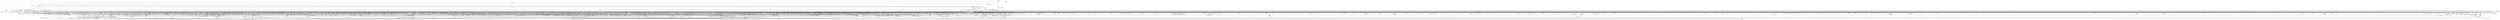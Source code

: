 digraph kerncollapsed {
    "__mod_timer" [color="black"];
    "move_linked_works" [color="black"];
    "pfn_valid_2" [color="black"];
    "console_srcu_read_unlock" [color="black"];
    "lru_note_cost" [color="black"];
    "remove_wait_queue" [color="black"];
    "kmap_atomic_1" [color="black"];
    "split_map_pages" [color="black"];
    "__raw_spin_lock_irqsave_4" [color="black"];
    "__raw_spin_lock_63" [color="black"];
    "futex_get_value_locked" [color="black"];
    "mas_set_parent.constprop.0" [color="black"];
    "wb_dirty_limits" [color="black"];
    "do_raw_spin_lock_83" [color="black"];
    "__raw_spin_trylock_5" [color="black"];
    "console_trylock" [color="black"];
    "arch_local_irq_save" [color="black"];
    "__irq_put_desc_unlock" [color="black"];
    "mas_pop_node" [color="black"];
    "zone_watermark_ok_safe" [color="black"];
    "__percpu_add_case_32_21" [color="black"];
    "mab_set_b_end" [color="black"];
    "__cmpwait_case_32_1" [color="black"];
    "__update_load_avg_se" [color="black"];
    "raw_spin_rq_unlock" [color="black"];
    "xas_pause" [color="black"];
    "mas_update_gap" [color="black"];
    "do_raw_spin_lock_37" [color="black"];
    "srcu_gp_start" [color="black"];
    "srcu_read_unlock.constprop.0" [color="black"];
    "__kern_my_cpu_offset_6" [color="black"];
    "data_alloc" [color="black"];
    "touch_atime" [color="black"];
    "Indirect call21" [color="black"];
    "dput_to_list" [color="black"];
    "folio_mapped_2" [color="black"];
    "Indirect call34" [color="black"];
    "task_active_pid_ns" [color="black"];
    "reusable_anon_vma" [color="black"];
    "memblock_is_map_memory" [color="black"];
    "unlock_mount" [color="black"];
    "arm_timer" [color="black"];
    "Indirect call97" [color="black"];
    "get_cred" [color="black"];
    "Indirect call180" [color="black"];
    "__pm_relax" [color="black"];
    "Indirect call6" [color="black"];
    "dl_set_overload.part.0" [color="black"];
    "propagate_mnt" [color="black"];
    "fd_install" [color="black"];
    "lookup_mnt" [color="black"];
    "Indirect call5" [color="black"];
    "user_path_at_empty" [color="black"];
    "Indirect call13" [color="black"];
    "timer_base.isra.0" [color="black"];
    "mnt_get_count" [color="black"];
    "Indirect call177" [color="black"];
    "set_pageblock_migratetype" [color="black"];
    "bit_waitqueue" [color="black"];
    "fsnotify_first_mark" [color="black"];
    "__raw_spin_lock_irqsave_42" [color="black"];
    "do_raw_spin_lock_23" [color="black"];
    "dev_to_swnode" [color="black"];
    "__raw_spin_unlock_irq_11" [color="black"];
    "free_vmap_area_rb_augment_cb_rotate" [color="black"];
    "zone_reclaimable_pages" [color="black"];
    "synchronize_rcu.part.0" [color="black"];
    "__irq_domain_activate_irq" [color="black"];
    "req_set_fail" [color="black"];
    "security_sk_free" [color="black"];
    "sve_get_vl" [color="black"];
    "__cmpxchg_case_acq_64" [color="black"];
    "purge_fragmented_block" [color="black"];
    "__fsnotify_recalc_mask" [color="black"];
    "wq_worker_running" [color="black"];
    "Indirect call125" [color="black"];
    "__raw_spin_lock_irqsave_41" [color="black"];
    "gup_signal_pending" [color="black"];
    "find_next_bit.constprop.0_11" [color="black"];
    "free_unref_page_commit" [color="black"];
    "vfsgid_in_group_p" [color="black"];
    "double_unlock_balance" [color="black"];
    "__fprop_add_percpu" [color="black"];
    "cpu_online_1" [color="black"];
    "__cmpxchg_case_acq_32.constprop.0_21" [color="black"];
    "test_tsk_need_resched" [color="black"];
    "__kern_my_cpu_offset_134" [color="black"];
    "current_wq_worker" [color="black"];
    "arch_tlbbatch_should_defer.constprop.0" [color="black"];
    "security_sock_rcv_skb" [color="black"];
    "Indirect call8" [color="black"];
    "Indirect call66" [color="black"];
    "get_file_1" [color="black"];
    "irq_to_desc" [color="black"];
    "is_path_reachable" [color="black"];
    "find_first_bit_4" [color="black"];
    "mas_leaf_max_gap" [color="black"];
    "slab_want_init_on_free" [color="black"];
    "do_raw_spin_lock_33" [color="black"];
    "hlist_bl_lock" [color="black"];
    "__raw_spin_lock_irq_41" [color="black"];
    "folio_try_get_rcu" [color="black"];
    "__cmpxchg_case_mb_64" [color="black"];
    "__raw_spin_lock_irqsave_52" [color="black"];
    "Indirect call7" [color="black"];
    "cleanup_group_ids" [color="black"];
    "do_raw_spin_lock_30" [color="black"];
    "__set_fixmap" [color="black"];
    "folio_total_mapcount" [color="black"];
    "system_supports_address_auth_1" [color="black"];
    "mtree_range_walk" [color="black"];
    "__rb_insert_augmented" [color="black"];
    "calc_delta_fair" [color="black"];
    "tick_get_wakeup_device" [color="black"];
    "__raw_spin_lock_irqsave_34" [color="black"];
    "Indirect call133" [color="black"];
    "rcu_gpnum_ovf" [color="black"];
    "qdisc_qstats_cpu_qlen_inc" [color="black"];
    "__kern_my_cpu_offset_18" [color="black"];
    "rwsem_spin_on_owner" [color="black"];
    "__printk_safe_exit" [color="black"];
    "ma_data_end" [color="black"];
    "kobj_child_ns_ops" [color="black"];
    "mte_update_gcr_excl.isra.0" [color="black"];
    "Indirect call134" [color="black"];
    "pvm_find_va_enclose_addr" [color="black"];
    "__cmpxchg_case_8" [color="black"];
    "kthread_should_stop" [color="black"];
    "put_cpu_fpsimd_context" [color="black"];
    "__percpu_add_case_64" [color="black"];
    "sane_fdtable_size" [color="black"];
    "do_raw_spin_lock_5" [color="black"];
    "xattr_resolve_name" [color="black"];
    "Indirect call24" [color="black"];
    "task_ppid_nr" [color="black"];
    "pcpu_post_unmap_tlb_flush" [color="black"];
    "__raw_spin_lock_4" [color="black"];
    "find_mergeable_anon_vma" [color="black"];
    "__kern_my_cpu_offset_79" [color="black"];
    "arm64_kernel_unmapped_at_el0_4" [color="black"];
    "_atomic_dec_and_lock_irqsave" [color="black"];
    "page_ref_add_1" [color="black"];
    "set_ptes.isra.0" [color="black"];
    "deactivate_task" [color="black"];
    "security_audit_rule_free" [color="black"];
    "zone_page_state_add" [color="black"];
    "pcpu_update_empty_pages" [color="black"];
    "io_wq_worker_running" [color="black"];
    "futex_q_unlock" [color="black"];
    "commit_tree" [color="black"];
    "__posix_timers_find" [color="black"];
    "__bitmap_set" [color="black"];
    "Indirect call206" [color="black"];
    "__kern_my_cpu_offset_74" [color="black"];
    "rcu_jiffies_till_stall_check" [color="black"];
    "__percpu_add_case_64_7" [color="black"];
    "is_cpu_allowed" [color="black"];
    "Indirect call99" [color="black"];
    "osq_wait_next" [color="black"];
    "__srcu_read_lock" [color="black"];
    "mas_wr_new_end" [color="black"];
    "folio_account_cleaned" [color="black"];
    "Indirect call47" [color="black"];
    "anon_vma_interval_tree_iter_next" [color="black"];
    "io_req_complete_defer" [color="black"];
    "detach_entity_load_avg" [color="black"];
    "csum_block_add_ext" [color="black"];
    "__raw_spin_lock_20" [color="black"];
    "__cmpxchg_case_acq_32.constprop.0_7" [color="black"];
    "csum_partial" [color="black"];
    "page_ref_dec_and_test_1" [color="black"];
    "propagate_mount_unlock" [color="black"];
    "noop_dirty_folio" [color="black"];
    "__page_dup_rmap.constprop.0" [color="black"];
    "netlink_overrun" [color="black"];
    "skb_zcopy_clear" [color="black"];
    "rcu_inkernel_boot_has_ended" [color="black"];
    "skb_checksum" [color="black"];
    "Indirect call112" [color="black"];
    "audit_log_path_denied" [color="black"];
    "arch_local_irq_save_5" [color="black"];
    "_raw_spin_rq_lock_irqsave" [color="black"];
    "xas_next_entry.constprop.0" [color="black"];
    "Indirect call147" [color="black"];
    "__cmpxchg_case_acq_32.constprop.0_15" [color="black"];
    "zone_watermark_fast.constprop.0" [color="black"];
    "__wake_up" [color="black"];
    "qdisc_run_begin" [color="black"];
    "_mix_pool_bytes" [color="black"];
    "Indirect call202" [color="black"];
    "__put_cpu_fpsimd_context" [color="black"];
    "irq_set_thread_affinity" [color="black"];
    "folio_not_mapped" [color="black"];
    "__io_prep_linked_timeout" [color="black"];
    "read_seqbegin.constprop.0" [color="black"];
    "Indirect call194" [color="black"];
    "__kern_my_cpu_offset_47" [color="black"];
    "__skb_dequeue_3" [color="black"];
    "irq_work_claim" [color="black"];
    "Indirect call122" [color="black"];
    "__raw_spin_unlock_bh.constprop.0" [color="black"];
    "pcpu_find_block_fit" [color="black"];
    "is_zero_page" [color="black"];
    "task_will_free_mem" [color="black"];
    "__percpu_add_case_64.constprop.0_3" [color="black"];
    "__cmpxchg_case_acq_32.constprop.0_16" [color="black"];
    "__xchg_case_mb_64.constprop.0_3" [color="black"];
    "Indirect call156" [color="black"];
    "down_read_trylock" [color="black"];
    "mas_start" [color="black"];
    "Indirect call76" [color="black"];
    "update_min_vruntime" [color="black"];
    "__page_cache_release" [color="black"];
    "pmd_set_huge" [color="black"];
    "do_raw_spin_lock_51" [color="black"];
    "first_zones_zonelist_1" [color="black"];
    "clear_buddies.isra.0" [color="black"];
    "Indirect call22" [color="black"];
    "lock_hrtimer_base" [color="black"];
    "get_random_bytes" [color="black"];
    "__cmpxchg_case_acq_32.constprop.0_1" [color="black"];
    "__gfp_pfmemalloc_flags" [color="black"];
    "sock_flag.constprop.0" [color="black"];
    "__fget_light" [color="black"];
    "__wake_q_add" [color="black"];
    "do_raw_spin_lock_64" [color="black"];
    "Indirect call195" [color="black"];
    "Indirect call9" [color="black"];
    "data_check_size" [color="black"];
    "put_prev_task" [color="black"];
    "pageblock_pfn_to_page" [color="black"];
    "sched_cgroup_fork" [color="black"];
    "pte_to_swp_entry_2" [color="black"];
    "__lshrti3" [color="black"];
    "Indirect call87" [color="black"];
    "mtree_load" [color="black"];
    "extract_entropy.constprop.0" [color="black"];
    "__raw_spin_unlock_irq.constprop.0_1" [color="black"];
    "rcu_cblist_dequeue" [color="black"];
    "dl_bw_of" [color="black"];
    "nsec_to_clock_t" [color="black"];
    "__raw_spin_lock_irqsave.constprop.0_8" [color="black"];
    "tty_driver_flush_buffer" [color="black"];
    "queued_spin_lock_slowpath" [color="black"];
    "mmget" [color="black"];
    "lockref_put_return" [color="black"];
    "access_ok_12" [color="black"];
    "find_later_rq" [color="black"];
    "folio_trylock_4" [color="black"];
    "xas_result" [color="black"];
    "mas_prev_setup.constprop.0" [color="black"];
    "pid_nr_ns" [color="black"];
    "anon_vma_interval_tree_iter_first" [color="black"];
    "_copy_from_iter" [color="black"];
    "find_worker_executing_work" [color="black"];
    "do_raw_spin_lock.constprop.0_11" [color="black"];
    "fsnotify_grab_connector" [color="black"];
    "Indirect call69" [color="black"];
    "Indirect call63" [color="black"];
    "_compound_head_2" [color="black"];
    "__percpu_add_case_64.constprop.0_1" [color="black"];
    "io_req_defer_failed" [color="black"];
    "legitimize_root" [color="black"];
    "siginfo_layout" [color="black"];
    "__anon_vma_interval_tree_subtree_search" [color="black"];
    "tty_name" [color="black"];
    "__mnt_drop_write_file" [color="black"];
    "arch_local_irq_save_4" [color="black"];
    "prepare_alloc_pages.constprop.0" [color="black"];
    "Indirect call52" [color="black"];
    "__task_rq_lock" [color="black"];
    "legitimize_links" [color="black"];
    "__legitimize_mnt" [color="black"];
    "workingset_refault" [color="black"];
    "recalc_sigpending" [color="black"];
    "Indirect call113" [color="black"];
    "fill_contig_page_info" [color="black"];
    "Indirect call186" [color="black"];
    "__raw_spin_unlock_irq_21" [color="black"];
    "get_next_ino" [color="black"];
    "set_ptes.constprop.0.isra.0_1" [color="black"];
    "touch_mnt_namespace" [color="black"];
    "lockref_get" [color="black"];
    "get_file_2" [color="black"];
    "test_ti_thread_flag_10" [color="black"];
    "user_disable_single_step" [color="black"];
    "do_raw_spin_lock_117" [color="black"];
    "rt_mutex_futex_trylock" [color="black"];
    "new_context" [color="black"];
    "find_next_bit.constprop.0_7" [color="black"];
    "check_vma_flags" [color="black"];
    "folio_trylock_flag" [color="black"];
    "should_fail_alloc_page" [color="black"];
    "slab_is_available" [color="black"];
    "__io_disarm_linked_timeout" [color="black"];
    "Indirect call201" [color="black"];
    "detach_if_pending" [color="black"];
    "desc_read" [color="black"];
    "compaction_zonelist_suitable" [color="black"];
    "d_path" [color="black"];
    "finish_automount" [color="black"];
    "gup_folio_next" [color="black"];
    "mte_update_sctlr_user" [color="black"];
    "d_ancestor" [color="black"];
    "__raw_spin_unlock_irq_5" [color="black"];
    "__bitmap_clear" [color="black"];
    "signal_pending" [color="black"];
    "clear_bit_unlock.constprop.0" [color="black"];
    "__mutex_trylock_common" [color="black"];
    "min_deadline_cb_rotate" [color="black"];
    "__raw_read_lock.constprop.0_1" [color="black"];
    "list_del_init_2" [color="black"];
    "security_release_secctx" [color="black"];
    "group_close_release" [color="black"];
    "tty_termios_input_baud_rate" [color="black"];
    "__kern_my_cpu_offset_38" [color="black"];
    "Indirect call102" [color="black"];
    "should_zap_page" [color="black"];
    "dec_rlimit_ucounts" [color="black"];
    "__pfn_to_section" [color="black"];
    "mnt_get_writers" [color="black"];
    "xas_load" [color="black"];
    "__percpu_add_return_case_32_1" [color="black"];
    "__raw_spin_lock_24" [color="black"];
    "Indirect call204" [color="black"];
    "test_ti_thread_flag_21" [color="black"];
    "rcu_exp_need_qs" [color="black"];
    "__kern_my_cpu_offset_55" [color="black"];
    "vma_interval_tree_insert_after" [color="black"];
    "rb_prev" [color="black"];
    "mas_wr_walk_index.isra.0" [color="black"];
    "stackinfo_on_stack" [color="black"];
    "resched_curr" [color="black"];
    "mas_store_prealloc.part.0" [color="black"];
    "prepend_name" [color="black"];
    "rcu_dynticks_snap" [color="black"];
    "folio_mapping" [color="black"];
    "__kern_my_cpu_offset_49" [color="black"];
    "Indirect call53" [color="black"];
    "Indirect call19" [color="black"];
    "find_first_bit_1" [color="black"];
    "lock_timer_base" [color="black"];
    "pfn_valid_1" [color="black"];
    "mte_copy_page_tags" [color="black"];
    "pm_runtime_deactivate_timer" [color="black"];
    "Indirect call196" [color="black"];
    "cpumask_next_and" [color="black"];
    "io_poll_find.constprop.0" [color="black"];
    "__raw_spin_lock_irq_7" [color="black"];
    "desc_make_reusable" [color="black"];
    "__kern_my_cpu_offset_71" [color="black"];
    "fpsimd_preserve_current_state" [color="black"];
    "__raw_spin_lock_irqsave_3" [color="black"];
    "__raw_spin_lock_irqsave_19" [color="black"];
    "pageblock_skip_persistent" [color="black"];
    "wakeup_kswapd" [color="black"];
    "Indirect call168" [color="black"];
    "Indirect call101" [color="black"];
    "__xchg_case_64.constprop.0" [color="black"];
    "vma_interval_tree_insert" [color="black"];
    "pcpu_chunk_relocate" [color="black"];
    "do_raw_spin_lock_41" [color="black"];
    "security_capable" [color="black"];
    "mas_new_ma_node" [color="black"];
    "steal_suitable_fallback" [color="black"];
    "__raw_spin_unlock_irqrestore_6" [color="black"];
    "copy_fd_bitmaps" [color="black"];
    "pcpu_free_area.isra.0" [color="black"];
    "__raw_spin_lock_irq_43" [color="black"];
    "pcpu_block_update_hint_alloc" [color="black"];
    "test_and_set_ti_thread_flag_1" [color="black"];
    "put_link" [color="black"];
    "do_add_mount" [color="black"];
    "__raw_spin_lock_31" [color="black"];
    "find_buddy_page_pfn" [color="black"];
    "Indirect call86" [color="black"];
    "expand" [color="black"];
    "find_next_bit_3" [color="black"];
    "__raw_spin_unlock_irq_45" [color="black"];
    "_atomic_dec_and_lock" [color="black"];
    "page_ref_dec_and_test" [color="black"];
    "__legitimize_path" [color="black"];
    "prepend" [color="black"];
    "Indirect call164" [color="black"];
    "fatal_signal_pending_1" [color="black"];
    "Indirect call36" [color="black"];
    "__raw_spin_lock_18" [color="black"];
    "post_ttbr_update_workaround" [color="black"];
    "cfs_rq_of" [color="black"];
    "ihold" [color="black"];
    "queued_read_lock_slowpath" [color="black"];
    "aio_nr_sub" [color="black"];
    "rcu_seq_end_1" [color="black"];
    "update_dl_migration" [color="black"];
    "Indirect call108" [color="black"];
    "Indirect call205" [color="black"];
    "cpu_util_cfs_boost" [color="black"];
    "cpu_clock_sample" [color="black"];
    "redirty_tail_locked" [color="black"];
    "__set_task_special" [color="black"];
    "Indirect call199" [color="black"];
    "vma_interval_tree_augment_propagate" [color="black"];
    "__raw_spin_trylock_1" [color="black"];
    "find_next_bit_11" [color="black"];
    "__clear_close_on_exec.isra.0" [color="black"];
    "__flush_tlb_page_nosync" [color="black"];
    "ktime_get_coarse_real_ts64" [color="black"];
    "kernfs_get" [color="black"];
    "__pick_first_entity" [color="black"];
    "__rt_mutex_slowtrylock" [color="black"];
    "Indirect call98" [color="black"];
    "__clear_open_fd" [color="black"];
    "find_vma" [color="black"];
    "first_online_pgdat" [color="black"];
    "Indirect call142" [color="black"];
    "do_raw_spin_lock_80" [color="black"];
    "io_get_cqe_overflow" [color="black"];
    "__lookup_mnt" [color="black"];
    "sme_save_state" [color="black"];
    "__cmpxchg_case_acq_32.constprop.0_6" [color="black"];
    "__irq_disable" [color="black"];
    "do_raw_spin_lock_26" [color="black"];
    "__reset_isolation_pfn" [color="black"];
    "do_raw_spin_lock_29" [color="black"];
    "need_active_balance" [color="black"];
    "do_raw_spin_lock.constprop.0_7" [color="black"];
    "__cmpxchg_case_acq_32.constprop.0_18" [color="black"];
    "vma_is_secretmem" [color="black"];
    "d_walk" [color="black"];
    "Indirect call131" [color="black"];
    "skip_atoi" [color="black"];
    "_find_first_bit" [color="black"];
    "__raw_spin_lock_irqsave" [color="black"];
    "Indirect call96" [color="black"];
    "__wb_calc_thresh" [color="black"];
    "dequeue_load_avg" [color="black"];
    "__kern_my_cpu_offset_91" [color="black"];
    "__anon_vma_interval_tree_augment_propagate" [color="black"];
    "fsnotify_free_mark" [color="black"];
    "__raw_spin_lock_irqsave_15" [color="black"];
    "check_preempt_curr" [color="black"];
    "Indirect call141" [color="black"];
    "__raw_spin_lock_irq_20" [color="black"];
    "wb_has_dirty_io" [color="black"];
    "sk_memory_allocated_sub" [color="black"];
    "__raw_read_unlock.constprop.0_6" [color="black"];
    "mas_pause" [color="black"];
    "pde_subdir_first" [color="black"];
    "tag_get" [color="black"];
    "__count_vm_events_3" [color="black"];
    "Indirect call153" [color="black"];
    "simple_xattr_space" [color="black"];
    "do_raw_spin_lock_8" [color="black"];
    "compound_order_2" [color="black"];
    "list_del_init_6" [color="black"];
    "set_area_direct_map" [color="black"];
    "HAS_UNMAPPED_ID" [color="black"];
    "rt_mutex_setprio" [color="black"];
    "del_page_from_free_list" [color="black"];
    "cpumask_any_distribute" [color="black"];
    "cpumask_and.isra.0_3" [color="black"];
    "propagation_next" [color="black"];
    "rcu_segcblist_inc_len" [color="black"];
    "folio_mapped_1" [color="black"];
    "__kern_my_cpu_offset_51" [color="black"];
    "sock_flag_3" [color="black"];
    "arm_smccc_1_1_get_conduit" [color="black"];
    "__disable_irq_nosync" [color="black"];
    "cpumask_intersects.constprop.0_1" [color="black"];
    "dentry_string_cmp" [color="black"];
    "__raw_spin_lock_irqsave_11" [color="black"];
    "folio_nr_pages_3" [color="black"];
    "hrtimer_active" [color="black"];
    "__raw_spin_lock_irqsave_17" [color="black"];
    "__raw_spin_trylock_3" [color="black"];
    "dec_mm_counter" [color="black"];
    "__delay" [color="black"];
    "is_bad_inode" [color="black"];
    "write_sequnlock.constprop.0" [color="black"];
    "wake_up_var" [color="black"];
    "exit_task_stack_account" [color="black"];
    "anon_vma_interval_tree_post_update_vma" [color="black"];
    "try_to_take_rt_mutex" [color="black"];
    "__note_gp_changes" [color="black"];
    "__cmpwait_case_32" [color="black"];
    "__raw_spin_unlock_irqrestore" [color="black"];
    "security_inode_readlink" [color="black"];
    "Indirect call0" [color="black"];
    "do_raw_spin_lock.constprop.0_13" [color="black"];
    "set_task_reclaim_state" [color="black"];
    "test_ti_thread_flag_4" [color="black"];
    "__lookup_slow" [color="black"];
    "audit_uid_comparator" [color="black"];
    "enqueue_hrtimer.constprop.0" [color="black"];
    "allow_direct_reclaim" [color="black"];
    "pagetable_pte_dtor" [color="black"];
    "__percpu_add_case_32_20" [color="black"];
    "add_wait_queue" [color="black"];
    "__io_put_kbuf_list" [color="black"];
    "xas_reload" [color="black"];
    "convert_prio" [color="black"];
    "__cmpxchg_case_mb_32_13" [color="black"];
    "audit_dummy_context_1" [color="black"];
    "arch_local_irq_save_1" [color="black"];
    "do_raw_spin_lock_46" [color="black"];
    "__timer_delete" [color="black"];
    "pcpu_chunk_slot" [color="black"];
    "pagefault_disable" [color="black"];
    "allow_write_access" [color="black"];
    "mas_safe_min" [color="black"];
    "other_cpu_in_panic" [color="black"];
    "find_next_bit.constprop.0_6" [color="black"];
    "list_del_3" [color="black"];
    "Indirect call78" [color="black"];
    "hrtimer_forward" [color="black"];
    "mas_mab_cp" [color="black"];
    "__bpf_free_used_maps" [color="black"];
    "get_group_info.isra.0" [color="black"];
    "skb_tailroom" [color="black"];
    "blake2s.constprop.0" [color="black"];
    "__d_lookup" [color="black"];
    "mab_calc_split" [color="black"];
    "mas_allocated.isra.0" [color="black"];
    "Indirect call176" [color="black"];
    "no_page_table" [color="black"];
    "has_managed_dma" [color="black"];
    "posix_cpu_timers_exit_group" [color="black"];
    "__raw_spin_unlock_irq_37" [color="black"];
    "space_used" [color="black"];
    "_find_next_bit" [color="black"];
    "cpu_active" [color="black"];
    "pgdat_balanced" [color="black"];
    "addr_to_vb_xa" [color="black"];
    "get_arm64_ftr_reg" [color="black"];
    "local_cpu_stop" [color="black"];
    "get_state_synchronize_rcu" [color="black"];
    "Indirect call75" [color="black"];
    "__skb_zcopy_downgrade_managed" [color="black"];
    "mas_find_setup.constprop.0" [color="black"];
    "__audit_uring_entry" [color="black"];
    "rt_mutex_top_waiter" [color="black"];
    "__task_will_free_mem" [color="black"];
    "rb_erase_cached.isra.0" [color="black"];
    "inode_cgwb_move_to_attached" [color="black"];
    "test_and_set_bit_lock.constprop.0" [color="black"];
    "extfrag_for_order" [color="black"];
    "fsnotify_group_assert_locked" [color="black"];
    "mutex_is_locked" [color="black"];
    "pfn_swap_entry_to_page" [color="black"];
    "kernfs_name_hash" [color="black"];
    "clear_ti_thread_flag_4" [color="black"];
    "post_init_entity_util_avg" [color="black"];
    "Indirect call94" [color="black"];
    "strncmp" [color="black"];
    "cpus_share_cache" [color="black"];
    "d_revalidate" [color="black"];
    "errseq_sample" [color="black"];
    "__printk_cpu_sync_wait" [color="black"];
    "xas_start" [color="black"];
    "Indirect call58" [color="black"];
    "d_find_alias" [color="black"];
    "Indirect call88" [color="black"];
    "update_group_capacity" [color="black"];
    "__wake_up_locked_key_bookmark" [color="black"];
    "access_ok_14" [color="black"];
    "mas_rewalk_if_dead" [color="black"];
    "__wake_up_common_lock" [color="black"];
    "thread_group_cputime" [color="black"];
    "xas_error.isra.0_1" [color="black"];
    "__raw_spin_lock_irqsave.constprop.0_3" [color="black"];
    "pcpu_page_idx" [color="black"];
    "prepare_to_wait_event" [color="black"];
    "task_work_cancel_match" [color="black"];
    "exit_rcu" [color="black"];
    "__wake_up_pollfree" [color="black"];
    "Indirect call4" [color="black"];
    "file_ns_capable" [color="black"];
    "folio_lruvec_relock_irq.constprop.0" [color="black"];
    "write_seqlock.constprop.0" [color="black"];
    "set_pud" [color="black"];
    "idr_for_each" [color="black"];
    "req_ref_put_and_test" [color="black"];
    "folio_anon_vma" [color="black"];
    "vma_interval_tree_augment_rotate" [color="black"];
    "skb_zcopy_downgrade_managed" [color="black"];
    "__lock_timer" [color="black"];
    "mm_trace_rss_stat" [color="black"];
    "__mutex_trylock" [color="black"];
    "__raw_spin_lock_irq.constprop.0_1" [color="black"];
    "Indirect call167" [color="black"];
    "rcu_seq_start_1" [color="black"];
    "_compound_head_7" [color="black"];
    "__kern_my_cpu_offset_78" [color="black"];
    "Indirect call154" [color="black"];
    "page_vma_mapped_walk_done" [color="black"];
    "do_raw_spin_lock_17" [color="black"];
    "__isolate_free_page" [color="black"];
    "clear_ti_thread_flag_6" [color="black"];
    "__irq_can_set_affinity" [color="black"];
    "rpm_check_suspend_allowed" [color="black"];
    "io_poll_get_ownership" [color="black"];
    "flush_tlb_mm" [color="black"];
    "__raw_spin_unlock_irq_6" [color="black"];
    "__d_lookup_rcu" [color="black"];
    "list_del_init" [color="black"];
    "__cmpxchg_case_64" [color="black"];
    "__raw_spin_unlock_irq_23" [color="black"];
    "__futex_queue" [color="black"];
    "__raw_spin_lock_irq_31" [color="black"];
    "call_function_single_prep_ipi" [color="black"];
    "io_put_kbuf_comp.isra.0" [color="black"];
    "strscpy" [color="black"];
    "Indirect call14" [color="black"];
    "can_set_direct_map" [color="black"];
    "virt_to_folio" [color="black"];
    "strreplace" [color="black"];
    "folio_mapped_3" [color="black"];
    "gup_must_unshare" [color="black"];
    "decay_load" [color="black"];
    "io_cancel_req_match" [color="black"];
    "ksize" [color="black"];
    "ttwu_queue_wakelist" [color="black"];
    "dcache_clean_pou" [color="black"];
    "find_unlink_vmap_area" [color="black"];
    "Indirect call225" [color="black"];
    "_prb_commit" [color="black"];
    "llist_del_first" [color="black"];
    "generic_exec_single" [color="black"];
    "security_inode_permission" [color="black"];
    "__kern_my_cpu_offset_70" [color="black"];
    "set_ti_thread_flag_5" [color="black"];
    "test_ti_thread_flag_6" [color="black"];
    "__init_waitqueue_head" [color="black"];
    "Indirect call16" [color="black"];
    "Indirect call3" [color="black"];
    "update_cfs_rq_load_avg.isra.0" [color="black"];
    "arch_local_irq_save_8" [color="black"];
    "do_kernel_restart" [color="black"];
    "count_vm_event_1" [color="black"];
    "ktime_get_real_seconds" [color="black"];
    "check_preempt_curr_dl" [color="black"];
    "active_load_balance_cpu_stop" [color="black"];
    "task_set_jobctl_pending" [color="black"];
    "mte_sync_tags" [color="black"];
    "skb_has_frag_list" [color="black"];
    "rcu_poll_gp_seq_start" [color="black"];
    "prb_final_commit" [color="black"];
    "mas_alloc_req.isra.0" [color="black"];
    "folio_size" [color="black"];
    "raw_spin_rq_lock_nested" [color="black"];
    "__anon_vma_interval_tree_augment_rotate" [color="black"];
    "__fswab32_10" [color="black"];
    "pcpu_chunk_refresh_hint" [color="black"];
    "__efistub_caches_clean_inval_pou" [color="black"];
    "mte_zero_clear_page_tags" [color="black"];
    "__raw_spin_lock.constprop.0_1" [color="black"];
    "mas_descend" [color="black"];
    "__wake_up_sync_key" [color="black"];
    "set_root_1" [color="black"];
    "do_raw_spin_lock_14" [color="black"];
    "free_vmap_area_rb_augment_cb_propagate" [color="black"];
    "find_task_by_pid_ns" [color="black"];
    "filemap_release_folio" [color="black"];
    "clear_page" [color="black"];
    "Indirect call92" [color="black"];
    "pmd_clear_huge" [color="black"];
    "do_delayed_call" [color="black"];
    "audit_string_contains_control" [color="black"];
    "find_lock_later_rq" [color="black"];
    "Indirect call120" [color="black"];
    "__pageblock_pfn_to_page" [color="black"];
    "Indirect call26" [color="black"];
    "first_zones_zonelist" [color="black"];
    "Indirect call82" [color="black"];
    "propagate_one" [color="black"];
    "io_poll_can_finish_inline.isra.0" [color="black"];
    "__raw_read_unlock.constprop.0_2" [color="black"];
    "do_raw_spin_lock_7" [color="black"];
    "__var_waitqueue" [color="black"];
    "__add_wait_queue" [color="black"];
    "__fdget_raw" [color="black"];
    "get_mm_exe_file" [color="black"];
    "skb_queue_tail" [color="black"];
    "Indirect call89" [color="black"];
    "_find_first_zero_bit" [color="black"];
    "mas_wr_node_walk" [color="black"];
    "clear_nonspinnable" [color="black"];
    "io_cancel_ctx_cb" [color="black"];
    "__raw_spin_lock_irqsave.constprop.0_9" [color="black"];
    "__raw_spin_unlock_irq_43" [color="black"];
    "oom_badness" [color="black"];
    "chacha_block_generic" [color="black"];
    "__dev_fwnode" [color="black"];
    "_find_first_and_bit" [color="black"];
    "Indirect call181" [color="black"];
    "io_cqring_wake" [color="black"];
    "Indirect call221" [color="black"];
    "hrtimer_sleeper_start_expires" [color="black"];
    "page_ref_inc" [color="black"];
    "__raw_spin_unlock_irqrestore.constprop.0_1" [color="black"];
    "init_completion" [color="black"];
    "print_tainted" [color="black"];
    "Indirect call60" [color="black"];
    "req_set_fail_4" [color="black"];
    "try_check_zero" [color="black"];
    "anon_vma_interval_tree_pre_update_vma" [color="black"];
    "__cmpxchg_case_64.isra.0" [color="black"];
    "__peernet2id" [color="black"];
    "sock_rmem_free" [color="black"];
    "timekeeping_get_ns" [color="black"];
    "do_raw_spin_lock_58" [color="black"];
    "cpu_switch_to" [color="black"];
    "____do_softirq" [color="black"];
    "Indirect call128" [color="black"];
    "terminate_walk" [color="black"];
    "kick_process" [color="black"];
    "IS_ERR_OR_NULL_3" [color="black"];
    "update_sctlr_el1" [color="black"];
    "arch_irq_work_raise" [color="black"];
    "__raw_spin_lock_16" [color="black"];
    "__count_vm_events_1" [color="black"];
    "audit_comparator" [color="black"];
    "__raw_read_lock_irqsave.constprop.0_1" [color="black"];
    "__cmpxchg_case_mb_32_6" [color="black"];
    "Indirect call200" [color="black"];
    "mas_leaf_set_meta" [color="black"];
    "Indirect call65" [color="black"];
    "__audit_reusename" [color="black"];
    "put_dec_full8" [color="black"];
    "__lock_task_sighand" [color="black"];
    "__raw_spin_lock_irq_17" [color="black"];
    "__raw_spin_unlock_irqrestore_5" [color="black"];
    "_compound_head_1" [color="black"];
    "security_audit_rule_match" [color="black"];
    "unreserve_highatomic_pageblock" [color="black"];
    "__prepare_to_swait" [color="black"];
    "qdisc_maybe_clear_missed" [color="black"];
    "replace_mark_chunk" [color="black"];
    "tlb_flush_mmu_tlbonly_1" [color="black"];
    "cpu_util.constprop.0" [color="black"];
    "Indirect call151" [color="black"];
    "rcu_poll_gp_seq_end" [color="black"];
    "io_match_task_safe" [color="black"];
    "disable_irq_nosync" [color="black"];
    "mas_wr_end_piv" [color="black"];
    "smp_call_function_many" [color="black"];
    "mod_node_state" [color="black"];
    "__raw_spin_lock_irq_35" [color="black"];
    "security_secid_to_secctx" [color="black"];
    "handle_dots" [color="black"];
    "node_dirty_ok" [color="black"];
    "task_clear_jobctl_pending" [color="black"];
    "is_software_node" [color="black"];
    "__raw_spin_unlock_irqrestore_38" [color="black"];
    "__raw_spin_lock_27" [color="black"];
    "mod_node_page_state" [color="black"];
    "flush_dcache_folio" [color="black"];
    "find_vma_prev" [color="black"];
    "rt_mutex_proxy_unlock" [color="black"];
    "Indirect call207" [color="black"];
    "do_raw_spin_lock_42" [color="black"];
    "test_ti_thread_flag_22" [color="black"];
    "__raw_spin_lock_62" [color="black"];
    "skb_copy_bits" [color="black"];
    "wakeup_source_deactivate" [color="black"];
    "__cmpxchg_case_mb_32.constprop.0" [color="black"];
    "arch_local_irq_enable_2" [color="black"];
    "do_raw_spin_lock_9" [color="black"];
    "ktime_get_real_ts64" [color="black"];
    "cpumask_subset" [color="black"];
    "do_raw_spin_lock" [color="black"];
    "do_raw_spin_lock_118" [color="black"];
    "set_ti_thread_flag_4" [color="black"];
    "Indirect call179" [color="black"];
    "do_raw_spin_lock_38" [color="black"];
    "crng_make_state" [color="black"];
    "get_task_exe_file" [color="black"];
    "check_and_switch_context" [color="black"];
    "enqueue_timer" [color="black"];
    "compound_order_1" [color="black"];
    "group_classify" [color="black"];
    "__io_put_kbuf" [color="black"];
    "this_cpu_has_cap" [color="black"];
    "list_lru_add" [color="black"];
    "__raw_spin_lock_5" [color="black"];
    "inode_maybe_inc_iversion" [color="black"];
    "hlist_del_init" [color="black"];
    "kobj_ns_ops" [color="black"];
    "Indirect call80" [color="black"];
    "__percpu_add_case_64_1" [color="black"];
    "ma_slots" [color="black"];
    "copy_to_user_page" [color="black"];
    "__raw_spin_lock_32" [color="black"];
    "Indirect call172" [color="black"];
    "set_next_task" [color="black"];
    "__remove_inode_hash" [color="black"];
    "check_cb_ovld_locked" [color="black"];
    "do_raw_spin_lock_67" [color="black"];
    "mnt_set_mountpoint" [color="black"];
    "need_mlock_drain" [color="black"];
    "get_ucounts_or_wrap" [color="black"];
    "__ipi_send_mask" [color="black"];
    "set_tlb_ubc_flush_pending" [color="black"];
    "futex_hash" [color="black"];
    "update_pm_runtime_accounting" [color="black"];
    "__raw_spin_unlock_irq_25" [color="black"];
    "task_participate_group_stop" [color="black"];
    "mte_set_pivot" [color="black"];
    "do_softirq_own_stack" [color="black"];
    "__raw_spin_unlock_irqrestore_24" [color="black"];
    "folio_test_uptodate" [color="black"];
    "spin_lock_irqsave_check_contention" [color="black"];
    "audit_mark_compare" [color="black"];
    "xas_init_marks" [color="black"];
    "__xchg_case_mb_64.constprop.0_2" [color="black"];
    "mte_dead_leaves.constprop.0" [color="black"];
    "cpumask_next.constprop.0" [color="black"];
    "folio_nr_pages_1" [color="black"];
    "put_ldops.constprop.0" [color="black"];
    "rcu_segcblist_enqueue" [color="black"];
    "io_cancel_cb" [color="black"];
    "pm_runtime_put_noidle_2" [color="black"];
    "skb_headers_offset_update" [color="black"];
    "__raw_spin_unlock_irqrestore_1" [color="black"];
    "io_run_local_work_continue" [color="black"];
    "cpumask_copy_1" [color="black"];
    "set_kpti_asid_bits" [color="black"];
    "__pi_memcmp" [color="black"];
    "__percpu_add_case_64_6" [color="black"];
    "call_on_irq_stack" [color="black"];
    "__irq_startup" [color="black"];
    "debug_locks_off" [color="black"];
    "_compound_head_13" [color="black"];
    "folio_invalidate" [color="black"];
    "fatal_signal_pending" [color="black"];
    "do_readlinkat" [color="black"];
    "__raw_spin_lock_irqsave_5" [color="black"];
    "__finish_swait" [color="black"];
    "try_to_unmap_flush_dirty" [color="black"];
    "_double_lock_balance" [color="black"];
    "__raw_spin_lock_28" [color="black"];
    "__reuseport_detach_sock.isra.0" [color="black"];
    "do_raw_spin_lock_11" [color="black"];
    "mas_safe_pivot" [color="black"];
    "__raw_spin_unlock_irqrestore_3" [color="black"];
    "console_is_usable" [color="black"];
    "rwsem_set_nonspinnable" [color="black"];
    "timerqueue_iterate_next" [color="black"];
    "list_splice_tail_init" [color="black"];
    "vma_interval_tree_remove" [color="black"];
    "signalfd_cleanup" [color="black"];
    "sve_save_state" [color="black"];
    "rcu_segcblist_pend_cbs" [color="black"];
    "strcpy" [color="black"];
    "strcspn" [color="black"];
    "kill_device" [color="black"];
    "Indirect call50" [color="black"];
    "__kern_my_cpu_offset_14" [color="black"];
    "copy_thread" [color="black"];
    "will_become_orphaned_pgrp" [color="black"];
    "__raw_spin_unlock_irq_20" [color="black"];
    "__percpu_add_case_32" [color="black"];
    "wake_up_klogd" [color="black"];
    "vma_needs_dirty_tracking" [color="black"];
    "rcu_is_watching" [color="black"];
    "find_next_bit.constprop.0_21" [color="black"];
    "__irq_domain_deactivate_irq" [color="black"];
    "signal_pending_state_1" [color="black"];
    "__d_instantiate" [color="black"];
    "init_multi_vma_prep" [color="black"];
    "__finalize_skb_around" [color="black"];
    "__d_lookup_unhash_wake" [color="black"];
    "clear_ti_thread_flag_3" [color="black"];
    "do_raw_spin_lock_13" [color="black"];
    "skb_pfmemalloc" [color="black"];
    "system_supports_mte_1" [color="black"];
    "page_ref_add" [color="black"];
    "__mnt_drop_write" [color="black"];
    "pick_next_task_idle" [color="black"];
    "__raw_spin_lock_irq_18" [color="black"];
    "fprop_fraction_percpu" [color="black"];
    "__kern_my_cpu_offset_37" [color="black"];
    "atime_needs_update" [color="black"];
    "bump_cpu_timer" [color="black"];
    "sched_post_fork" [color="black"];
    "deny_write_access.isra.0" [color="black"];
    "smp_call_function_many_cond" [color="black"];
    "mas_is_err" [color="black"];
    "set_swapper_pgd" [color="black"];
    "pagefault_enable_2" [color="black"];
    "__d_lookup_unhash" [color="black"];
    "find_next_bit.constprop.0_1" [color="black"];
    "rb_insert_color_cached" [color="black"];
    "radix_tree_load_root" [color="black"];
    "pm_qos_read_value" [color="black"];
    "security_current_getsecid_subj" [color="black"];
    "__kern_my_cpu_offset_60" [color="black"];
    "__raw_spin_unlock_irq_3" [color="black"];
    "domain_dirty_limits" [color="black"];
    "plist_del" [color="black"];
    "Indirect call55" [color="black"];
    "clear_inode" [color="black"];
    "workingset_update_node" [color="black"];
    "tag_set" [color="black"];
    "list_del_init_7" [color="black"];
    "Indirect call149" [color="black"];
    "__wait_on_bit" [color="black"];
    "__remove_hrtimer" [color="black"];
    "folio_size_2" [color="black"];
    "xa_find_after" [color="black"];
    "freezing_slow_path" [color="black"];
    "prep_new_page" [color="black"];
    "folio_nr_pages_4" [color="black"];
    "cpu_mitigations_off" [color="black"];
    "mutex_spin_on_owner" [color="black"];
    "inode_io_list_move_locked" [color="black"];
    "__raw_spin_unlock_irqrestore_4" [color="black"];
    "Indirect call85" [color="black"];
    "__irq_work_queue_local" [color="black"];
    "update_load_avg" [color="black"];
    "list_del_1" [color="black"];
    "radix_tree_next_chunk" [color="black"];
    "audit_rate_check.part.0" [color="black"];
    "find_last_bit" [color="black"];
    "io_poll_remove_entries" [color="black"];
    "defer_console_output" [color="black"];
    "d_set_mounted" [color="black"];
    "xa_is_node" [color="black"];
    "d_hash" [color="black"];
    "__cmpxchg_case_mb_32_3" [color="black"];
    "Indirect call93" [color="black"];
    "io_is_timeout_noseq" [color="black"];
    "online_section_nr" [color="black"];
    "ma_pivots" [color="black"];
    "tick_get_broadcast_device" [color="black"];
    "Indirect call20" [color="black"];
    "can_migrate_task" [color="black"];
    "crng_fast_key_erasure" [color="black"];
    "skb_frag_ref" [color="black"];
    "account_pipe_buffers" [color="black"];
    "__accumulate_pelt_segments" [color="black"];
    "do_raw_spin_lock_63" [color="black"];
    "__cmpxchg_case_mb_32_8" [color="black"];
    "do_raw_spin_lock_12" [color="black"];
    "isolation_suitable.isra.0" [color="black"];
    "add_timer_on" [color="black"];
    "kthread_insert_work_sanity_check" [color="black"];
    "Indirect call148" [color="black"];
    "raw_spin_rq_lock_1" [color="black"];
    "Indirect call138" [color="black"];
    "__do_once_start" [color="black"];
    "__raw_spin_lock_64" [color="black"];
    "__cmpxchg_case_acq_64_1" [color="black"];
    "irq_work_single" [color="black"];
    "find_vm_area" [color="black"];
    "to_kthread" [color="black"];
    "__dev_pm_qos_resume_latency" [color="black"];
    "__enqueue_entity" [color="black"];
    "Indirect call68" [color="black"];
    "skb_zcopy" [color="black"];
    "mas_next_setup.constprop.0" [color="black"];
    "prep_compound_page" [color="black"];
    "Indirect call59" [color="black"];
    "hrtimer_reprogram.constprop.0" [color="black"];
    "dev_xmit_recursion_inc" [color="black"];
    "__raw_spin_lock_irq_19" [color="black"];
    "update_cached_migrate" [color="black"];
    "__raw_spin_unlock_irqrestore_10" [color="black"];
    "flush_tlb_kernel_range" [color="black"];
    "__wait_for_common" [color="black"];
    "Indirect call129" [color="black"];
    "_get_random_bytes" [color="black"];
    "__const_udelay" [color="black"];
    "_prb_read_valid" [color="black"];
    "__raw_spin_lock_irqsave_6" [color="black"];
    "pm_runtime_autosuspend_expiration" [color="black"];
    "Indirect call185" [color="black"];
    "find_next_bit_29" [color="black"];
    "rcu_stall_is_suppressed" [color="black"];
    "ptep_clear_flush" [color="black"];
    "__raw_spin_unlock_irq_28" [color="black"];
    "readlink_copy" [color="black"];
    "pde_subdir_find" [color="black"];
    "irq_disable" [color="black"];
    "mapping_shrinkable" [color="black"];
    "system_supports_tlb_range_1" [color="black"];
    "__kern_my_cpu_offset_16" [color="black"];
    "sk_leave_memory_pressure" [color="black"];
    "workingset_age_nonresident" [color="black"];
    "vma_interval_tree_iter_next" [color="black"];
    "Indirect call11" [color="black"];
    "__percpu_add_case_64.constprop.0" [color="black"];
    "irq_domain_activate_irq" [color="black"];
    "blake2s_compress" [color="black"];
    "io_prep_async_work" [color="black"];
    "Indirect call100" [color="black"];
    "do_csum" [color="black"];
    "Indirect call166" [color="black"];
    "do_raw_spin_lock_69" [color="black"];
    "d_instantiate" [color="black"];
    "__raw_spin_unlock_irqrestore_15" [color="black"];
    "xas_update.isra.0" [color="black"];
    "skb_orphan_1" [color="black"];
    "__kern_my_cpu_offset_19" [color="black"];
    "wp_page_reuse" [color="black"];
    "Indirect call193" [color="black"];
    "task_clear_jobctl_trapping" [color="black"];
    "init_timer_key" [color="black"];
    "ptep_set_access_flags" [color="black"];
    "mas_adopt_children.isra.0" [color="black"];
    "folio_order" [color="black"];
    "Indirect call152" [color="black"];
    "d_lookup_done" [color="black"];
    "fpsimd_thread_switch" [color="black"];
    "Indirect call61" [color="black"];
    "pagefault_enable" [color="black"];
    "__mutex_add_waiter" [color="black"];
    "find_next_bit_8" [color="black"];
    "_find_next_zero_bit" [color="black"];
    "__cmpxchg_case_acq_32.constprop.0_17" [color="black"];
    "device_match_devt" [color="black"];
    "Indirect call191" [color="black"];
    "set_next_entity" [color="black"];
    "inactive_is_low.constprop.0" [color="black"];
    "d_same_name" [color="black"];
    "mapping_shrinkable_2" [color="black"];
    "__raw_spin_lock_52" [color="black"];
    "hrtimer_force_reprogram.constprop.0" [color="black"];
    "dev_bus_name" [color="black"];
    "signal_pending_state" [color="black"];
    "sched_clock_cpu" [color="black"];
    "__raw_spin_unlock_irqrestore_33" [color="black"];
    "device_links_read_lock" [color="black"];
    "arch_local_irq_save_7" [color="black"];
    "__raw_spin_lock_6" [color="black"];
    "__list_del_entry_2" [color="black"];
    "group_open_release" [color="black"];
    "timer_reduce" [color="black"];
    "Indirect call117" [color="black"];
    "__raw_spin_lock_irqsave_25" [color="black"];
    "__kern_my_cpu_offset_80" [color="black"];
    "percpu_counter_add" [color="black"];
    "Indirect call160" [color="black"];
    "dl_task_is_earliest_deadline" [color="black"];
    "access_ok_2" [color="black"];
    "arch_asym_cpu_priority" [color="black"];
    "hlist_del_init_4" [color="black"];
    "walk_component" [color="black"];
    "xas_set_offset" [color="black"];
    "take_dentry_name_snapshot" [color="black"];
    "mask_irq" [color="black"];
    "mapping_allow_writable" [color="black"];
    "do_raw_spin_lock_47" [color="black"];
    "__raw_spin_lock_irqsave.constprop.0_1" [color="black"];
    "__raw_spin_lock_irqsave.constprop.0_7" [color="black"];
    "__radix_tree_lookup" [color="black"];
    "fpsimd_save" [color="black"];
    "Indirect call116" [color="black"];
    "get_new_cred" [color="black"];
    "____core____" [color="kernel"];
    "folio_trylock_2" [color="black"];
    "futex_q_lock" [color="black"];
    "test_ti_thread_flag_7" [color="black"];
    "mas_find" [color="black"];
    "find_task_by_vpid" [color="black"];
    "Indirect call40" [color="black"];
    "__raw_write_unlock_irq_5" [color="black"];
    "rwsem_set_reader_owned" [color="black"];
    "Indirect call170" [color="black"];
    "arch_local_irq_restore_2" [color="black"];
    "io_fill_cqe_aux" [color="black"];
    "d_shrink_add" [color="black"];
    "__mod_node_page_state" [color="black"];
    "Indirect call132" [color="black"];
    "__bitmap_equal" [color="black"];
    "Indirect call161" [color="black"];
    "tlb_remove_table_smp_sync" [color="black"];
    "flush_tlb_mm_1" [color="black"];
    "Indirect call175" [color="black"];
    "__raw_spin_lock_23" [color="black"];
    "do_raw_spin_lock_97" [color="black"];
    "folio_isolate_lru" [color="black"];
    "Indirect call45" [color="black"];
    "mte_destroy_descend.constprop.0" [color="black"];
    "do_raw_spin_lock_45" [color="black"];
    "exit_oom_victim" [color="black"];
    "xas_error.isra.0" [color="black"];
    "internal_add_timer" [color="black"];
    "invent_group_ids" [color="black"];
    "next_zone" [color="black"];
    "arch_send_call_function_single_ipi" [color="black"];
    "__xchg_case_acq_64.isra.0" [color="black"];
    "Indirect call10" [color="black"];
    "__raw_spin_lock_22" [color="black"];
    "percpu_ref_get_many.constprop.0" [color="black"];
    "cpu_online" [color="black"];
    "__cmpxchg_case_acq_32.constprop.0_13" [color="black"];
    "strncpy_from_user" [color="black"];
    "eth_type_vlan" [color="black"];
    "get_ldops" [color="black"];
    "sync_rcu_exp_done_unlocked" [color="black"];
    "__raw_spin_lock_30" [color="black"];
    "io_wq_work_match_all" [color="black"];
    "audit_inode" [color="black"];
    "mas_wr_walk_descend" [color="black"];
    "__bitmap_and" [color="black"];
    "memzero_explicit" [color="black"];
    "memchr" [color="black"];
    "__dequeue_entity" [color="black"];
    "mte_thread_switch" [color="black"];
    "update_sd_lb_stats" [color="black"];
    "find_next_bit_15" [color="black"];
    "__kern_my_cpu_offset_56" [color="black"];
    "Indirect call228" [color="black"];
    "min_deadline_cb_propagate" [color="black"];
    "hrtimer_start_range_ns" [color="black"];
    "unmask_irq" [color="black"];
    "__raw_spin_lock_2" [color="black"];
    "rseq_migrate" [color="black"];
    "io_file_get_flags" [color="black"];
    "lockref_put_or_lock" [color="black"];
    "membarrier_update_current_mm" [color="black"];
    "_find_next_or_bit" [color="black"];
    "arch_get_random_seed_longs" [color="black"];
    "mas_prev_sibling" [color="black"];
    "unlock_page" [color="black"];
    "lockref_get_not_dead" [color="black"];
    "fasync_insert_entry" [color="black"];
    "prepend_path" [color="black"];
    "__kern_my_cpu_offset_77" [color="black"];
    "select_collect2" [color="black"];
    "sched_clock" [color="black"];
    "folio_trylock" [color="black"];
    "posixtimer_rearm" [color="black"];
    "irq_work_queue" [color="black"];
    "hrtimer_try_to_cancel" [color="black"];
    "__bitmap_intersects" [color="black"];
    "count_vm_event" [color="black"];
    "__raw_spin_lock" [color="black"];
    "tag_clear" [color="black"];
    "auditsc_get_stamp" [color="black"];
    "iov_iter_revert" [color="black"];
    "do_raw_spin_lock.constprop.0_3" [color="black"];
    "fragmentation_index" [color="black"];
    "__d_lookup_rcu_op_compare" [color="black"];
    "Indirect call41" [color="black"];
    "__raw_read_unlock.constprop.0" [color="black"];
    "__kern_my_cpu_offset_44" [color="black"];
    "find_next_bit_13" [color="black"];
    "find_suitable_fallback" [color="black"];
    "xas_find_conflict" [color="black"];
    "wb_io_lists_populated" [color="black"];
    "__raw_spin_lock_irq_34" [color="black"];
    "__list_del_entry" [color="black"];
    "restore_nameidata" [color="black"];
    "attach_pid" [color="black"];
    "__raw_spin_unlock_irq_7" [color="black"];
    "Indirect call197" [color="black"];
    "fatal_signal_pending_4" [color="black"];
    "Indirect call25" [color="black"];
    "Indirect call28" [color="black"];
    "pwq_activate_inactive_work" [color="black"];
    "task_fits_cpu" [color="black"];
    "__rt_mutex_futex_trylock" [color="black"];
    "put_tree_ref" [color="black"];
    "try_to_unlazy" [color="black"];
    "__percpu_add_case_64_4" [color="black"];
    "set_pfnblock_flags_mask" [color="black"];
    "groups_search" [color="black"];
    "__count_vm_events" [color="black"];
    "pte_mkdirty" [color="black"];
    "sock_inuse_add" [color="black"];
    "read_seqbegin_or_lock" [color="black"];
    "tty_termios_baud_rate" [color="black"];
    "mt_find" [color="black"];
    "__raw_spin_unlock_irq_19" [color="black"];
    "Indirect call46" [color="black"];
    "__raw_spin_lock.constprop.0" [color="black"];
    "signal_pending_11" [color="black"];
    "vma_interval_tree_iter_first" [color="black"];
    "rcu_segcblist_ready_cbs" [color="black"];
    "privileged_wrt_inode_uidgid" [color="black"];
    "__cmpxchg_case_mb_32_5" [color="black"];
    "xa_mk_value" [color="black"];
    "xas_not_node" [color="black"];
    "do_raw_spin_lock_28" [color="black"];
    "peernet2id" [color="black"];
    "Indirect call38" [color="black"];
    "arch_send_call_function_ipi_mask" [color="black"];
    "lockref_get_not_zero" [color="black"];
    "vmf_pte_changed" [color="black"];
    "__update_gt_cputime" [color="black"];
    "complete_walk" [color="black"];
    "get_page" [color="black"];
    "vfs_readlink" [color="black"];
    "clear_ti_thread_flag_8" [color="black"];
    "wake_up_bit" [color="black"];
    "__percpu_add_case_64_3" [color="black"];
    "folio_evictable" [color="black"];
    "path_is_under" [color="black"];
    "i_gid_into_vfsgid" [color="black"];
    "__kern_my_cpu_offset_83" [color="black"];
    "folio_evictable_1" [color="black"];
    "__dl_update" [color="black"];
    "rcu_accelerate_cbs" [color="black"];
    "__set_open_fd" [color="black"];
    "dl_clear_overload.part.0" [color="black"];
    "memset" [color="black"];
    "grow_tree_refs" [color="black"];
    "xas_next_offset" [color="black"];
    "__kern_my_cpu_offset_2" [color="black"];
    "mas_parent_type" [color="black"];
    "kernfs_release_file.part.0.isra.0" [color="black"];
    "Indirect call216" [color="black"];
    "folio_unlock" [color="black"];
    "Indirect call43" [color="black"];
    "__find_vmap_area.constprop.0" [color="black"];
    "__raw_spin_lock_irq" [color="black"];
    "__cmpxchg_case_acq_32_3" [color="black"];
    "int_sqrt" [color="black"];
    "need_seqretry" [color="black"];
    "attach_task" [color="black"];
    "__vfs_getxattr" [color="black"];
    "srcu_funnel_exp_start" [color="black"];
    "Indirect call159" [color="black"];
    "__percpu_add_case_32_1" [color="black"];
    "io_timeout_extract" [color="black"];
    "page_move_anon_rmap" [color="black"];
    "req_set_fail_3" [color="black"];
    "count_vm_events_1" [color="black"];
    "freezing" [color="black"];
    "__kern_my_cpu_offset_89" [color="black"];
    "__dl_add" [color="black"];
    "__raw_spin_lock_irqsave_12" [color="black"];
    "Indirect call54" [color="black"];
    "__raw_spin_lock_irq.constprop.0_2" [color="black"];
    "sched_asym_prefer" [color="black"];
    "dget" [color="black"];
    "folio_nr_pages_2" [color="black"];
    "show_mem_node_skip" [color="black"];
    "__raw_spin_unlock_irqrestore_29" [color="black"];
    "mas_prev_slot" [color="black"];
    "arch_local_irq_save_3" [color="black"];
    "do_raw_spin_lock_73" [color="black"];
    "pmd_install" [color="black"];
    "list_move_tail" [color="black"];
    "Indirect call15" [color="black"];
    "audit_copy_inode" [color="black"];
    "load_unaligned_zeropad_1" [color="black"];
    "find_next_and_bit" [color="black"];
    "next_online_pgdat" [color="black"];
    "do_raw_spin_lock_56" [color="black"];
    "__list_del_entry_1" [color="black"];
    "do_raw_spin_lock_60" [color="black"];
    "__cmpxchg_case_mb_64_7" [color="black"];
    "change_page_range" [color="black"];
    "add_timer" [color="black"];
    "__cmpxchg_case_acq_32.constprop.0_2" [color="black"];
    "global_dirtyable_memory" [color="black"];
    "hrtimer_start_expires" [color="black"];
    "__raw_spin_unlock_irqrestore_14" [color="black"];
    "Indirect call33" [color="black"];
    "xas_clear_mark" [color="black"];
    "__raw_spin_lock_irq_11" [color="black"];
    "arch_local_irq_restore_1" [color="black"];
    "move_queued_task.constprop.0" [color="black"];
    "Indirect call2" [color="black"];
    "next_mnt" [color="black"];
    "__cmpxchg_case_rel_64" [color="black"];
    "folio_wake_bit" [color="black"];
    "cpumask_empty_3" [color="black"];
    "shrink_lock_dentry" [color="black"];
    "inode_to_bdi" [color="black"];
    "vm_commit_limit" [color="black"];
    "put_dec_trunc8" [color="black"];
    "ldsem_down_read_trylock" [color="black"];
    "wake_all_kswapds" [color="black"];
    "virt_to_head_page.isra.0" [color="black"];
    "tlb_remove_table_sync_one" [color="black"];
    "move_freepages_block" [color="black"];
    "kthread_data" [color="black"];
    "flush_dcache_page" [color="black"];
    "io_wq_hash_work" [color="black"];
    "path_lookupat" [color="black"];
    "pcpu_block_refresh_hint" [color="black"];
    "find_next_bit_18" [color="black"];
    "__cmpxchg_case_acq_32.constprop.0_8" [color="black"];
    "__raw_spin_lock_49" [color="black"];
    "inode_add_lru" [color="black"];
    "Indirect call106" [color="black"];
    "workingset_eviction" [color="black"];
    "efi_reboot" [color="black"];
    "blake2s_final" [color="black"];
    "__cmpxchg_case_acq_32.constprop.0_12" [color="black"];
    "__sync_icache_dcache" [color="black"];
    "folio_activate_fn" [color="black"];
    "__siphash_unaligned" [color="black"];
    "pi_state_update_owner" [color="black"];
    "__ksize" [color="black"];
    "__page_set_anon_rmap" [color="black"];
    "Indirect call67" [color="black"];
    "u64_stats_inc" [color="black"];
    "__raw_spin_lock_irqsave_22" [color="black"];
    "Indirect call182" [color="black"];
    "security_inode_init_security_anon" [color="black"];
    "proto_memory_pcpu_drain" [color="black"];
    "sb_clear_inode_writeback" [color="black"];
    "cpu_do_switch_mm" [color="black"];
    "Indirect call124" [color="black"];
    "mmgrab_2" [color="black"];
    "io_wq_cancel_pending_work" [color="black"];
    "__wake_up_bit" [color="black"];
    "mas_wr_walk" [color="black"];
    "arch_timer_evtstrm_available" [color="black"];
    "__balance_callbacks" [color="black"];
    "timer_delete_sync" [color="black"];
    "__raw_spin_lock_15" [color="black"];
    "list_lru_del" [color="black"];
    "console_verbose" [color="black"];
    "__kern_my_cpu_offset_53" [color="black"];
    "dequeue_task" [color="black"];
    "page_ref_inc_6" [color="black"];
    "getname_flags" [color="black"];
    "Indirect call44" [color="black"];
    "percpu_ref_put_many.constprop.0" [color="black"];
    "mod_zone_page_state" [color="black"];
    "fsnotify_data_inode" [color="black"];
    "Indirect call144" [color="black"];
    "pm_runtime_get_noresume" [color="black"];
    "group_balance_cpu" [color="black"];
    "lru_deactivate_fn" [color="black"];
    "__init_swait_queue_head" [color="black"];
    "Indirect call62" [color="black"];
    "csum_partial_ext" [color="black"];
    "__cmpxchg_case_mb_32_2" [color="black"];
    "copy_user_highpage" [color="black"];
    "__cmpxchg_case_acq_32_2" [color="black"];
    "skb_tailroom_1" [color="black"];
    "xas_set_mark" [color="black"];
    "io_prep_async_link" [color="black"];
    "memcg_charge_kernel_stack.part.0" [color="black"];
    "smp_call_function_single" [color="black"];
    "__udelay" [color="black"];
    "check_class_changed" [color="black"];
    "__do_set_cpus_allowed" [color="black"];
    "__raw_spin_unlock_irqrestore_17" [color="black"];
    "__raw_write_lock.constprop.0_1" [color="black"];
    "pmd_offset.isra.0_1" [color="black"];
    "sched_ttwu_pending" [color="black"];
    "init_entity_runnable_average" [color="black"];
    "security_inode_follow_link" [color="black"];
    "filemap_check_errors" [color="black"];
    "sub_running_bw.isra.0" [color="black"];
    "gfp_pfmemalloc_allowed" [color="black"];
    "do_raw_spin_lock_52" [color="black"];
    "__set_close_on_exec.isra.0" [color="black"];
    "tty_update_time" [color="black"];
    "Indirect call165" [color="black"];
    "do_raw_spin_lock_87" [color="black"];
    "move_freelist_tail" [color="black"];
    "mmgrab_1" [color="black"];
    "do_raw_spin_lock_35" [color="black"];
    "prb_first_valid_seq" [color="black"];
    "timerqueue_del" [color="black"];
    "cpumask_weight.constprop.0_5" [color="black"];
    "irqd_set.isra.0_1" [color="black"];
    "is_rlimit_overlimit" [color="black"];
    "__raw_spin_unlock_irqrestore_21" [color="black"];
    "path_get" [color="black"];
    "PageMovable" [color="black"];
    "try_release_thread_stack_to_cache" [color="black"];
    "dev_pm_disable_wake_irq_check" [color="black"];
    "__kern_my_cpu_offset_22" [color="black"];
    "netlink_unlock_table" [color="black"];
    "__percpu_down_write_trylock" [color="black"];
    "__to_kthread" [color="black"];
    "get_vfs_caps_from_disk" [color="black"];
    "__raw_write_lock_irq.constprop.0" [color="black"];
    "cd_forget" [color="black"];
    "Indirect call158" [color="black"];
    "list_del_init_3" [color="black"];
    "io_poll_add_hash" [color="black"];
    "__raw_spin_lock_irqsave_44" [color="black"];
    "__kern_my_cpu_offset_23" [color="black"];
    "idr_find" [color="black"];
    "raw_spin_rq_unlock_irqrestore" [color="black"];
    "set_ti_thread_flag" [color="black"];
    "wb_stat_error" [color="black"];
    "do_raw_spin_lock.constprop.0_14" [color="black"];
    "nd_alloc_stack" [color="black"];
    "pm_ops_is_empty" [color="black"];
    "__audit_inode" [color="black"];
    "activate_task" [color="black"];
    "drop_links" [color="black"];
    "check_stable_address_space" [color="black"];
    "__kern_my_cpu_offset_4" [color="black"];
    "cpupri_set" [color="black"];
    "__raw_spin_lock_irq_4" [color="black"];
    "set_work_data" [color="black"];
    "task_sigpending_2" [color="black"];
    "__preempt_count_add.constprop.0_1" [color="black"];
    "Indirect call188" [color="black"];
    "Indirect call224" [color="black"];
    "__raw_spin_lock_irq_25" [color="black"];
    "tlb_flush_1" [color="black"];
    "Indirect call51" [color="black"];
    "update_blocked_averages" [color="black"];
    "Indirect call208" [color="black"];
    "__kern_my_cpu_offset_24" [color="black"];
    "Indirect call17" [color="black"];
    "Indirect call32" [color="black"];
    "rcu_seq_start" [color="black"];
    "__wake_up_parent" [color="black"];
    "copy_from_kernel_nofault" [color="black"];
    "pcpu_next_md_free_region" [color="black"];
    "printk_parse_prefix" [color="black"];
    "Indirect call211" [color="black"];
    "timer_delete_hook" [color="black"];
    "sock_flag_1" [color="black"];
    "get_sd_balance_interval" [color="black"];
    "Indirect call39" [color="black"];
    "is_vmalloc_addr" [color="black"];
    "fast_dput" [color="black"];
    "audit_alloc_name" [color="black"];
    "lock_mount_hash" [color="black"];
    "mapping_unmap_writable" [color="black"];
    "tty_driver_name" [color="black"];
    "kmalloc_slab" [color="black"];
    "__raw_spin_lock_34" [color="black"];
    "cpuhp_invoke_callback" [color="black"];
    "Indirect call162" [color="black"];
    "__attach_to_pi_owner" [color="black"];
    "igrab" [color="black"];
    "__printk_cpu_sync_try_get" [color="black"];
    "find_lock_task_mm" [color="black"];
    "rcu_segcblist_first_pend_cb" [color="black"];
    "tsk_fork_get_node" [color="black"];
    "compound_order" [color="black"];
    "netlink_has_listeners" [color="black"];
    "memmove" [color="black"];
    "Indirect call110" [color="black"];
    "read_sanitised_ftr_reg" [color="black"];
    "io_poll_mark_cancelled" [color="black"];
    "__percpu_add_case_64_2" [color="black"];
    "rwsem_read_trylock" [color="black"];
    "__bitmap_subset" [color="black"];
    "bstats_update" [color="black"];
    "smp_call_function" [color="black"];
    "do_raw_spin_lock_99" [color="black"];
    "prb_next_seq" [color="black"];
    "tlb_flush" [color="black"];
    "__xa_clear_mark" [color="black"];
    "__raw_spin_lock_43" [color="black"];
    "mm_counter_file" [color="black"];
    "__raw_spin_lock_irqsave_29" [color="black"];
    "choose_mountpoint_rcu" [color="black"];
    "Indirect call210" [color="black"];
    "__kern_my_cpu_offset_11" [color="black"];
    "Indirect call64" [color="black"];
    "flush_signal_handlers" [color="black"];
    "task_curr" [color="black"];
    "__raw_write_lock_irq_1" [color="black"];
    "__skb_checksum" [color="black"];
    "kernfs_should_drain_open_files" [color="black"];
    "next_group" [color="black"];
    "__percpu_add_case_32_7" [color="black"];
    "arch_local_irq_save_2" [color="black"];
    "dev_driver_string" [color="black"];
    "fsnotify_put_sb_connectors" [color="black"];
    "inode_io_list_del" [color="black"];
    "do_raw_spin_lock_16" [color="black"];
    "count_vm_event_2" [color="black"];
    "__kern_my_cpu_offset_15" [color="black"];
    "find_vmap_area" [color="black"];
    "enqueue_pushable_dl_task" [color="black"];
    "__remove_shared_vm_struct.constprop.0" [color="black"];
    "task_sigpending_1" [color="black"];
    "Indirect call169" [color="black"];
    "Indirect call192" [color="black"];
    "Indirect call174" [color="black"];
    "system_supports_tlb_range" [color="black"];
    "do_init_timer.constprop.0" [color="black"];
    "get_work_pwq" [color="black"];
    "list_del_init_5" [color="black"];
    "do_raw_spin_lock_66" [color="black"];
    "maybe_mkwrite.isra.0" [color="black"];
    "release_thread" [color="black"];
    "xa_find" [color="black"];
    "list_splice" [color="black"];
    "override_creds" [color="black"];
    "page_ref_inc_4" [color="black"];
    "do_raw_spin_lock_65" [color="black"];
    "cpu_util_cfs" [color="black"];
    "__fsnotify_update_child_dentry_flags" [color="black"];
    "page_ref_inc_1" [color="black"];
    "Indirect call42" [color="black"];
    "__raw_spin_lock_19" [color="black"];
    "reweight_task" [color="black"];
    "Indirect call48" [color="black"];
    "__raw_spin_unlock_irqrestore_12" [color="black"];
    "Indirect call126" [color="black"];
    "folio_mapped" [color="black"];
    "process_shares_mm" [color="black"];
    "find_next_bit_6" [color="black"];
    "fprop_reflect_period_percpu.isra.0" [color="black"];
    "folio_add_new_anon_rmap" [color="black"];
    "sibling_imbalance.isra.0" [color="black"];
    "irq_enable" [color="black"];
    "pte_offset_kernel.isra.0" [color="black"];
    "folio_trylock_1" [color="black"];
    "timer_wait_running" [color="black"];
    "Indirect call220" [color="black"];
    "free_pcppages_bulk" [color="black"];
    "do_raw_spin_lock_27" [color="black"];
    "Indirect call145" [color="black"];
    "mas_wr_store_setup" [color="black"];
    "hrtimer_cancel" [color="black"];
    "arch_local_irq_disable_2" [color="black"];
    "__raw_spin_lock_irqsave.constprop.0_2" [color="black"];
    "anon_vma_interval_tree_remove" [color="black"];
    "set_task_cpu" [color="black"];
    "__kern_my_cpu_offset_42" [color="black"];
    "u64_stats_add_1" [color="black"];
    "rcu_segcblist_advance" [color="black"];
    "rt_mutex_slowtrylock" [color="black"];
    "do_raw_spin_lock_3" [color="black"];
    "select_collect" [color="black"];
    "__acct_reclaim_writeback" [color="black"];
    "cpudl_heapify" [color="black"];
    "node_tag_clear" [color="black"];
    "__raw_spin_unlock_irqrestore.constprop.0_2" [color="black"];
    "put_unused_fd" [color="black"];
    "__folio_cancel_dirty" [color="black"];
    "mas_next_range" [color="black"];
    "set_tsk_need_resched" [color="black"];
    "__cmpwait_case_32_2" [color="black"];
    "do_raw_spin_lock_50" [color="black"];
    "__raw_spin_lock_irqsave_23" [color="black"];
    "Indirect call212" [color="black"];
    "__kern_my_cpu_offset_61" [color="black"];
    "d_shrink_del" [color="black"];
    "make_vfsgid" [color="black"];
    "___d_drop" [color="black"];
    "dev_xmit_recursion_dec" [color="black"];
    "tick_get_broadcast_mask" [color="black"];
    "down_trylock" [color="black"];
    "get_mountpoint" [color="black"];
    "strnlen" [color="black"];
    "vma_interval_tree_subtree_search" [color="black"];
    "arm64_kernel_unmapped_at_el0_2" [color="black"];
    "mod_timer" [color="black"];
    "Indirect call105" [color="black"];
    "dl_rq_of_se" [color="black"];
    "srcu_get_delay.isra.0" [color="black"];
    "__raw_spin_lock_irqsave_51" [color="black"];
    "do_raw_spin_lock_85" [color="black"];
    "__attach_mnt" [color="black"];
    "io_acct_cancel_pending_work" [color="black"];
    "Indirect call1" [color="black"];
    "tlb_gather_mmu" [color="black"];
    "do_softirq" [color="black"];
    "unhash_mnt" [color="black"];
    "rcu_segcblist_entrain" [color="black"];
    "check_mnt.isra.0" [color="black"];
    "calc_wheel_index" [color="black"];
    "workingset_test_recent" [color="black"];
    "audit_tree_lookup" [color="black"];
    "count_vm_events_2" [color="black"];
    "Indirect call218" [color="black"];
    "kmsg_dump" [color="black"];
    "__kern_my_cpu_offset_17" [color="black"];
    "do_raw_spin_lock_18" [color="black"];
    "__cmpxchg_case_acq_32.constprop.0_10" [color="black"];
    "test_taint" [color="black"];
    "lru_note_cost_refault" [color="black"];
    "Indirect call37" [color="black"];
    "u64_stats_add_2" [color="black"];
    "Indirect call31" [color="black"];
    "is_posix_acl_xattr" [color="black"];
    "__wb_writeout_add" [color="black"];
    "security_file_set_fowner" [color="black"];
    "find_alive_thread.isra.0" [color="black"];
    "__fprop_add_percpu_max" [color="black"];
    "mod_zone_state" [color="black"];
    "d_alloc" [color="black"];
    "irqd_irq_disabled.isra.0" [color="black"];
    "mab_shift_right" [color="black"];
    "__cmpxchg_case_acq_32.constprop.0_4" [color="black"];
    "Indirect call107" [color="black"];
    "__sw_hweight32" [color="black"];
    "__raw_spin_unlock_irq_18" [color="black"];
    "__kern_my_cpu_offset_52" [color="black"];
    "__mod_lruvec_state" [color="black"];
    "__cmpxchg_case_mb_64_2" [color="black"];
    "Indirect call49" [color="black"];
    "cleanup_timerqueue" [color="black"];
    "wants_signal" [color="black"];
    "queued_read_lock.constprop.0" [color="black"];
    "mas_split_final_node.isra.0" [color="black"];
    "Indirect call84" [color="black"];
    "__cmpxchg_case_mb_32_4" [color="black"];
    "virt_to_slab" [color="black"];
    "io_wq_exit_start" [color="black"];
    "Indirect call198" [color="black"];
    "mas_next_slot" [color="black"];
    "Indirect call27" [color="black"];
    "__xchg_case_mb_32.constprop.0" [color="black"];
    "skb_flow_get_icmp_tci" [color="black"];
    "inc_tlb_flush_pending" [color="black"];
    "d_find_any_alias" [color="black"];
    "__raw_spin_lock_26" [color="black"];
    "test_ti_thread_flag_19" [color="black"];
    "add_wait_queue_exclusive" [color="black"];
    "Indirect call143" [color="black"];
    "raw_spin_rq_trylock" [color="black"];
    "in_group_p" [color="black"];
    "qdisc_qstats_cpu_backlog_dec" [color="black"];
    "arm64_kernel_unmapped_at_el0_3" [color="black"];
    "__arch_copy_from_user" [color="black"];
    "Indirect call109" [color="black"];
    "fsnotify_handle_inode_event.isra.0" [color="black"];
    "tag_clear_highpage" [color="black"];
    "rb_first" [color="black"];
    "count_mounts" [color="black"];
    "ttwu_do_activate.constprop.0" [color="black"];
    "mast_spanning_rebalance.isra.0" [color="black"];
    "__raw_spin_lock_irqsave_1" [color="black"];
    "d_set_d_op" [color="black"];
    "rcu_segcblist_init" [color="black"];
    "do_raw_spin_lock_44" [color="black"];
    "__kern_my_cpu_offset_28" [color="black"];
    "find_next_bit_10" [color="black"];
    "io_should_retry_thread" [color="black"];
    "__preempt_count_sub" [color="black"];
    "data_push_tail" [color="black"];
    "raw_spin_rq_lock" [color="black"];
    "list_del_2" [color="black"];
    "mutex_can_spin_on_owner" [color="black"];
    "__flow_hash_from_keys" [color="black"];
    "get_pwq" [color="black"];
    "arch_teardown_dma_ops" [color="black"];
    "__skb_fill_page_desc" [color="black"];
    "post_alloc_hook" [color="black"];
    "pm_qos_update_flags" [color="black"];
    "i_uid_into_vfsuid" [color="black"];
    "__raw_spin_lock_46" [color="black"];
    "do_raw_spin_lock_116" [color="black"];
    "add_mm_rss_vec" [color="black"];
    "__kern_my_cpu_offset_76" [color="black"];
    "put_filesystem" [color="black"];
    "eventfd_signal_mask" [color="black"];
    "this_cpu_has_cap.part.0" [color="black"];
    "system_supports_generic_auth" [color="black"];
    "kthread_is_per_cpu" [color="black"];
    "pud_set_huge" [color="black"];
    "kthread_probe_data" [color="black"];
    "find_submount" [color="black"];
    "osq_unlock" [color="black"];
    "pcpu_init_md_blocks" [color="black"];
    "rcu_poll_gp_seq_end_unlocked" [color="black"];
    "__raw_spin_lock_irqsave_39" [color="black"];
    "search_cmp_ftr_reg" [color="black"];
    "__local_bh_enable_ip" [color="black"];
    "get_task_mm" [color="black"];
    "__raw_spin_lock_42" [color="black"];
    "rcu_cblist_init" [color="black"];
    "cpumask_any_and_distribute" [color="black"];
    "Indirect call163" [color="black"];
    "__kern_my_cpu_offset_21" [color="black"];
    "pfn_is_map_memory" [color="black"];
    "prb_reserve" [color="black"];
    "inc_rlimit_ucounts" [color="black"];
    "set_page_dirty" [color="black"];
    "list_del_init_8" [color="black"];
    "_compound_head" [color="black"];
    "pcpu_size_to_slot" [color="black"];
    "mab_no_null_split" [color="black"];
    "__kern_my_cpu_offset_25" [color="black"];
    "tlb_gather_mmu_fullmm" [color="black"];
    "rcu_is_cpu_rrupt_from_idle" [color="black"];
    "bsearch" [color="black"];
    "tty_ldisc_close" [color="black"];
    "vmalloc_to_page" [color="black"];
    "mntget" [color="black"];
    "page_vma_mapped_walk_done_1" [color="black"];
    "Indirect call137" [color="black"];
    "Indirect call214" [color="black"];
    "mas_set_split_parent.isra.0" [color="black"];
    "__raw_spin_lock_bh.constprop.0_5" [color="black"];
    "__try_to_del_timer_sync" [color="black"];
    "fsnotify_compare_groups" [color="black"];
    "prepend_char" [color="black"];
    "sk_mem_reclaim" [color="black"];
    "split_page" [color="black"];
    "__kern_my_cpu_offset_67" [color="black"];
    "zone_page_state_snapshot.constprop.0" [color="black"];
    "task_rq_unlock" [color="black"];
    "pte_to_swp_entry" [color="black"];
    "finish_swait" [color="black"];
    "__disable_irq" [color="black"];
    "lazy_max_pages" [color="black"];
    "mte_parent_slot" [color="black"];
    "filename_lookup" [color="black"];
    "pcpu_unit_page_offset" [color="black"];
    "find_next_and_bit.constprop.0" [color="black"];
    "__flush_tlb_kernel_pgtable" [color="black"];
    "Indirect call136" [color="black"];
    "__kern_my_cpu_offset_62" [color="black"];
    "copy_page" [color="black"];
    "se_weight.isra.0" [color="black"];
    "lockref_mark_dead" [color="black"];
    "Indirect call184" [color="black"];
    "__timer_delete_sync" [color="black"];
    "__raw_spin_lock_irq_3" [color="black"];
    "__raw_spin_unlock_irq" [color="black"];
    "_find_last_bit" [color="black"];
    "pud_clear_huge" [color="black"];
    "get_data" [color="black"];
    "__init_rwsem" [color="black"];
    "rcu_start_this_gp" [color="black"];
    "update_misfit_status" [color="black"];
    "__kern_my_cpu_offset_54" [color="black"];
    "tk_xtime.constprop.0" [color="black"];
    "__kern_my_cpu_offset_36" [color="black"];
    "Indirect call73" [color="black"];
    "enqueue_task" [color="black"];
    "Indirect call187" [color="black"];
    "find_busiest_group" [color="black"];
    "update_rq_clock" [color="black"];
    "rcu_advance_cbs" [color="black"];
    "retain_dentry" [color="black"];
    "find_next_bit_7" [color="black"];
    "__get_cpu_fpsimd_context" [color="black"];
    "clear_ti_thread_flag_5" [color="black"];
    "fetch_robust_entry" [color="black"];
    "__raw_spin_lock_irqsave_7" [color="black"];
    "__iget" [color="black"];
    "find_next_bit.constprop.0_5" [color="black"];
    "Indirect call135" [color="black"];
    "__raw_spin_unlock_irqrestore_11" [color="black"];
    "invalid_migration_vma" [color="black"];
    "Indirect call104" [color="black"];
    "do_raw_spin_lock_88" [color="black"];
    "__hlist_del" [color="black"];
    "mas_prev_range" [color="black"];
    "io_poll_remove_entry" [color="black"];
    "__percpu_add_case_32_13" [color="black"];
    "xa_load" [color="black"];
    "capacity_of" [color="black"];
    "__raw_spin_lock_41" [color="black"];
    "set_ptes.constprop.0.isra.0" [color="black"];
    "__cmpxchg_case_mb_64_1" [color="black"];
    "ptrauth_keys_install_user" [color="black"];
    "Indirect call12" [color="black"];
    "blake2s_update" [color="black"];
    "rcu_segcblist_accelerate" [color="black"];
    "kernel_init_pages" [color="black"];
    "__bitmap_weight" [color="black"];
    "net_eq_idr" [color="black"];
    "skb_header_pointer_2" [color="black"];
    "__ptrace_link" [color="black"];
    "Indirect call230" [color="black"];
    "percpu_counter_set" [color="black"];
    "cpumask_first_and" [color="black"];
    "workingset_activation" [color="black"];
    "__kern_my_cpu_offset_35" [color="black"];
    "is_current_pgrp_orphaned" [color="black"];
    "Indirect call183" [color="black"];
    "__arm64_sys_readlink" [color="black"];
    "sock_rfree" [color="black"];
    "desc_make_final" [color="black"];
    "Indirect call70" [color="black"];
    "io_wq_work_match_item" [color="black"];
    "avg_vruntime" [color="black"];
    "Indirect call77" [color="black"];
    "rb_next" [color="black"];
    "__cmpxchg_case_mb_64_4" [color="black"];
    "Indirect call103" [color="black"];
    "mas_max_gap" [color="black"];
    "__dl_clear_params" [color="black"];
    "__percpu_add_case_32_8" [color="black"];
    "__cmpxchg_case_mb_64_6" [color="black"];
    "console_srcu_read_lock" [color="black"];
    "entity_eligible" [color="black"];
    "tlb_flush_mmu_tlbonly" [color="black"];
    "xas_next_entry" [color="black"];
    "io_put_kbuf" [color="black"];
    "forward_timer_base" [color="black"];
    "__zone_watermark_ok" [color="black"];
    "pmd_offset.isra.0" [color="black"];
    "current_is_kswapd" [color="black"];
    "percpu_ref_get_many" [color="black"];
    "mas_bulk_rebalance" [color="black"];
    "task_join_group_stop" [color="black"];
    "io_acct_run_queue" [color="black"];
    "__wake_up_locked_key" [color="black"];
    "__raw_spin_lock_irq_1" [color="black"];
    "__cmpwait_case_32_3" [color="black"];
    "fsnotify_detach_connector_from_object" [color="black"];
    "__mnt_want_write_file" [color="black"];
    "zone_watermark_ok" [color="black"];
    "cpudl_find" [color="black"];
    "sync_exp_work_done" [color="black"];
    "radix_tree_iter_tag_clear" [color="black"];
    "__raw_spin_unlock_irq_29" [color="black"];
    "tty_audit_fork" [color="black"];
    "kmap_local_page" [color="black"];
    "d_alloc_parallel" [color="black"];
    "mnt_dec_writers" [color="black"];
    "xas_find_marked" [color="black"];
    "__pi_strlen" [color="black"];
    "fsnotify_connector_sb" [color="black"];
    "io_wq_get_acct" [color="black"];
    "page_mapping" [color="black"];
    "__raw_spin_unlock_irqrestore_18" [color="black"];
    "xas_find" [color="black"];
    "io_run_cancel" [color="black"];
    "mte_dead_walk" [color="black"];
    "desc_read_finalized_seq" [color="black"];
    "signal_set_stop_flags" [color="black"];
    "Indirect call81" [color="black"];
    "__skb_header_pointer" [color="black"];
    "cpudl_set" [color="black"];
    "rcu_segcblist_extract_done_cbs" [color="black"];
    "do_raw_spin_lock_10" [color="black"];
    "llist_add_batch" [color="black"];
    "mas_set_height" [color="black"];
    "path_init" [color="black"];
    "Indirect call140" [color="black"];
    "__task_pid_nr_ns" [color="black"];
    "update_rt_rq_load_avg" [color="black"];
    "get_pfnblock_flags_mask" [color="black"];
    "do_raw_spin_lock_72" [color="black"];
    "__raw_spin_lock_12" [color="black"];
    "folio_mark_dirty" [color="black"];
    "skb_cloned" [color="black"];
    "do_raw_spin_lock_25" [color="black"];
    "skb_may_tx_timestamp.part.0" [color="black"];
    "pcpu_alloc_area" [color="black"];
    "Indirect call219" [color="black"];
    "access_ok_39" [color="black"];
    "Indirect call209" [color="black"];
    "__mnt_want_write" [color="black"];
    "number" [color="black"];
    "prepare_to_wait" [color="black"];
    "Indirect call155" [color="black"];
    "radix_tree_tag_get" [color="black"];
    "__cmpxchg_case_acq_32.constprop.0_9" [color="black"];
    "page_ref_inc_3" [color="black"];
    "arch_local_irq_restore" [color="black"];
    "cpu_online_2" [color="black"];
    "Indirect call215" [color="black"];
    "try_to_unmap_flush" [color="black"];
    "__mutex_init" [color="black"];
    "rb_insert_color" [color="black"];
    "compact_lock_irqsave" [color="black"];
    "arch_stack_walk" [color="black"];
    "__cmpxchg_case_acq_32.constprop.0_14" [color="black"];
    "Indirect call30" [color="black"];
    "__raw_spin_unlock_irqrestore_8" [color="black"];
    "unlock_mount_hash" [color="black"];
    "Indirect call150" [color="black"];
    "tk_clock_read" [color="black"];
    "Indirect call29" [color="black"];
    "_task_util_est" [color="black"];
    "__printk_cpu_sync_put" [color="black"];
    "strscpy_pad" [color="black"];
    "__kern_my_cpu_offset_29" [color="black"];
    "task_sched_runtime" [color="black"];
    "security_task_getsecid_obj" [color="black"];
    "is_migration_entry" [color="black"];
    "next_signal" [color="black"];
    "netdev_start_xmit" [color="black"];
    "get_cpu_fpsimd_context" [color="black"];
    "task_pid_vnr" [color="black"];
    "__raw_spin_lock_irqsave_21" [color="black"];
    "Indirect call223" [color="black"];
    "rcu_seq_set_state" [color="black"];
    "__raw_spin_lock.constprop.0_2" [color="black"];
    "Indirect call111" [color="black"];
    "do_raw_spin_lock_2" [color="black"];
    "__srcu_read_unlock" [color="black"];
    "Indirect call127" [color="black"];
    "finish_wait" [color="black"];
    "__hrtimer_next_event_base.constprop.0" [color="black"];
    "__cmpxchg_case_rel_32" [color="black"];
    "Indirect call171" [color="black"];
    "Indirect call173" [color="black"];
    "security_d_instantiate" [color="black"];
    "__msecs_to_jiffies" [color="black"];
    "queued_write_lock_slowpath" [color="black"];
    "__skb_set_length_1" [color="black"];
    "notifier_call_chain" [color="black"];
    "__wake_up_common" [color="black"];
    "Indirect call114" [color="black"];
    "task_pid_vnr_1" [color="black"];
    "sync_icache_aliases" [color="black"];
    "__io_acct_run_queue" [color="black"];
    "Indirect call123" [color="black"];
    "get_work_pool" [color="black"];
    "percpu_ref_put_many" [color="black"];
    "irq_chip_retrigger_hierarchy" [color="black"];
    "do_raw_spin_lock_48" [color="black"];
    "__get_task_comm" [color="black"];
    "clear_ti_thread_flag_1" [color="black"];
    "should_failslab" [color="black"];
    "__audit_getname" [color="black"];
    "cpumask_and.isra.0_1" [color="black"];
    "make_vfsuid" [color="black"];
    "kernfs_root" [color="black"];
    "pvm_determine_end_from_reverse" [color="black"];
    "__lock_parent" [color="black"];
    "__arch_copy_to_user" [color="black"];
    "tick_get_device" [color="black"];
    "__rb_rotate_set_parents" [color="black"];
    "drain_pages" [color="black"];
    "local_bh_enable" [color="black"];
    "lru_add_fn" [color="black"];
    "percpu_ref_put_many.constprop.0_1" [color="black"];
    "Indirect call57" [color="black"];
    "folio_pfn" [color="black"];
    "percpu_counter_add_batch" [color="black"];
    "timerqueue_add" [color="black"];
    "__kern_my_cpu_offset_50" [color="black"];
    "sve_state_size" [color="black"];
    "get_arm64_ftr_reg_nowarn" [color="black"];
    "Indirect call139" [color="black"];
    "mas_prev" [color="black"];
    "__raw_write_lock_irq" [color="black"];
    "kmalloc_size_roundup" [color="black"];
    "zone_page_state_snapshot" [color="black"];
    "audit_gid_comparator" [color="black"];
    "sched_clock_noinstr" [color="black"];
    "pgattr_change_is_safe" [color="black"];
    "list_del_4" [color="black"];
    "mas_push_node" [color="black"];
    "Indirect call203" [color="black"];
    "__raw_spin_lock_54" [color="black"];
    "migrate_disable" [color="black"];
    "try_to_unlazy_next" [color="black"];
    "vm_stat_account" [color="black"];
    "Indirect call115" [color="black"];
    "__raw_spin_lock_irq_26" [color="black"];
    "access_ok_16" [color="black"];
    "rcu_gp_is_normal" [color="black"];
    "Indirect call226" [color="black"];
    "tls_preserve_current_state" [color="black"];
    "double_rq_lock" [color="black"];
    "__skb_set_length" [color="black"];
    "__irq_get_desc_lock" [color="black"];
    "__pi_strcmp" [color="black"];
    "posix_cputimers_group_init" [color="black"];
    "mas_store_b_node" [color="black"];
    "__mod_zone_page_state" [color="black"];
    "cpu_timer_dequeue" [color="black"];
    "__put_unused_fd" [color="black"];
    "lock_parent" [color="black"];
    "memblock_search" [color="black"];
    "arch_get_random_longs" [color="black"];
    "prepare_to_wait_exclusive" [color="black"];
    "Indirect call213" [color="black"];
    "__xas_next" [color="black"];
    "plist_add" [color="black"];
    "fpsimd_flush_task_state" [color="black"];
    "__futex_unqueue" [color="black"];
    "task_call_func" [color="black"];
    "__next_zones_zonelist" [color="black"];
    "copyin" [color="black"];
    "rcu_gp_is_expedited" [color="black"];
    "Indirect call217" [color="black"];
    "invalid_folio_referenced_vma" [color="black"];
    "__reuseport_detach_closed_sock" [color="black"];
    "__raw_spin_lock_irq_6" [color="black"];
    "pcpu_chunk_populated" [color="black"];
    "do_raw_spin_lock_36" [color="black"];
    "find_next_bit_17" [color="black"];
    "netlink_lock_table" [color="black"];
    "tty_port_kopened" [color="black"];
    "__mnt_is_readonly" [color="black"];
    "clear_ti_thread_flag" [color="black"];
    "wb_io_lists_depopulated" [color="black"];
    "to_desc" [color="black"];
    "spin_lock_irqsave_ssp_contention" [color="black"];
    "__raw_spin_unlock_irqrestore_32" [color="black"];
    "lookup_mountpoint" [color="black"];
    "compaction_suitable" [color="black"];
    "__update_min_deadline" [color="black"];
    "find_next_bit.constprop.0_8" [color="black"];
    "__rb_change_child.constprop.0" [color="black"];
    "__raw_spin_unlock_irqrestore_31" [color="black"];
    "device_links_read_unlock" [color="black"];
    "chacha_permute" [color="black"];
    "ktime_get_mono_fast_ns" [color="black"];
    "Indirect call79" [color="black"];
    "dl_bw_cpus" [color="black"];
    "do_raw_spin_lock.constprop.0_6" [color="black"];
    "attach_entity_load_avg" [color="black"];
    "Indirect call83" [color="black"];
    "num_other_online_cpus" [color="black"];
    "lru_lazyfree_fn" [color="black"];
    "__raw_spin_unlock_irq_35" [color="black"];
    "vma_address" [color="black"];
    "audit_serial" [color="black"];
    "__raw_spin_unlock_irq_17" [color="black"];
    "class_raw_spinlock_irqsave_destructor" [color="black"];
    "mas_walk" [color="black"];
    "xa_err" [color="black"];
    "sub_rq_bw.isra.0" [color="black"];
    "tcp_get_info_chrono_stats" [color="black"];
    "kernfs_leftmost_descendant" [color="black"];
    "_find_next_and_bit" [color="black"];
    "idle_cpu" [color="black"];
    "add_device_randomness" [color="black"];
    "cpudl_heapify_up" [color="black"];
    "wb_stat_mod" [color="black"];
    "access_ok_42" [color="black"];
    "__sk_mem_reclaim" [color="black"];
    "rt_mutex_init_proxy_locked" [color="black"];
    "__nr_to_section" [color="black"];
    "mas_find_child" [color="black"];
    "do_raw_spin_lock_57" [color="black"];
    "recalc_sigpending_tsk" [color="black"];
    "__raw_spin_lock_irqsave_32" [color="black"];
    "rcu_exp_jiffies_till_stall_check" [color="black"];
    "__cmpxchg_case_acq_32.constprop.0_19" [color="black"];
    "rcu_seq_snap" [color="black"];
    "_compound_head_3" [color="black"];
    "get_file.isra.0" [color="black"];
    "__raw_spin_lock_irq_32" [color="black"];
    "__raw_spin_unlock_irq_36" [color="black"];
    "compaction_free" [color="black"];
    "mm_set_has_pinned_flag" [color="black"];
    "cpu_online_3" [color="black"];
    "fatal_signal_pending_3" [color="black"];
    "Indirect call121" [color="black"];
    "Indirect call222" [color="black"];
    "__wake_up_klogd.part.0" [color="black"];
    "__d_drop" [color="black"];
    "find_first_bit_6" [color="black"];
    "Indirect call74" [color="black"];
    "rcu_seq_end" [color="black"];
    "__traverse_mounts" [color="black"];
    "posix_cpu_timer_rearm" [color="black"];
    "security_task_kill" [color="black"];
    "percpu_counter_dec" [color="black"];
    "do_raw_spin_lock_61" [color="black"];
    "do_raw_spin_lock_1" [color="black"];
    "Indirect call119" [color="black"];
    "__cmpxchg_case_mb_32_10" [color="black"];
    "__raw_spin_lock_irqsave_18" [color="black"];
    "get_cred_1" [color="black"];
    "futex_hb_waiters_dec" [color="black"];
    "__raw_spin_lock_irq_12" [color="black"];
    "get_state_synchronize_rcu_full" [color="black"];
    "mas_data_end" [color="black"];
    "sk_error_report" [color="black"];
    "dev_nit_active" [color="black"];
    "Indirect call146" [color="black"];
    "__raw_spin_lock_irqsave_50" [color="black"];
    "task_rq_lock" [color="black"];
    "collect_posix_cputimers" [color="black"];
    "__rpm_get_callback" [color="black"];
    "find_next_zero_bit_1" [color="black"];
    "vm_unacct_memory_1" [color="black"];
    "wb_update_bandwidth" [color="black"];
    "do_raw_spin_lock_34" [color="black"];
    "rcu_segcblist_move_seglen" [color="black"];
    "__cmpxchg_case_acq_32.constprop.0_20" [color="black"];
    "skb_header_cloned" [color="black"];
    "list_move_1" [color="black"];
    "count_vm_events" [color="black"];
    "try_grab_page" [color="black"];
    "drain_local_pages" [color="black"];
    "__dev_put.part.0" [color="black"];
    "__raw_spin_unlock_irqrestore_2" [color="black"];
    "__percpu_counter_sum" [color="black"];
    "do_raw_spin_lock_6" [color="black"];
    "__raw_spin_lock_irq_23" [color="black"];
    "anon_vma_interval_tree_insert" [color="black"];
    "__sk_mem_reduce_allocated" [color="black"];
    "_compound_head_4" [color="black"];
    "ktime_get_with_offset" [color="black"];
    "parent_len" [color="black"];
    "netdev_name" [color="black"];
    "d_flags_for_inode" [color="black"];
    "do_raw_spin_lock_31" [color="black"];
    "arch_local_irq_restore_3" [color="black"];
    "update_curr" [color="black"];
    "queued_write_lock.constprop.0_1" [color="black"];
    "__percpu_add_case_32_15" [color="black"];
    "find_next_zero_bit" [color="black"];
    "__count_vm_events_2" [color="black"];
    "__cmpxchg_case_acq_32.constprop.0_5" [color="black"];
    "mas_next_sibling" [color="black"];
    "folio_nr_pages" [color="black"];
    "timer_delete" [color="black"];
    "hlist_del_init_2" [color="black"];
    "__mutex_remove_waiter" [color="black"];
    "cpumask_and" [color="black"];
    "__inode_add_lru" [color="black"];
    "test_ti_thread_flag_1" [color="black"];
    "atomic_notifier_call_chain" [color="black"];
    "irq_get_irq_data" [color="black"];
    "__raise_softirq_irqoff" [color="black"];
    "__dl_sub" [color="black"];
    "ktime_get" [color="black"];
    "mas_state_walk" [color="black"];
    "__raw_spin_trylock_4" [color="black"];
    "Indirect call91" [color="black"];
    "signal_pending_state_2" [color="black"];
    "copy_highpage" [color="black"];
    "kernfs_next_descendant_post" [color="black"];
    "__d_find_any_alias" [color="black"];
    "compaction_defer_reset" [color="black"];
    "__sw_hweight64" [color="black"];
    "__raw_spin_unlock_irqrestore_9" [color="black"];
    "mas_push_data" [color="black"];
    "page_try_share_anon_rmap" [color="black"];
    "__raw_spin_unlock_irq_12" [color="black"];
    "mas_next" [color="black"];
    "__cmpxchg_case_acq_32" [color="black"];
    "is_valid_gup_args" [color="black"];
    "mast_ascend" [color="black"];
    "Indirect call178" [color="black"];
    "fpsimd_save_state" [color="black"];
    "lru_move_tail_fn" [color="black"];
    "Indirect call90" [color="black"];
    "generic_permission" [color="black"];
    "jiffies_to_msecs" [color="black"];
    "security_inode_getsecid" [color="black"];
    "__raw_spin_unlock_irq_38" [color="black"];
    "Indirect call130" [color="black"];
    "device_pm_check_callbacks" [color="black"];
    "page_ref_inc_2" [color="black"];
    "fsnotify" [color="black"];
    "mm_counter" [color="black"];
    "node_page_state_add" [color="black"];
    "osq_lock" [color="black"];
    "remove_nodes.constprop.0" [color="black"];
    "__update_load_avg_cfs_rq" [color="black"];
    "nd_jump_root" [color="black"];
    "pick_next_pushable_dl_task" [color="black"];
    "prepare_to_swait_event" [color="black"];
    "wakeup_kcompactd" [color="black"];
    "capable_wrt_inode_uidgid" [color="black"];
    "drain_pages_zone" [color="black"];
    "leave_rcu" [color="black"];
    "tty_ldisc_open" [color="black"];
    "auditd_test_task" [color="black"];
    "Indirect call118" [color="black"];
    "d_is_dir.isra.0_1" [color="black"];
    "task_get_vl" [color="black"];
    "__rb_erase_color" [color="black"];
    "lru_deactivate_file_fn" [color="black"];
    "vma_last_pgoff" [color="black"];
    "system_supports_mte" [color="black"];
    "handle_lookup_down" [color="black"];
    "no_blink" [color="black"];
    "vma_fs_can_writeback" [color="black"];
    "set_nameidata" [color="black"];
    "jiffies_to_usecs" [color="black"];
    "is_subdir" [color="black"];
    "futex_top_waiter" [color="black"];
    "add_nr_running" [color="black"];
    "lock_mnt_tree" [color="black"];
    "futex_cmpxchg_value_locked" [color="black"];
    "fatal_signal_pending_6" [color="black"];
    "graft_tree" [color="black"];
    "mast_fill_bnode" [color="black"];
    "prb_commit" [color="black"];
    "update_dl_rq_load_avg" [color="black"];
    "Indirect call72" [color="black"];
    "files_lookup_fd_raw" [color="black"];
    "kmem_valid_obj" [color="black"];
    "klist_node_attached" [color="black"];
    "xas_retry" [color="black"];
    "io_cancel_task_cb" [color="black"];
    "__set_task_comm" [color="black"];
    "__raw_spin_unlock_irq_4" [color="black"];
    "fsnotify_update_flags" [color="black"];
    "inode_permission" [color="black"];
    "update_newidle_cost" [color="black"];
    "mas_put_in_tree" [color="black"];
    "prb_reserve_in_last" [color="black"];
    "lookup_fast" [color="black"];
    "do_raw_spin_lock_32" [color="black"];
    "io_cqe_cache_refill" [color="black"];
    "load_unaligned_zeropad" [color="black"];
    "__dput_to_list" [color="black"];
    "mas_ascend" [color="black"];
    "__raw_spin_lock_21" [color="black"];
    "mas_set_alloc_req" [color="black"];
    "pcpu_block_update" [color="black"];
    "_compound_head_5" [color="black"];
    "__free_one_page" [color="black"];
    "Indirect call18" [color="black"];
    "do_raw_spin_lock_86" [color="black"];
    "vma_iter_config" [color="black"];
    "__skb_flow_get_ports" [color="black"];
    "__raw_spin_trylock" [color="black"];
    "__smp_call_single_queue" [color="black"];
    "mast_split_data" [color="black"];
    "prb_read_valid" [color="black"];
    "__wb_update_bandwidth.constprop.0" [color="black"];
    "Indirect call229" [color="black"];
    "find_next_zero_bit_2" [color="black"];
    "__percpu_add_case_32_3" [color="black"];
    "__kmem_obj_info" [color="black"];
    "__kern_my_cpu_offset_26" [color="black"];
    "__tlb_reset_range" [color="black"];
    "skb_tailroom_2" [color="black"];
    "__cmpxchg_case_acq_32_1" [color="black"];
    "do_raw_spin_lock_93" [color="black"];
    "__raw_spin_lock_14" [color="black"];
    "queued_read_unlock.constprop.0_2" [color="black"];
    "radix_tree_lookup" [color="black"];
    "set_secondary_fwnode" [color="black"];
    "Indirect call189" [color="black"];
    "__down_trylock_console_sem.constprop.0" [color="black"];
    "llist_reverse_order" [color="black"];
    "__raw_spin_lock_irq_5" [color="black"];
    "Indirect call227" [color="black"];
    "step_into" [color="black"];
    "__raw_spin_unlock_irq.constprop.0_2" [color="black"];
    "pid_task" [color="black"];
    "Indirect call23" [color="black"];
    "rcu_segcblist_add_len" [color="black"];
    "get_file" [color="black"];
    "inode_lru_list_del" [color="black"];
    "cpu_timer_task_rcu" [color="black"];
    "cpumask_first" [color="black"];
    "local_bh_disable" [color="black"];
    "ma_dead_node" [color="black"];
    "do_raw_spin_lock_43" [color="black"];
    "kill_super_notify" [color="black"];
    "__kern_my_cpu_offset_27" [color="black"];
    "Indirect call35" [color="black"];
    "Indirect call56" [color="black"];
    "do_raw_spin_lock_24" [color="black"];
    "__raw_read_lock.constprop.0_5" [color="black"];
    "cpu_clock_sample_group" [color="black"];
    "set_cpu_online" [color="black"];
    "__raw_spin_lock_irq_21" [color="black"];
    "set_load_weight" [color="black"];
    "__printk_safe_enter" [color="black"];
    "super_wake" [color="black"];
    "arch_smp_send_reschedule" [color="black"];
    "oom_unkillable_task.isra.0" [color="black"];
    "Indirect call71" [color="black"];
    "mte_clear_page_tags" [color="black"];
    "__kern_my_cpu_offset_133" [color="black"];
    "strchr" [color="black"];
    "cpumask_weight" [color="black"];
    "Indirect call190" [color="black"];
    "pcpu_next_fit_region.constprop.0" [color="black"];
    "attach_recursive_mnt" [color="black"];
    "page_ref_dec_and_test_2" [color="black"];
    "qdisc_qstats_cpu_qlen_dec" [color="black"];
    "find_first_bit_3" [color="black"];
    "pagefault_enable_1" [color="black"];
    "__raw_spin_lock_3" [color="black"];
    "mab_mas_cp" [color="black"];
    "percpu_ref_noop_confirm_switch" [color="black"];
    "d_lru_del" [color="black"];
    "copy_from_kernel_nofault_allowed" [color="black"];
    "hlist_bl_unlock" [color="black"];
    "find_next_bit.constprop.0_14" [color="black"];
    "mutex_trylock" [color="black"];
    "__raw_write_unlock_irq_4" [color="black"];
    "io_schedule_prepare" [color="black"];
    "xas_set_order.part.0" [color="black"];
    "test_ti_thread_flag_11" [color="black"];
    "invalid_mkclean_vma" [color="black"];
    "ktime_add_safe" [color="black"];
    "lowest_in_progress" [color="black"];
    "rcu_poll_gp_seq_start_unlocked" [color="black"];
    "__cmpxchg_case_acq_32.constprop.0" [color="black"];
    "__percpu_add_case_32_2" [color="black"];
    "put_dec" [color="black"];
    "Indirect call157" [color="black"];
    "flush_tlb_batched_pending" [color="black"];
    "fatal_signal_pending_5" [color="black"];
    "sig_handler_ignored" [color="black"];
    "panic_smp_self_stop" [color="black"];
    "__raw_spin_unlock_irqrestore_37" [color="black"];
    "unlock_task_sighand.isra.0_1" [color="black"];
    "do_raw_spin_lock.constprop.0_10" [color="black"];
    "mapping_shrinkable_1" [color="black"];
    "rb_erase" [color="black"];
    "__hrtimer_get_next_event" [color="black"];
    "link_path_walk" [color="black"];
    "slab_want_init_on_alloc" [color="black"];
    "do_raw_spin_lock_15" [color="black"];
    "__raw_spin_unlock_irq_1" [color="black"];
    "mnt_add_count" [color="black"];
    "posix_cpu_timers_exit" [color="black"];
    "Indirect call95" [color="black"];
    "timespec64_equal" [color="black"];
    "clear_siginfo" [color="black"];
    "__integrity_iint_find" [color="black"];
    "mas_next_sibling" -> "mas_ascend" [color="black"];
    "mas_next_sibling" -> "memmove" [color="black"];
    "mas_next_sibling" -> "mas_descend" [color="black"];
    "mas_next_sibling" -> "mte_parent_slot" [color="black"];
    "mas_next_sibling" -> "mas_data_end" [color="black"];
    "get_task_exe_file" -> "__raw_spin_lock" [color="black"];
    "get_task_exe_file" -> "get_mm_exe_file" [color="black"];
    "desc_make_reusable" -> "to_desc" [color="black"];
    "desc_make_reusable" -> "__cmpxchg_case_64.isra.0" [color="black"];
    "find_next_bit_18" -> "_find_next_bit" [color="black"];
    "__siphash_unaligned" -> "load_unaligned_zeropad_1" [color="black"];
    "__wait_on_bit" -> "Indirect call54" [color="black"];
    "__wait_on_bit" -> "prepare_to_wait" [color="black"];
    "__wait_on_bit" -> "finish_wait" [color="black"];
    "ksize" -> "__ksize" [color="black"];
    "pwq_activate_inactive_work" -> "get_work_pwq" [color="black"];
    "pwq_activate_inactive_work" -> "move_linked_works" [color="black"];
    "attach_entity_load_avg" -> "se_weight.isra.0" [color="black"];
    "folio_not_mapped" -> "folio_mapped_2" [color="black"];
    "pfn_valid_2" -> "__pfn_to_section" [color="black"];
    "find_first_bit_6" -> "_find_first_bit" [color="black"];
    "put_cpu_fpsimd_context" -> "__local_bh_enable_ip" [color="black"];
    "put_cpu_fpsimd_context" -> "__put_cpu_fpsimd_context" [color="black"];
    "put_cpu_fpsimd_context" -> "put_cpu_fpsimd_context" [color="black"];
    "get_mountpoint" -> "____core____" [color="black"];
    "get_mountpoint" -> "d_set_mounted" [color="black"];
    "get_mountpoint" -> "lookup_mountpoint" [color="black"];
    "get_mountpoint" -> "__raw_spin_lock_24" [color="black"];
    "get_mountpoint" -> "lockref_get" [color="black"];
    "tlb_flush_mmu_tlbonly_1" -> "__tlb_reset_range" [color="black"];
    "tlb_flush_mmu_tlbonly_1" -> "tlb_flush_1" [color="black"];
    "__percpu_add_case_32_3" -> "__percpu_add_case_32_3" [color="black"];
    "dl_bw_cpus" -> "find_next_and_bit.constprop.0" [color="black"];
    "dl_bw_cpus" -> "__bitmap_subset" [color="black"];
    "dl_bw_cpus" -> "cpumask_weight" [color="black"];
    "cpumask_and" -> "__bitmap_and" [color="black"];
    "io_poll_remove_entries" -> "io_poll_remove_entry" [color="black"];
    "__srcu_read_unlock" -> "__kern_my_cpu_offset_35" [color="black"];
    "__srcu_read_unlock" -> "__percpu_add_case_64.constprop.0" [color="black"];
    "fasync_insert_entry" -> "__raw_write_lock_irq" [color="black"];
    "fasync_insert_entry" -> "__raw_spin_lock_20" [color="black"];
    "fasync_insert_entry" -> "__raw_write_unlock_irq_4" [color="black"];
    "find_next_bit_7" -> "_find_next_bit" [color="black"];
    "__raw_spin_lock_irqsave_39" -> "arch_local_irq_save_7" [color="black"];
    "__raw_spin_lock_irqsave_39" -> "do_raw_spin_lock_80" [color="black"];
    "__legitimize_path" -> "__legitimize_mnt" [color="black"];
    "__legitimize_path" -> "lockref_get_not_dead" [color="black"];
    "task_set_jobctl_pending" -> "fatal_signal_pending_1" [color="black"];
    "compact_lock_irqsave" -> "__cmpxchg_case_acq_32.constprop.0_10" [color="black"];
    "compact_lock_irqsave" -> "__raw_spin_lock_irqsave_22" [color="black"];
    "arch_get_random_seed_longs" -> "this_cpu_has_cap" [color="black"];
    "arch_get_random_seed_longs" -> "arm_smccc_1_1_get_conduit" [color="black"];
    "try_to_unlazy_next" -> "leave_rcu" [color="black"];
    "try_to_unlazy_next" -> "legitimize_links" [color="black"];
    "try_to_unlazy_next" -> "legitimize_root" [color="black"];
    "try_to_unlazy_next" -> "____core____" [color="black"];
    "try_to_unlazy_next" -> "__legitimize_mnt" [color="black"];
    "try_to_unlazy_next" -> "lockref_get_not_dead" [color="black"];
    "do_raw_spin_lock_72" -> "queued_spin_lock_slowpath" [color="black"];
    "__bitmap_weight" -> "__sw_hweight64" [color="black"];
    "cpumask_next_and" -> "_find_next_and_bit" [color="black"];
    "class_raw_spinlock_irqsave_destructor" -> "__raw_spin_unlock_irqrestore_2" [color="black"];
    "__raw_spin_unlock_bh.constprop.0" -> "__local_bh_enable_ip" [color="black"];
    "ptrauth_keys_install_user" -> "system_supports_address_auth_1" [color="black"];
    "ptrauth_keys_install_user" -> "system_supports_generic_auth" [color="black"];
    "__mod_timer" -> "forward_timer_base" [color="black"];
    "__mod_timer" -> "enqueue_timer" [color="black"];
    "__mod_timer" -> "detach_if_pending" [color="black"];
    "__mod_timer" -> "calc_wheel_index" [color="black"];
    "__mod_timer" -> "lock_timer_base" [color="black"];
    "__mod_timer" -> "internal_add_timer" [color="black"];
    "__mod_timer" -> "__kern_my_cpu_offset_37" [color="black"];
    "__mod_timer" -> "__raw_spin_unlock_irqrestore_11" [color="black"];
    "__mod_timer" -> "do_raw_spin_lock_26" [color="black"];
    "try_release_thread_stack_to_cache" -> "__kern_my_cpu_offset_15" [color="black"];
    "io_get_cqe_overflow" -> "io_cqe_cache_refill" [color="black"];
    "__raw_write_lock_irq_1" -> "__cmpxchg_case_acq_32.constprop.0_18" [color="black"];
    "__raw_write_lock_irq_1" -> "queued_write_lock_slowpath" [color="black"];
    "arch_stack_walk" -> "__kern_my_cpu_offset_6" [color="black"];
    "arch_stack_walk" -> "stackinfo_on_stack" [color="black"];
    "arch_stack_walk" -> "memset" [color="black"];
    "arch_stack_walk" -> "Indirect call210" [color="black"];
    "__raw_write_lock_irq.constprop.0" -> "__cmpxchg_case_acq_32.constprop.0_1" [color="black"];
    "__raw_write_lock_irq.constprop.0" -> "queued_write_lock_slowpath" [color="black"];
    "dev_xmit_recursion_inc" -> "__kern_my_cpu_offset_79" [color="black"];
    "__enqueue_entity" -> "min_deadline_cb_propagate" [color="black"];
    "__enqueue_entity" -> "__rb_insert_augmented" [color="black"];
    "__enqueue_entity" -> "min_deadline_cb_rotate" [color="black"];
    "do_raw_spin_lock_48" -> "queued_spin_lock_slowpath" [color="black"];
    "do_raw_spin_lock_48" -> "__cmpxchg_case_acq_32.constprop.0_14" [color="black"];
    "cpumask_any_distribute" -> "__kern_my_cpu_offset_133" [color="black"];
    "cpumask_any_distribute" -> "find_next_bit_29" [color="black"];
    "cpumask_any_distribute" -> "_find_first_bit" [color="black"];
    "pgdat_balanced" -> "zone_watermark_ok_safe" [color="black"];
    "__hrtimer_next_event_base.constprop.0" -> "timerqueue_iterate_next" [color="black"];
    "__raw_spin_lock_irqsave_29" -> "do_raw_spin_lock_67" [color="black"];
    "percpu_ref_put_many" -> "__percpu_add_case_64_6" [color="black"];
    "percpu_ref_put_many" -> "Indirect call183" [color="black"];
    "percpu_ref_put_many" -> "__kern_my_cpu_offset_67" [color="black"];
    "security_d_instantiate" -> "Indirect call39" [color="black"];
    "radix_tree_lookup" -> "__radix_tree_lookup" [color="black"];
    "__raw_spin_lock_irqsave_21" -> "do_raw_spin_lock_35" [color="black"];
    "dev_driver_string" -> "dev_bus_name" [color="black"];
    "mas_leaf_max_gap" -> "ma_data_end" [color="black"];
    "mas_leaf_max_gap" -> "ma_pivots" [color="black"];
    "mas_leaf_max_gap" -> "ma_slots" [color="black"];
    "generic_permission" -> "i_uid_into_vfsuid" [color="black"];
    "generic_permission" -> "i_gid_into_vfsgid" [color="black"];
    "generic_permission" -> "vfsgid_in_group_p" [color="black"];
    "generic_permission" -> "capable_wrt_inode_uidgid" [color="black"];
    "crng_make_state" -> "crng_fast_key_erasure" [color="black"];
    "crng_make_state" -> "do_raw_spin_lock_80" [color="black"];
    "crng_make_state" -> "__raw_spin_lock_irqsave_39" [color="black"];
    "crng_make_state" -> "extract_entropy.constprop.0" [color="black"];
    "crng_make_state" -> "arch_local_irq_save_7" [color="black"];
    "crng_make_state" -> "__kern_my_cpu_offset_74" [color="black"];
    "crng_make_state" -> "__raw_spin_unlock_irqrestore_29" [color="black"];
    "prb_read_valid" -> "_prb_read_valid" [color="black"];
    "prepend" -> "copy_from_kernel_nofault" [color="black"];
    "prepend" -> "memset" [color="black"];
    "__raw_spin_lock_12" -> "queued_spin_lock_slowpath" [color="black"];
    "mnt_set_mountpoint" -> "mnt_add_count" [color="black"];
    "__raw_spin_lock_irqsave.constprop.0_8" -> "do_raw_spin_lock.constprop.0_14" [color="black"];
    "prb_first_valid_seq" -> "_prb_read_valid" [color="black"];
    "device_links_read_unlock" -> "__srcu_read_unlock" [color="black"];
    "__raw_write_lock.constprop.0_1" -> "__cmpxchg_case_acq_32.constprop.0_20" [color="black"];
    "__raw_write_lock.constprop.0_1" -> "queued_write_lock_slowpath" [color="black"];
    "shrink_lock_dentry" -> "__raw_spin_trylock_4" [color="black"];
    "shrink_lock_dentry" -> "__raw_spin_lock_21" [color="black"];
    "mas_push_data" -> "mab_no_null_split" [color="black"];
    "mas_push_data" -> "mas_mab_cp" [color="black"];
    "mas_push_data" -> "memmove" [color="black"];
    "mas_push_data" -> "mas_prev_sibling" [color="black"];
    "mas_push_data" -> "mast_fill_bnode" [color="black"];
    "mas_push_data" -> "mas_next_sibling" [color="black"];
    "mas_push_data" -> "mast_split_data" [color="black"];
    "mas_push_data" -> "mas_split_final_node.isra.0" [color="black"];
    "mas_push_data" -> "mas_data_end" [color="black"];
    "mas_push_data" -> "mab_shift_right" [color="black"];
    "__fget_light" -> "files_lookup_fd_raw" [color="black"];
    "__fget_light" -> "____core____" [color="black"];
    "__irq_get_desc_lock" -> "Indirect call114" [color="black"];
    "__irq_get_desc_lock" -> "do_raw_spin_lock_17" [color="black"];
    "__irq_get_desc_lock" -> "irq_to_desc" [color="black"];
    "io_wq_cancel_pending_work" -> "io_acct_cancel_pending_work" [color="black"];
    "__raw_spin_lock_irqsave_3" -> "arch_local_irq_save_1" [color="black"];
    "__raw_spin_lock_irqsave_3" -> "do_raw_spin_lock_9" [color="black"];
    "count_vm_event_2" -> "__kern_my_cpu_offset_56" [color="black"];
    "do_raw_spin_lock_8" -> "queued_spin_lock_slowpath" [color="black"];
    "irq_domain_activate_irq" -> "__irq_domain_activate_irq" [color="black"];
    "__audit_uring_entry" -> "ktime_get_coarse_real_ts64" [color="black"];
    "compaction_zonelist_suitable" -> "__zone_watermark_ok" [color="black"];
    "compaction_zonelist_suitable" -> "_find_next_bit" [color="black"];
    "compaction_zonelist_suitable" -> "zone_reclaimable_pages" [color="black"];
    "compaction_zonelist_suitable" -> "__next_zones_zonelist" [color="black"];
    "mas_rewalk_if_dead" -> "mas_state_walk" [color="black"];
    "mas_rewalk_if_dead" -> "ma_dead_node" [color="black"];
    "__percpu_add_case_32_8" -> "__percpu_add_case_32_8" [color="black"];
    "update_sd_lb_stats" -> "capacity_of" [color="black"];
    "update_sd_lb_stats" -> "memmove" [color="black"];
    "update_sd_lb_stats" -> "idle_cpu" [color="black"];
    "update_sd_lb_stats" -> "find_next_and_bit" [color="black"];
    "update_sd_lb_stats" -> "sched_asym_prefer" [color="black"];
    "update_sd_lb_stats" -> "update_group_capacity" [color="black"];
    "update_sd_lb_stats" -> "cpu_util_cfs" [color="black"];
    "update_sd_lb_stats" -> "memset" [color="black"];
    "update_sd_lb_stats" -> "group_classify" [color="black"];
    "__raw_spin_lock_26" -> "do_raw_spin_lock_51" [color="black"];
    "ktime_get_real_ts64" -> "timekeeping_get_ns" [color="black"];
    "__inode_add_lru" -> "list_lru_add" [color="black"];
    "__inode_add_lru" -> "__kern_my_cpu_offset_61" [color="black"];
    "__inode_add_lru" -> "__percpu_add_case_64_4" [color="black"];
    "__inode_add_lru" -> "mapping_shrinkable_2" [color="black"];
    "d_walk" -> "read_seqbegin.constprop.0" [color="black"];
    "d_walk" -> "__raw_spin_lock_21" [color="black"];
    "d_walk" -> "Indirect call176" [color="black"];
    "debug_locks_off" -> "console_verbose" [color="black"];
    "capable_wrt_inode_uidgid" -> "____core____" [color="black"];
    "capable_wrt_inode_uidgid" -> "privileged_wrt_inode_uidgid" [color="black"];
    "kmsg_dump" -> "Indirect call21" [color="black"];
    "lru_lazyfree_fn" -> "__mod_zone_page_state" [color="black"];
    "lru_lazyfree_fn" -> "list_del_1" [color="black"];
    "lru_lazyfree_fn" -> "folio_nr_pages_2" [color="black"];
    "lru_lazyfree_fn" -> "__count_vm_events" [color="black"];
    "lru_lazyfree_fn" -> "__mod_lruvec_state" [color="black"];
    "do_raw_spin_lock_60" -> "queued_spin_lock_slowpath" [color="black"];
    "is_subdir" -> "read_seqbegin.constprop.0" [color="black"];
    "is_subdir" -> "d_ancestor" [color="black"];
    "cpumask_intersects.constprop.0_1" -> "__bitmap_intersects" [color="black"];
    "filemap_release_folio" -> "Indirect call173" [color="black"];
    "filemap_release_folio" -> "folio_mapping" [color="black"];
    "__peernet2id" -> "net_eq_idr" [color="black"];
    "__peernet2id" -> "idr_for_each" [color="black"];
    "vma_address" -> "_compound_head_7" [color="black"];
    "check_vma_flags" -> "vma_is_secretmem" [color="black"];
    "check_vma_flags" -> "vma_needs_dirty_tracking" [color="black"];
    "attach_task" -> "activate_task" [color="black"];
    "attach_task" -> "check_preempt_curr" [color="black"];
    "arch_smp_send_reschedule" -> "__ipi_send_mask" [color="black"];
    "node_tag_clear" -> "tag_clear" [color="black"];
    "node_tag_clear" -> "tag_get" [color="black"];
    "cpumask_any_and_distribute" -> "__kern_my_cpu_offset_133" [color="black"];
    "cpumask_any_and_distribute" -> "_find_first_and_bit" [color="black"];
    "cpumask_any_and_distribute" -> "_find_next_and_bit" [color="black"];
    "prb_final_commit" -> "_prb_commit" [color="black"];
    "do_raw_spin_lock_87" -> "queued_spin_lock_slowpath" [color="black"];
    "peernet2id" -> "__peernet2id" [color="black"];
    "mas_prev" -> "mas_prev_setup.constprop.0" [color="black"];
    "mas_prev" -> "mas_prev_slot" [color="black"];
    "vma_fs_can_writeback" -> "inode_to_bdi" [color="black"];
    "osq_wait_next" -> "__kern_my_cpu_offset_26" [color="black"];
    "osq_wait_next" -> "__xchg_case_mb_64.constprop.0_2" [color="black"];
    "file_ns_capable" -> "security_capable" [color="black"];
    "__anon_vma_interval_tree_augment_rotate" -> "vma_last_pgoff" [color="black"];
    "kobj_child_ns_ops" -> "Indirect call102" [color="black"];
    "__percpu_add_case_64_7" -> "__percpu_add_case_64_7" [color="black"];
    "__raw_spin_lock_27" -> "queued_spin_lock_slowpath" [color="black"];
    "qdisc_run_begin" -> "__raw_spin_trylock_5" [color="black"];
    "find_next_bit.constprop.0_14" -> "_find_next_bit" [color="black"];
    "mas_find" -> "mas_find_setup.constprop.0" [color="black"];
    "mas_find" -> "mas_next_slot" [color="black"];
    "device_links_read_lock" -> "__srcu_read_lock" [color="black"];
    "lockref_put_return" -> "__cmpxchg_case_64" [color="black"];
    "__raw_spin_lock_irqsave_1" -> "do_raw_spin_lock_7" [color="black"];
    "prepare_to_wait_event" -> "list_del_init_2" [color="black"];
    "prepare_to_wait_event" -> "__raw_spin_unlock_irqrestore_4" [color="black"];
    "prepare_to_wait_event" -> "signal_pending_state" [color="black"];
    "prepare_to_wait_event" -> "__raw_spin_lock_irqsave_5" [color="black"];
    "prepare_to_wait_event" -> "__add_wait_queue" [color="black"];
    "update_pm_runtime_accounting" -> "ktime_get_mono_fast_ns" [color="black"];
    "arch_send_call_function_single_ipi" -> "__ipi_send_mask" [color="black"];
    "__dev_pm_qos_resume_latency" -> "IS_ERR_OR_NULL_3" [color="black"];
    "__dev_pm_qos_resume_latency" -> "pm_qos_read_value" [color="black"];
    "do_raw_spin_lock_97" -> "queued_spin_lock_slowpath" [color="black"];
    "do_raw_spin_lock_97" -> "__cmpxchg_case_acq_32_3" [color="black"];
    "__raw_spin_lock_irqsave_12" -> "arch_local_irq_save_4" [color="black"];
    "__raw_spin_lock_irqsave_12" -> "do_raw_spin_lock_25" [color="black"];
    "find_vmap_area" -> "__raw_spin_lock_15" [color="black"];
    "find_vmap_area" -> "__find_vmap_area.constprop.0" [color="black"];
    "__remove_shared_vm_struct.constprop.0" -> "vma_interval_tree_remove" [color="black"];
    "__remove_shared_vm_struct.constprop.0" -> "mapping_unmap_writable" [color="black"];
    "cpumask_empty_3" -> "find_first_bit_6" [color="black"];
    "add_wait_queue_exclusive" -> "__raw_spin_unlock_irqrestore_4" [color="black"];
    "add_wait_queue_exclusive" -> "__raw_spin_lock_irqsave_5" [color="black"];
    "num_other_online_cpus" -> "__kern_my_cpu_offset_11" [color="black"];
    "exit_task_stack_account" -> "mod_node_page_state" [color="black"];
    "set_kpti_asid_bits" -> "memset" [color="black"];
    "try_to_take_rt_mutex" -> "rb_erase_cached.isra.0" [color="black"];
    "try_to_take_rt_mutex" -> "__xchg_case_acq_64.isra.0" [color="black"];
    "try_to_take_rt_mutex" -> "rb_insert_color_cached" [color="black"];
    "try_to_take_rt_mutex" -> "rt_mutex_top_waiter" [color="black"];
    "try_to_take_rt_mutex" -> "__raw_spin_lock_5" [color="black"];
    "timekeeping_get_ns" -> "tk_clock_read" [color="black"];
    "smp_call_function" -> "smp_call_function_many" [color="black"];
    "find_lock_later_rq" -> "dl_task_is_earliest_deadline" [color="black"];
    "find_lock_later_rq" -> "double_unlock_balance" [color="black"];
    "find_lock_later_rq" -> "_double_lock_balance" [color="black"];
    "find_lock_later_rq" -> "find_later_rq" [color="black"];
    "do_raw_spin_lock_14" -> "queued_spin_lock_slowpath" [color="black"];
    "kmem_valid_obj" -> "pfn_is_map_memory" [color="black"];
    "kmem_valid_obj" -> "virt_to_folio" [color="black"];
    "post_alloc_hook" -> "tag_clear_highpage" [color="black"];
    "post_alloc_hook" -> "kernel_init_pages" [color="black"];
    "collect_posix_cputimers" -> "cpu_timer_dequeue" [color="black"];
    "check_class_changed" -> "Indirect call175" [color="black"];
    "init_multi_vma_prep" -> "memset" [color="black"];
    "unreserve_highatomic_pageblock" -> "__raw_spin_unlock_irqrestore_18" [color="black"];
    "unreserve_highatomic_pageblock" -> "first_zones_zonelist_1" [color="black"];
    "unreserve_highatomic_pageblock" -> "__raw_spin_lock_irqsave_23" [color="black"];
    "unreserve_highatomic_pageblock" -> "get_pfnblock_flags_mask" [color="black"];
    "unreserve_highatomic_pageblock" -> "set_pageblock_migratetype" [color="black"];
    "unreserve_highatomic_pageblock" -> "move_freepages_block" [color="black"];
    "unreserve_highatomic_pageblock" -> "__next_zones_zonelist" [color="black"];
    "audit_inode" -> "__audit_inode" [color="black"];
    "audit_inode" -> "audit_dummy_context_1" [color="black"];
    "__audit_inode" -> "put_tree_ref" [color="black"];
    "__audit_inode" -> "____core____" [color="black"];
    "__audit_inode" -> "audit_alloc_name" [color="black"];
    "__audit_inode" -> "parent_len" [color="black"];
    "__audit_inode" -> "__pi_strcmp" [color="black"];
    "__audit_inode" -> "audit_tree_lookup" [color="black"];
    "__audit_inode" -> "grow_tree_refs" [color="black"];
    "__audit_inode" -> "audit_copy_inode" [color="black"];
    "__audit_inode" -> "audit_comparator" [color="black"];
    "mas_prev_setup.constprop.0" -> "mas_walk" [color="black"];
    "lockref_get" -> "__cmpxchg_case_64" [color="black"];
    "lockref_get" -> "__raw_spin_lock_43" [color="black"];
    "io_cancel_task_cb" -> "io_match_task_safe" [color="black"];
    "irq_to_desc" -> "mtree_load" [color="black"];
    "d_lru_del" -> "list_lru_del" [color="black"];
    "d_lru_del" -> "__kern_my_cpu_offset_60" [color="black"];
    "d_lru_del" -> "__percpu_add_case_64_3" [color="black"];
    "lock_mount_hash" -> "__raw_spin_lock_24" [color="black"];
    "hrtimer_try_to_cancel" -> "lock_hrtimer_base" [color="black"];
    "hrtimer_try_to_cancel" -> "__kern_my_cpu_offset_38" [color="black"];
    "hrtimer_try_to_cancel" -> "__raw_spin_unlock_irqrestore_12" [color="black"];
    "hrtimer_try_to_cancel" -> "hrtimer_active" [color="black"];
    "hrtimer_try_to_cancel" -> "__remove_hrtimer" [color="black"];
    "memzero_explicit" -> "memset" [color="black"];
    "mntget" -> "mnt_add_count" [color="black"];
    "zone_watermark_fast.constprop.0" -> "__zone_watermark_ok" [color="black"];
    "_get_random_bytes" -> "memmove" [color="black"];
    "_get_random_bytes" -> "memset" [color="black"];
    "_get_random_bytes" -> "chacha_block_generic" [color="black"];
    "_get_random_bytes" -> "memzero_explicit" [color="black"];
    "_get_random_bytes" -> "crng_make_state" [color="black"];
    "online_section_nr" -> "__nr_to_section" [color="black"];
    "need_active_balance" -> "capacity_of" [color="black"];
    "need_active_balance" -> "sched_asym_prefer" [color="black"];
    "rcu_segcblist_advance" -> "rcu_segcblist_move_seglen" [color="black"];
    "get_state_synchronize_rcu" -> "rcu_seq_snap" [color="black"];
    "do_raw_spin_lock_52" -> "queued_spin_lock_slowpath" [color="black"];
    "vma_interval_tree_insert" -> "vma_last_pgoff" [color="black"];
    "vma_interval_tree_insert" -> "vma_interval_tree_augment_rotate" [color="black"];
    "vma_interval_tree_insert" -> "__rb_insert_augmented" [color="black"];
    "memblock_is_map_memory" -> "memblock_search" [color="black"];
    "qdisc_qstats_cpu_backlog_dec" -> "__percpu_add_case_32_20" [color="black"];
    "qdisc_qstats_cpu_backlog_dec" -> "__kern_my_cpu_offset_89" [color="black"];
    "find_next_and_bit.constprop.0" -> "_find_next_and_bit" [color="black"];
    "task_clear_jobctl_trapping" -> "wake_up_bit" [color="black"];
    "mas_walk" -> "mas_state_walk" [color="black"];
    "enqueue_task" -> "update_rq_clock" [color="black"];
    "enqueue_task" -> "Indirect call6" [color="black"];
    "do_raw_spin_lock_51" -> "queued_spin_lock_slowpath" [color="black"];
    "get_arm64_ftr_reg_nowarn" -> "search_cmp_ftr_reg" [color="black"];
    "get_arm64_ftr_reg_nowarn" -> "bsearch" [color="black"];
    "__percpu_add_case_64" -> "__percpu_add_case_64" [color="black"];
    "path_is_under" -> "is_path_reachable" [color="black"];
    "path_is_under" -> "__raw_spin_lock_24" [color="black"];
    "audit_copy_inode" -> "security_inode_getsecid" [color="black"];
    "audit_copy_inode" -> "get_vfs_caps_from_disk" [color="black"];
    "hrtimer_cancel" -> "hrtimer_try_to_cancel" [color="black"];
    "task_work_cancel_match" -> "do_raw_spin_lock_6" [color="black"];
    "task_work_cancel_match" -> "Indirect call25" [color="black"];
    "task_work_cancel_match" -> "__cmpxchg_case_mb_64" [color="black"];
    "rcu_exp_jiffies_till_stall_check" -> "jiffies_to_msecs" [color="black"];
    "rcu_exp_jiffies_till_stall_check" -> "__msecs_to_jiffies" [color="black"];
    "rcu_exp_jiffies_till_stall_check" -> "rcu_jiffies_till_stall_check" [color="black"];
    "double_rq_lock" -> "raw_spin_rq_lock_nested" [color="black"];
    "double_rq_lock" -> "raw_spin_rq_lock" [color="black"];
    "is_cpu_allowed" -> "kthread_is_per_cpu" [color="black"];
    "is_cpu_allowed" -> "cpu_online_1" [color="black"];
    "pagetable_pte_dtor" -> "mod_node_page_state" [color="black"];
    "pi_state_update_owner" -> "do_raw_spin_lock_31" [color="black"];
    "sock_inuse_add" -> "__kern_my_cpu_offset_77" [color="black"];
    "sock_inuse_add" -> "__percpu_add_case_32_13" [color="black"];
    "tty_termios_input_baud_rate" -> "tty_termios_baud_rate" [color="black"];
    "__remove_inode_hash" -> "__raw_spin_lock_22" [color="black"];
    "__wake_up_sync_key" -> "__wake_up_common_lock" [color="black"];
    "audit_rate_check.part.0" -> "__raw_spin_unlock_irqrestore_15" [color="black"];
    "audit_rate_check.part.0" -> "__raw_spin_lock_irqsave_18" [color="black"];
    "do_raw_spin_lock_26" -> "queued_spin_lock_slowpath" [color="black"];
    "__fdget_raw" -> "__fget_light" [color="black"];
    "extfrag_for_order" -> "fill_contig_page_info" [color="black"];
    "folio_unlock" -> "folio_wake_bit" [color="black"];
    "__finish_swait" -> "list_del_init_2" [color="black"];
    "__raw_spin_trylock_5" -> "__cmpxchg_case_acq_32_3" [color="black"];
    "path_init" -> "__fdget_raw" [color="black"];
    "path_init" -> "____core____" [color="black"];
    "path_init" -> "path_get" [color="black"];
    "path_init" -> "__raw_spin_lock_19" [color="black"];
    "path_init" -> "nd_jump_root" [color="black"];
    "pcpu_find_block_fit" -> "pcpu_next_fit_region.constprop.0" [color="black"];
    "pcpu_find_block_fit" -> "find_next_bit_17" [color="black"];
    "pcpu_find_block_fit" -> "find_next_zero_bit_1" [color="black"];
    "hrtimer_start_range_ns" -> "__kern_my_cpu_offset_38" [color="black"];
    "hrtimer_start_range_ns" -> "ktime_add_safe" [color="black"];
    "hrtimer_start_range_ns" -> "hrtimer_force_reprogram.constprop.0" [color="black"];
    "hrtimer_start_range_ns" -> "lock_hrtimer_base" [color="black"];
    "hrtimer_start_range_ns" -> "__remove_hrtimer" [color="black"];
    "hrtimer_start_range_ns" -> "Indirect call112" [color="black"];
    "hrtimer_start_range_ns" -> "hrtimer_reprogram.constprop.0" [color="black"];
    "hrtimer_start_range_ns" -> "__raw_spin_unlock_irqrestore_12" [color="black"];
    "hrtimer_start_range_ns" -> "enqueue_hrtimer.constprop.0" [color="black"];
    "hrtimer_start_range_ns" -> "do_raw_spin_lock_27" [color="black"];
    "kernel_init_pages" -> "clear_page" [color="black"];
    "mte_dead_walk" -> "ma_slots" [color="black"];
    "do_raw_spin_lock_43" -> "queued_spin_lock_slowpath" [color="black"];
    "page_mapping" -> "_compound_head_1" [color="black"];
    "page_mapping" -> "folio_mapping" [color="black"];
    "__percpu_add_case_32_1" -> "__percpu_add_case_32_1" [color="black"];
    "__irq_domain_activate_irq" -> "Indirect call122" [color="black"];
    "__irq_domain_activate_irq" -> "__irq_domain_deactivate_irq" [color="black"];
    "__irq_domain_activate_irq" -> "__irq_domain_activate_irq" [color="black"];
    "__hrtimer_get_next_event" -> "__hrtimer_next_event_base.constprop.0" [color="black"];
    "grow_tree_refs" -> "____core____" [color="black"];
    "prb_reserve_in_last" -> "desc_read" [color="black"];
    "prb_reserve_in_last" -> "data_check_size" [color="black"];
    "prb_reserve_in_last" -> "get_data" [color="black"];
    "prb_reserve_in_last" -> "__cmpxchg_case_mb_64_1" [color="black"];
    "prb_reserve_in_last" -> "memmove" [color="black"];
    "prb_reserve_in_last" -> "data_alloc" [color="black"];
    "prb_reserve_in_last" -> "to_desc" [color="black"];
    "prb_reserve_in_last" -> "space_used" [color="black"];
    "prb_reserve_in_last" -> "data_push_tail" [color="black"];
    "prb_reserve_in_last" -> "prb_commit" [color="black"];
    "vfs_readlink" -> "readlink_copy" [color="black"];
    "vfs_readlink" -> "Indirect call229" [color="black"];
    "vfs_readlink" -> "do_delayed_call" [color="black"];
    "vfs_readlink" -> "__raw_spin_lock_19" [color="black"];
    "min_deadline_cb_rotate" -> "__update_min_deadline" [color="black"];
    "io_poll_can_finish_inline.isra.0" -> "io_poll_get_ownership" [color="black"];
    "__mnt_want_write_file" -> "__mnt_is_readonly" [color="black"];
    "__mnt_want_write_file" -> "__mnt_want_write" [color="black"];
    "mas_store_b_node" -> "mas_mab_cp" [color="black"];
    "mas_store_b_node" -> "mas_safe_pivot" [color="black"];
    "mas_store_b_node" -> "mas_bulk_rebalance" [color="black"];
    "exit_oom_victim" -> "__wake_up" [color="black"];
    "pcpu_chunk_populated" -> "pcpu_update_empty_pages" [color="black"];
    "pcpu_chunk_populated" -> "__bitmap_set" [color="black"];
    "__attach_to_pi_owner" -> "rt_mutex_init_proxy_locked" [color="black"];
    "rcu_start_this_gp" -> "__raw_spin_lock_6" [color="black"];
    "kernfs_next_descendant_post" -> "kernfs_leftmost_descendant" [color="black"];
    "kernfs_next_descendant_post" -> "rb_next" [color="black"];
    "skb_orphan_1" -> "Indirect call91" [color="black"];
    "find_next_bit_17" -> "_find_next_bit" [color="black"];
    "mab_set_b_end" -> "mas_max_gap" [color="black"];
    "__d_lookup" -> "d_hash" [color="black"];
    "__d_lookup" -> "__raw_spin_lock_21" [color="black"];
    "__d_lookup" -> "d_same_name" [color="black"];
    "mast_spanning_rebalance.isra.0" -> "memmove" [color="black"];
    "mast_spanning_rebalance.isra.0" -> "mas_descend" [color="black"];
    "mast_spanning_rebalance.isra.0" -> "mas_data_end" [color="black"];
    "mast_spanning_rebalance.isra.0" -> "mas_mab_cp" [color="black"];
    "mast_spanning_rebalance.isra.0" -> "mab_shift_right" [color="black"];
    "mast_spanning_rebalance.isra.0" -> "mas_ascend" [color="black"];
    "__wait_for_common" -> "__prepare_to_swait" [color="black"];
    "__wait_for_common" -> "__finish_swait" [color="black"];
    "__wait_for_common" -> "Indirect call35" [color="black"];
    "__wait_for_common" -> "signal_pending_state" [color="black"];
    "__wait_for_common" -> "__raw_spin_unlock_irq_5" [color="black"];
    "__wait_for_common" -> "__raw_spin_lock_irq_5" [color="black"];
    "get_ldops" -> "__raw_spin_lock_irqsave.constprop.0_9" [color="black"];
    "__skb_fill_page_desc" -> "_compound_head_13" [color="black"];
    "do_raw_spin_lock_25" -> "queued_spin_lock_slowpath" [color="black"];
    "do_raw_spin_lock_25" -> "__cmpxchg_case_acq_32.constprop.0_9" [color="black"];
    "do_raw_spin_lock_45" -> "queued_spin_lock_slowpath" [color="black"];
    "__lock_timer" -> "__posix_timers_find" [color="black"];
    "__lock_timer" -> "__raw_spin_lock_irqsave_17" [color="black"];
    "__lock_timer" -> "__raw_spin_unlock_irqrestore_14" [color="black"];
    "set_load_weight" -> "reweight_task" [color="black"];
    "dequeue_load_avg" -> "se_weight.isra.0" [color="black"];
    "__d_lookup_rcu" -> "d_hash" [color="black"];
    "__d_lookup_rcu" -> "__d_lookup_rcu_op_compare" [color="black"];
    "__d_lookup_rcu" -> "dentry_string_cmp" [color="black"];
    "__raw_spin_lock_24" -> "queued_spin_lock_slowpath" [color="black"];
    "__wake_up_bit" -> "__wake_up" [color="black"];
    "d_find_any_alias" -> "__d_find_any_alias" [color="black"];
    "d_find_any_alias" -> "__raw_spin_lock_21" [color="black"];
    "fsnotify_grab_connector" -> "__srcu_read_lock" [color="black"];
    "fsnotify_grab_connector" -> "srcu_read_unlock.constprop.0" [color="black"];
    "fsnotify_grab_connector" -> "__raw_spin_lock_30" [color="black"];
    "ktime_get_mono_fast_ns" -> "tk_clock_read" [color="black"];
    "__anon_vma_interval_tree_subtree_search" -> "vma_last_pgoff" [color="black"];
    "percpu_counter_set" -> "__raw_spin_unlock_irqrestore_21" [color="black"];
    "percpu_counter_set" -> "__raw_spin_lock_irqsave_29" [color="black"];
    "percpu_counter_set" -> "_find_next_bit" [color="black"];
    "kthread_data" -> "to_kthread" [color="black"];
    "vma_interval_tree_augment_rotate" -> "vma_last_pgoff" [color="black"];
    "__timer_delete_sync" -> "__try_to_del_timer_sync" [color="black"];
    "__raw_spin_lock_irq_17" -> "do_raw_spin_lock_30" [color="black"];
    "do_raw_spin_lock_30" -> "queued_spin_lock_slowpath" [color="black"];
    "cpumask_weight.constprop.0_5" -> "__bitmap_weight" [color="black"];
    "timer_wait_running" -> "Indirect call180" [color="black"];
    "timer_wait_running" -> "__raw_spin_unlock_irqrestore_14" [color="black"];
    "timer_wait_running" -> "__lock_timer" [color="black"];
    "do_raw_spin_lock_16" -> "__cmpxchg_case_acq_32_2" [color="black"];
    "do_raw_spin_lock_16" -> "queued_spin_lock_slowpath" [color="black"];
    "d_shrink_add" -> "__kern_my_cpu_offset_60" [color="black"];
    "d_shrink_add" -> "__percpu_add_case_64_3" [color="black"];
    "mab_mas_cp" -> "ma_pivots" [color="black"];
    "mab_mas_cp" -> "ma_slots" [color="black"];
    "mab_mas_cp" -> "mas_leaf_set_meta" [color="black"];
    "mab_mas_cp" -> "memmove" [color="black"];
    "_prb_read_valid" -> "memmove" [color="black"];
    "_prb_read_valid" -> "to_desc" [color="black"];
    "_prb_read_valid" -> "desc_read" [color="black"];
    "_prb_read_valid" -> "desc_read_finalized_seq" [color="black"];
    "_prb_read_valid" -> "get_data" [color="black"];
    "_prb_read_valid" -> "memchr" [color="black"];
    "__raw_spin_lock_2" -> "do_raw_spin_lock_5" [color="black"];
    "__raw_read_lock.constprop.0_5" -> "queued_read_lock_slowpath" [color="black"];
    "skb_frag_ref" -> "get_page" [color="black"];
    "lock_mnt_tree" -> "next_mnt" [color="black"];
    "do_raw_spin_lock_29" -> "queued_spin_lock_slowpath" [color="black"];
    "__anon_vma_interval_tree_augment_propagate" -> "vma_last_pgoff" [color="black"];
    "security_inode_getsecid" -> "Indirect call216" [color="black"];
    "double_unlock_balance" -> "raw_spin_rq_unlock" [color="black"];
    "lock_hrtimer_base" -> "__raw_spin_unlock_irqrestore_12" [color="black"];
    "lock_hrtimer_base" -> "__raw_spin_lock_irqsave_15" [color="black"];
    "raw_spin_rq_trylock" -> "__cmpxchg_case_acq_32" [color="black"];
    "update_dl_rq_load_avg" -> "decay_load" [color="black"];
    "update_dl_rq_load_avg" -> "__accumulate_pelt_segments" [color="black"];
    "smp_call_function_many_cond" -> "Indirect call134" [color="black"];
    "smp_call_function_many_cond" -> "arch_send_call_function_single_ipi" [color="black"];
    "smp_call_function_many_cond" -> "find_next_bit_13" [color="black"];
    "smp_call_function_many_cond" -> "cpumask_first_and" [color="black"];
    "smp_call_function_many_cond" -> "arch_send_call_function_ipi_mask" [color="black"];
    "smp_call_function_many_cond" -> "call_function_single_prep_ipi" [color="black"];
    "smp_call_function_many_cond" -> "__cmpwait_case_32_3" [color="black"];
    "smp_call_function_many_cond" -> "__kern_my_cpu_offset_42" [color="black"];
    "smp_call_function_many_cond" -> "__bitmap_and" [color="black"];
    "smp_call_function_many_cond" -> "cpu_online_3" [color="black"];
    "smp_call_function_many_cond" -> "cpumask_next_and" [color="black"];
    "smp_call_function_many_cond" -> "llist_add_batch" [color="black"];
    "do_raw_spin_lock_99" -> "queued_spin_lock_slowpath" [color="black"];
    "security_task_kill" -> "Indirect call148" [color="black"];
    "do_raw_spin_lock_31" -> "queued_spin_lock_slowpath" [color="black"];
    "__percpu_add_case_32_13" -> "__percpu_add_case_32_13" [color="black"];
    "__wb_calc_thresh" -> "fprop_fraction_percpu" [color="black"];
    "propagate_mount_unlock" -> "__lookup_mnt" [color="black"];
    "propagate_mount_unlock" -> "propagation_next" [color="black"];
    "fetch_robust_entry" -> "access_ok_12" [color="black"];
    "__raw_spin_lock_63" -> "queued_spin_lock_slowpath" [color="black"];
    "pfn_is_map_memory" -> "memblock_is_map_memory" [color="black"];
    "__raw_spin_lock_irqsave_50" -> "do_raw_spin_lock_93" [color="black"];
    "raw_spin_rq_lock_nested" -> "do_raw_spin_lock_9" [color="black"];
    "wake_up_klogd" -> "__wake_up_klogd.part.0" [color="black"];
    "update_curr" -> "resched_curr" [color="black"];
    "update_curr" -> "calc_delta_fair" [color="black"];
    "update_curr" -> "clear_buddies.isra.0" [color="black"];
    "update_curr" -> "update_min_vruntime" [color="black"];
    "lockref_put_or_lock" -> "__cmpxchg_case_64" [color="black"];
    "lockref_put_or_lock" -> "__raw_spin_lock_43" [color="black"];
    "do_raw_spin_lock_28" -> "queued_spin_lock_slowpath" [color="black"];
    "io_wq_worker_running" -> "io_wq_get_acct" [color="black"];
    "__ipi_send_mask" -> "Indirect call4" [color="black"];
    "__ipi_send_mask" -> "irq_get_irq_data" [color="black"];
    "__ipi_send_mask" -> "find_next_bit_10" [color="black"];
    "migrate_disable" -> "__kern_my_cpu_offset_21" [color="black"];
    "mast_ascend" -> "memset" [color="black"];
    "mast_ascend" -> "mas_wr_node_walk" [color="black"];
    "mast_ascend" -> "mas_ascend" [color="black"];
    "sk_leave_memory_pressure" -> "Indirect call87" [color="black"];
    "find_next_bit_13" -> "_find_next_bit" [color="black"];
    "lru_add_fn" -> "folio_nr_pages_2" [color="black"];
    "lru_add_fn" -> "__count_vm_events" [color="black"];
    "lru_add_fn" -> "__mod_lruvec_state" [color="black"];
    "lru_add_fn" -> "folio_mapping" [color="black"];
    "lru_add_fn" -> "__mod_zone_page_state" [color="black"];
    "__isolate_free_page" -> "__mod_zone_page_state" [color="black"];
    "__isolate_free_page" -> "del_page_from_free_list" [color="black"];
    "__isolate_free_page" -> "get_pfnblock_flags_mask" [color="black"];
    "__isolate_free_page" -> "set_pageblock_migratetype" [color="black"];
    "__isolate_free_page" -> "zone_watermark_ok" [color="black"];
    "lockref_get_not_dead" -> "__cmpxchg_case_64" [color="black"];
    "lockref_get_not_dead" -> "__raw_spin_lock_43" [color="black"];
    "__irq_put_desc_unlock" -> "Indirect call115" [color="black"];
    "rt_mutex_slowtrylock" -> "__raw_spin_unlock_irqrestore_6" [color="black"];
    "rt_mutex_slowtrylock" -> "__raw_spin_lock_irqsave_7" [color="black"];
    "rt_mutex_slowtrylock" -> "__rt_mutex_slowtrylock" [color="black"];
    "remove_wait_queue" -> "__raw_spin_unlock_irqrestore_4" [color="black"];
    "remove_wait_queue" -> "__raw_spin_lock_irqsave_5" [color="black"];
    "prepend_path" -> "read_seqbegin_or_lock" [color="black"];
    "prepend_path" -> "prepend_name" [color="black"];
    "prepend_path" -> "prepend_char" [color="black"];
    "prepend_path" -> "need_seqretry" [color="black"];
    "mas_pop_node" -> "mas_alloc_req.isra.0" [color="black"];
    "mas_pop_node" -> "mas_allocated.isra.0" [color="black"];
    "mas_pop_node" -> "memset" [color="black"];
    "mas_pop_node" -> "mas_set_alloc_req" [color="black"];
    "dput_to_list" -> "retain_dentry" [color="black"];
    "dput_to_list" -> "__dput_to_list" [color="black"];
    "dput_to_list" -> "fast_dput" [color="black"];
    "disable_irq_nosync" -> "__disable_irq_nosync" [color="black"];
    "mas_set_split_parent.isra.0" -> "mas_set_parent.constprop.0" [color="black"];
    "folio_evictable_1" -> "folio_mapping" [color="black"];
    "__radix_tree_lookup" -> "radix_tree_load_root" [color="black"];
    "__raw_spin_lock_irqsave_34" -> "do_raw_spin_lock_73" [color="black"];
    "__dl_sub" -> "__dl_update" [color="black"];
    "sched_ttwu_pending" -> "raw_spin_rq_unlock_irqrestore" [color="black"];
    "sched_ttwu_pending" -> "_raw_spin_rq_lock_irqsave" [color="black"];
    "sched_ttwu_pending" -> "update_rq_clock" [color="black"];
    "sched_ttwu_pending" -> "ttwu_do_activate.constprop.0" [color="black"];
    "sched_ttwu_pending" -> "__kern_my_cpu_offset_21" [color="black"];
    "dev_pm_disable_wake_irq_check" -> "disable_irq_nosync" [color="black"];
    "page_move_anon_rmap" -> "_compound_head_7" [color="black"];
    "__mutex_trylock" -> "__mutex_trylock_common" [color="black"];
    "filename_lookup" -> "path_lookupat" [color="black"];
    "filename_lookup" -> "memset" [color="black"];
    "filename_lookup" -> "set_nameidata" [color="black"];
    "filename_lookup" -> "restore_nameidata" [color="black"];
    "filename_lookup" -> "audit_inode" [color="black"];
    "rwsem_read_trylock" -> "rwsem_set_reader_owned" [color="black"];
    "finish_automount" -> "unlock_mount" [color="black"];
    "finish_automount" -> "do_add_mount" [color="black"];
    "finish_automount" -> "get_mountpoint" [color="black"];
    "finish_automount" -> "list_del_init_6" [color="black"];
    "finish_automount" -> "__lookup_mnt" [color="black"];
    "finish_automount" -> "mnt_get_count" [color="black"];
    "finish_automount" -> "____core____" [color="black"];
    "mas_next_slot" -> "ma_data_end" [color="black"];
    "mas_next_slot" -> "mas_state_walk" [color="black"];
    "mas_next_slot" -> "mas_rewalk_if_dead" [color="black"];
    "mas_next_slot" -> "mas_ascend" [color="black"];
    "mas_next_slot" -> "ma_dead_node" [color="black"];
    "mas_next_slot" -> "ma_pivots" [color="black"];
    "mas_next_slot" -> "mas_safe_pivot" [color="black"];
    "mas_next_slot" -> "ma_slots" [color="black"];
    "add_wait_queue" -> "__raw_spin_unlock_irqrestore_4" [color="black"];
    "add_wait_queue" -> "__raw_spin_lock_irqsave_5" [color="black"];
    "add_wait_queue" -> "__add_wait_queue" [color="black"];
    "skb_may_tx_timestamp.part.0" -> "__local_bh_enable_ip" [color="black"];
    "skb_may_tx_timestamp.part.0" -> "file_ns_capable" [color="black"];
    "skb_may_tx_timestamp.part.0" -> "__preempt_count_add.constprop.0_1" [color="black"];
    "skb_may_tx_timestamp.part.0" -> "queued_read_lock_slowpath" [color="black"];
    "__legitimize_mnt" -> "mnt_add_count" [color="black"];
    "__legitimize_mnt" -> "unlock_mount_hash" [color="black"];
    "__legitimize_mnt" -> "lock_mount_hash" [color="black"];
    "mnt_get_count" -> "find_next_bit.constprop.0_11" [color="black"];
    "find_vm_area" -> "find_vmap_area" [color="black"];
    "wakeup_source_deactivate" -> "__wake_up" [color="black"];
    "wakeup_source_deactivate" -> "timer_delete" [color="black"];
    "wakeup_source_deactivate" -> "ktime_get" [color="black"];
    "wakeup_kcompactd" -> "zone_watermark_ok" [color="black"];
    "wakeup_kcompactd" -> "__wake_up" [color="black"];
    "wakeup_kcompactd" -> "compaction_suitable" [color="black"];
    "__raw_spin_lock_irqsave_51" -> "queued_spin_lock_slowpath" [color="black"];
    "gfp_pfmemalloc_allowed" -> "__gfp_pfmemalloc_flags" [color="black"];
    "move_queued_task.constprop.0" -> "activate_task" [color="black"];
    "move_queued_task.constprop.0" -> "deactivate_task" [color="black"];
    "move_queued_task.constprop.0" -> "check_preempt_curr" [color="black"];
    "move_queued_task.constprop.0" -> "set_task_cpu" [color="black"];
    "move_queued_task.constprop.0" -> "raw_spin_rq_lock" [color="black"];
    "privileged_wrt_inode_uidgid" -> "make_vfsgid" [color="black"];
    "privileged_wrt_inode_uidgid" -> "make_vfsuid" [color="black"];
    "spin_lock_irqsave_ssp_contention" -> "__raw_spin_lock_irqsave_11" [color="black"];
    "spin_lock_irqsave_ssp_contention" -> "spin_lock_irqsave_check_contention" [color="black"];
    "spin_lock_irqsave_ssp_contention" -> "__raw_spin_trylock" [color="black"];
    "unlock_page" -> "folio_unlock" [color="black"];
    "unlock_page" -> "_compound_head_1" [color="black"];
    "__ksize" -> "virt_to_folio" [color="black"];
    "__irq_domain_deactivate_irq" -> "Indirect call123" [color="black"];
    "__irq_domain_deactivate_irq" -> "__irq_domain_deactivate_irq" [color="black"];
    "fatal_signal_pending_1" -> "task_sigpending_2" [color="black"];
    "set_task_cpu" -> "Indirect call83" [color="black"];
    "set_task_cpu" -> "rseq_migrate" [color="black"];
    "zone_watermark_ok_safe" -> "zone_page_state_snapshot.constprop.0" [color="black"];
    "zone_watermark_ok_safe" -> "__zone_watermark_ok" [color="black"];
    "dec_mm_counter" -> "mm_trace_rss_stat" [color="black"];
    "dec_mm_counter" -> "percpu_counter_add_batch" [color="black"];
    "prepend_name" -> "prepend" [color="black"];
    "prepend_name" -> "prepend_char" [color="black"];
    "__raw_spin_lock_irqsave_19" -> "do_raw_spin_lock_33" [color="black"];
    "d_alloc_parallel" -> "add_wait_queue" [color="black"];
    "d_alloc_parallel" -> "d_alloc" [color="black"];
    "d_alloc_parallel" -> "____core____" [color="black"];
    "d_alloc_parallel" -> "hlist_bl_lock" [color="black"];
    "d_alloc_parallel" -> "__raw_spin_lock_21" [color="black"];
    "d_alloc_parallel" -> "hlist_bl_unlock" [color="black"];
    "d_alloc_parallel" -> "d_same_name" [color="black"];
    "d_alloc_parallel" -> "__d_lookup_rcu" [color="black"];
    "d_alloc_parallel" -> "lockref_get_not_dead" [color="black"];
    "d_alloc_parallel" -> "read_seqbegin.constprop.0" [color="black"];
    "task_pid_vnr_1" -> "__task_pid_nr_ns" [color="black"];
    "qdisc_qstats_cpu_qlen_inc" -> "__percpu_add_case_32_20" [color="black"];
    "qdisc_qstats_cpu_qlen_inc" -> "__kern_my_cpu_offset_89" [color="black"];
    "audit_alloc_name" -> "memset" [color="black"];
    "audit_alloc_name" -> "queued_spin_lock_slowpath" [color="black"];
    "audit_alloc_name" -> "____core____" [color="black"];
    "audit_alloc_name" -> "path_get" [color="black"];
    "wake_up_var" -> "__var_waitqueue" [color="black"];
    "wake_up_var" -> "__wake_up_bit" [color="black"];
    "__futex_unqueue" -> "plist_del" [color="black"];
    "__futex_unqueue" -> "futex_hb_waiters_dec" [color="black"];
    "__accumulate_pelt_segments" -> "decay_load" [color="black"];
    "update_rq_clock" -> "sched_clock_cpu" [color="black"];
    "__raw_spin_lock.constprop.0" -> "queued_spin_lock_slowpath" [color="black"];
    "cpupri_set" -> "convert_prio" [color="black"];
    "do_raw_spin_lock.constprop.0_14" -> "queued_spin_lock_slowpath" [color="black"];
    "free_vmap_area_rb_augment_cb_propagate" -> "free_vmap_area_rb_augment_cb_propagate" [color="black"];
    "tlb_flush_1" -> "flush_tlb_mm_1" [color="black"];
    "tlb_flush_1" -> "system_supports_tlb_range_1" [color="black"];
    "tlb_flush_1" -> "arm64_kernel_unmapped_at_el0_4" [color="black"];
    "timer_delete" -> "__timer_delete" [color="black"];
    "strcspn" -> "strchr" [color="black"];
    "__raw_spin_lock_irqsave_52" -> "queued_spin_lock_slowpath" [color="black"];
    "hrtimer_force_reprogram.constprop.0" -> "__hrtimer_get_next_event" [color="black"];
    "add_timer_on" -> "do_raw_spin_lock_26" [color="black"];
    "add_timer_on" -> "lock_timer_base" [color="black"];
    "add_timer_on" -> "internal_add_timer" [color="black"];
    "add_timer_on" -> "__raw_spin_unlock_irqrestore_11" [color="black"];
    "add_timer_on" -> "forward_timer_base" [color="black"];
    "nd_alloc_stack" -> "____core____" [color="black"];
    "nd_alloc_stack" -> "memmove" [color="black"];
    "wb_update_bandwidth" -> "__wb_update_bandwidth.constprop.0" [color="black"];
    "wb_update_bandwidth" -> "memset" [color="black"];
    "count_vm_events_1" -> "__kern_my_cpu_offset_53" [color="black"];
    "count_vm_events_1" -> "__percpu_add_case_64_2" [color="black"];
    "anon_vma_interval_tree_post_update_vma" -> "anon_vma_interval_tree_insert" [color="black"];
    "do_raw_spin_lock.constprop.0_6" -> "queued_spin_lock_slowpath" [color="black"];
    "vma_needs_dirty_tracking" -> "vma_fs_can_writeback" [color="black"];
    "skb_checksum" -> "__skb_checksum" [color="black"];
    "skb_checksum" -> "csum_block_add_ext" [color="black"];
    "skb_checksum" -> "csum_partial_ext" [color="black"];
    "mast_split_data" -> "mte_parent_slot" [color="black"];
    "mast_split_data" -> "mab_mas_cp" [color="black"];
    "mast_split_data" -> "mte_set_pivot" [color="black"];
    "mast_split_data" -> "mas_set_split_parent.isra.0" [color="black"];
    "io_req_defer_failed" -> "Indirect call182" [color="black"];
    "io_req_defer_failed" -> "req_set_fail" [color="black"];
    "io_req_defer_failed" -> "io_req_complete_defer" [color="black"];
    "io_req_defer_failed" -> "__io_put_kbuf" [color="black"];
    "radix_tree_next_chunk" -> "tag_get" [color="black"];
    "radix_tree_next_chunk" -> "radix_tree_load_root" [color="black"];
    "ttwu_queue_wakelist" -> "__kern_my_cpu_offset_21" [color="black"];
    "ttwu_queue_wakelist" -> "cpus_share_cache" [color="black"];
    "ttwu_queue_wakelist" -> "sched_clock_cpu" [color="black"];
    "ttwu_queue_wakelist" -> "__smp_call_single_queue" [color="black"];
    "__raw_spin_lock_irq_31" -> "do_raw_spin_lock_61" [color="black"];
    "set_next_task" -> "Indirect call9" [color="black"];
    "timerqueue_add" -> "rb_insert_color" [color="black"];
    "vma_interval_tree_augment_propagate" -> "vma_last_pgoff" [color="black"];
    "__raw_spin_lock_irqsave_15" -> "do_raw_spin_lock_27" [color="black"];
    "__mnt_drop_write" -> "mnt_dec_writers" [color="black"];
    "tlb_remove_table_sync_one" -> "tlb_remove_table_smp_sync" [color="black"];
    "tlb_remove_table_sync_one" -> "smp_call_function" [color="black"];
    "hlist_bl_lock" -> "hlist_bl_lock" [color="black"];
    "irq_enable" -> "Indirect call119" [color="black"];
    "irq_enable" -> "irqd_irq_disabled.isra.0" [color="black"];
    "irq_enable" -> "unmask_irq" [color="black"];
    "ldsem_down_read_trylock" -> "__cmpxchg_case_mb_64_6" [color="black"];
    "__raw_spin_lock_irqsave_18" -> "queued_spin_lock_slowpath" [color="black"];
    "__raw_spin_lock_irqsave.constprop.0_3" -> "queued_spin_lock_slowpath" [color="black"];
    "do_raw_spin_lock_10" -> "__cmpxchg_case_acq_32.constprop.0_4" [color="black"];
    "do_raw_spin_lock_10" -> "queued_spin_lock_slowpath" [color="black"];
    "commit_tree" -> "__attach_mnt" [color="black"];
    "commit_tree" -> "touch_mnt_namespace" [color="black"];
    "do_raw_spin_lock_64" -> "queued_spin_lock_slowpath" [color="black"];
    "sb_clear_inode_writeback" -> "list_del_init_7" [color="black"];
    "sb_clear_inode_writeback" -> "do_raw_spin_lock_51" [color="black"];
    "do_raw_spin_lock_117" -> "queued_spin_lock_slowpath" [color="black"];
    "do_raw_spin_lock_58" -> "__cmpxchg_case_acq_32.constprop.0_21" [color="black"];
    "do_raw_spin_lock_58" -> "queued_spin_lock_slowpath" [color="black"];
    "__raw_spin_unlock_irqrestore_9" -> "arch_local_irq_restore_2" [color="black"];
    "rcu_poll_gp_seq_start" -> "rcu_seq_start_1" [color="black"];
    "eventfd_signal_mask" -> "do_raw_spin_lock_56" [color="black"];
    "eventfd_signal_mask" -> "__wake_up_locked_key" [color="black"];
    "pcpu_chunk_relocate" -> "list_move_1" [color="black"];
    "pcpu_chunk_relocate" -> "pcpu_chunk_slot" [color="black"];
    "desc_read" -> "to_desc" [color="black"];
    "print_tainted" -> "strcpy" [color="black"];
    "set_pfnblock_flags_mask" -> "__pfn_to_section" [color="black"];
    "parent_len" -> "__pi_strlen" [color="black"];
    "membarrier_update_current_mm" -> "__kern_my_cpu_offset_24" [color="black"];
    "console_is_usable" -> "__kern_my_cpu_offset_28" [color="black"];
    "__percpu_add_case_32_7" -> "__percpu_add_case_32_7" [color="black"];
    "find_lock_task_mm" -> "do_raw_spin_lock_34" [color="black"];
    "io_poll_remove_entry" -> "do_raw_spin_lock_63" [color="black"];
    "qdisc_qstats_cpu_qlen_dec" -> "__kern_my_cpu_offset_89" [color="black"];
    "qdisc_qstats_cpu_qlen_dec" -> "__percpu_add_case_32_20" [color="black"];
    "ktime_get_with_offset" -> "timekeeping_get_ns" [color="black"];
    "get_state_synchronize_rcu_full" -> "rcu_seq_snap" [color="black"];
    "get_work_pool" -> "idr_find" [color="black"];
    "__wake_up_parent" -> "__wake_up_sync_key" [color="black"];
    "idr_for_each" -> "Indirect call80" [color="black"];
    "idr_for_each" -> "radix_tree_next_chunk" [color="black"];
    "__fsnotify_update_child_dentry_flags" -> "__raw_spin_lock_28" [color="black"];
    "find_unlink_vmap_area" -> "__find_vmap_area.constprop.0" [color="black"];
    "find_unlink_vmap_area" -> "__raw_spin_lock_15" [color="black"];
    "find_unlink_vmap_area" -> "rb_erase" [color="black"];
    "find_unlink_vmap_area" -> "list_del_init_5" [color="black"];
    "__raw_spin_lock_28" -> "queued_spin_lock_slowpath" [color="black"];
    "handle_dots" -> "is_subdir" [color="black"];
    "handle_dots" -> "____core____" [color="black"];
    "handle_dots" -> "choose_mountpoint_rcu" [color="black"];
    "handle_dots" -> "__legitimize_path" [color="black"];
    "handle_dots" -> "step_into" [color="black"];
    "handle_dots" -> "dget" [color="black"];
    "handle_dots" -> "set_root_1" [color="black"];
    "do_raw_spin_lock_24" -> "__cmpxchg_case_acq_32.constprop.0_8" [color="black"];
    "do_raw_spin_lock_24" -> "queued_spin_lock_slowpath" [color="black"];
    "lru_note_cost_refault" -> "folio_nr_pages_2" [color="black"];
    "lru_note_cost_refault" -> "lru_note_cost" [color="black"];
    "walk_component" -> "put_link" [color="black"];
    "walk_component" -> "__lookup_slow" [color="black"];
    "walk_component" -> "lookup_fast" [color="black"];
    "walk_component" -> "step_into" [color="black"];
    "walk_component" -> "handle_dots" [color="black"];
    "walk_component" -> "____core____" [color="black"];
    "update_cfs_rq_load_avg.isra.0" -> "__update_load_avg_cfs_rq" [color="black"];
    "update_cfs_rq_load_avg.isra.0" -> "do_raw_spin_lock_10" [color="black"];
    "wb_stat_mod" -> "percpu_counter_add_batch" [color="black"];
    "find_next_bit.constprop.0_5" -> "_find_next_bit" [color="black"];
    "do_raw_spin_lock_17" -> "queued_spin_lock_slowpath" [color="black"];
    "__count_vm_events_2" -> "__kern_my_cpu_offset_54" [color="black"];
    "__put_unused_fd" -> "__clear_open_fd" [color="black"];
    "__raw_spin_lock_16" -> "queued_spin_lock_slowpath" [color="black"];
    "next_group" -> "next_group" [color="black"];
    "free_unref_page_commit" -> "__count_vm_events_3" [color="black"];
    "free_unref_page_commit" -> "free_pcppages_bulk" [color="black"];
    "node_dirty_ok" -> "global_dirtyable_memory" [color="black"];
    "addr_to_vb_xa" -> "__bitmap_weight" [color="black"];
    "irq_work_single" -> "Indirect call85" [color="black"];
    "__raw_spin_lock_21" -> "__cmpxchg_case_acq_32.constprop.0_16" [color="black"];
    "__raw_spin_lock_21" -> "queued_spin_lock_slowpath" [color="black"];
    "cleanup_group_ids" -> "next_mnt" [color="black"];
    "cleanup_group_ids" -> "____core____" [color="black"];
    "__d_find_any_alias" -> "lockref_get" [color="black"];
    "do_raw_spin_lock_3" -> "queued_spin_lock_slowpath" [color="black"];
    "vma_interval_tree_remove" -> "rb_next" [color="black"];
    "vma_interval_tree_remove" -> "vma_interval_tree_augment_propagate" [color="black"];
    "vma_interval_tree_remove" -> "vma_interval_tree_augment_rotate" [color="black"];
    "vma_interval_tree_remove" -> "__rb_erase_color" [color="black"];
    "find_next_and_bit" -> "_find_next_and_bit" [color="black"];
    "mast_fill_bnode" -> "memset" [color="black"];
    "mast_fill_bnode" -> "mte_parent_slot" [color="black"];
    "mast_fill_bnode" -> "mas_mab_cp" [color="black"];
    "mast_fill_bnode" -> "mab_set_b_end" [color="black"];
    "mast_fill_bnode" -> "mas_ascend" [color="black"];
    "do_raw_spin_lock_69" -> "queued_spin_lock_slowpath" [color="black"];
    "has_managed_dma" -> "first_online_pgdat" [color="black"];
    "has_managed_dma" -> "next_online_pgdat" [color="black"];
    "radix_tree_tag_get" -> "tag_get" [color="black"];
    "radix_tree_tag_get" -> "radix_tree_load_root" [color="black"];
    "raw_spin_rq_lock_1" -> "raw_spin_rq_lock_nested" [color="black"];
    "fpsimd_flush_task_state" -> "set_ti_thread_flag" [color="black"];
    "__percpu_add_case_64_4" -> "__percpu_add_case_64_4" [color="black"];
    "kick_process" -> "arch_smp_send_reschedule" [color="black"];
    "kick_process" -> "__kern_my_cpu_offset_21" [color="black"];
    "kick_process" -> "task_curr" [color="black"];
    "__raw_spin_lock_54" -> "do_raw_spin_lock_99" [color="black"];
    "timer_reduce" -> "__mod_timer" [color="black"];
    "mod_zone_page_state" -> "mod_zone_state" [color="black"];
    "__raw_spin_lock_irq_18" -> "do_raw_spin_lock_31" [color="black"];
    "__get_task_comm" -> "__raw_spin_lock_18" [color="black"];
    "__get_task_comm" -> "strscpy_pad" [color="black"];
    "cpumask_first_and" -> "_find_first_and_bit" [color="black"];
    "__flow_hash_from_keys" -> "__pi_memcmp" [color="black"];
    "__flow_hash_from_keys" -> "__siphash_unaligned" [color="black"];
    "security_inode_readlink" -> "Indirect call230" [color="black"];
    "__wake_up_locked_key_bookmark" -> "__wake_up_common" [color="black"];
    "queued_write_lock_slowpath" -> "__cmpwait_case_32_2" [color="black"];
    "queued_write_lock_slowpath" -> "queued_spin_lock_slowpath" [color="black"];
    "queued_write_lock_slowpath" -> "__cmpxchg_case_acq_32_1" [color="black"];
    "invent_group_ids" -> "____core____" [color="black"];
    "invent_group_ids" -> "next_mnt" [color="black"];
    "invent_group_ids" -> "cleanup_group_ids" [color="black"];
    "path_lookupat" -> "handle_lookup_down" [color="black"];
    "path_lookupat" -> "walk_component" [color="black"];
    "path_lookupat" -> "link_path_walk" [color="black"];
    "path_lookupat" -> "terminate_walk" [color="black"];
    "path_lookupat" -> "path_init" [color="black"];
    "path_lookupat" -> "complete_walk" [color="black"];
    "__raw_spin_lock_3" -> "do_raw_spin_lock_11" [color="black"];
    "init_timer_key" -> "do_init_timer.constprop.0" [color="black"];
    "kthread_should_stop" -> "to_kthread" [color="black"];
    "complete_walk" -> "Indirect call218" [color="black"];
    "complete_walk" -> "try_to_unlazy" [color="black"];
    "complete_walk" -> "path_is_under" [color="black"];
    "do_raw_spin_lock_85" -> "queued_spin_lock_slowpath" [color="black"];
    "__sync_icache_dcache" -> "sync_icache_aliases" [color="black"];
    "igrab" -> "__iget" [color="black"];
    "igrab" -> "__raw_spin_lock_22" [color="black"];
    "find_next_bit.constprop.0_8" -> "_find_next_bit" [color="black"];
    "__raw_spin_lock_52" -> "do_raw_spin_lock_97" [color="black"];
    "unhash_mnt" -> "__hlist_del" [color="black"];
    "unhash_mnt" -> "hlist_del_init_2" [color="black"];
    "unhash_mnt" -> "list_del_init_6" [color="black"];
    "min_deadline_cb_propagate" -> "__update_min_deadline" [color="black"];
    "do_raw_spin_lock_67" -> "queued_spin_lock_slowpath" [color="black"];
    "set_next_entity" -> "clear_buddies.isra.0" [color="black"];
    "set_next_entity" -> "update_load_avg" [color="black"];
    "set_next_entity" -> "__dequeue_entity" [color="black"];
    "do_raw_spin_lock_86" -> "queued_spin_lock_slowpath" [color="black"];
    "do_raw_spin_lock_23" -> "queued_spin_lock_slowpath" [color="black"];
    "__raw_spin_lock_19" -> "queued_spin_lock_slowpath" [color="black"];
    "try_grab_page" -> "mod_node_page_state" [color="black"];
    "try_grab_page" -> "page_ref_add_1" [color="black"];
    "try_grab_page" -> "page_ref_inc_2" [color="black"];
    "try_grab_page" -> "is_zero_page" [color="black"];
    "try_grab_page" -> "_compound_head_4" [color="black"];
    "rb_insert_color_cached" -> "rb_insert_color" [color="black"];
    "kernfs_leftmost_descendant" -> "rb_first" [color="black"];
    "anon_vma_interval_tree_iter_first" -> "__anon_vma_interval_tree_subtree_search" [color="black"];
    "mas_find_setup.constprop.0" -> "mas_walk" [color="black"];
    "percpu_ref_put_many.constprop.0" -> "Indirect call159" [color="black"];
    "d_instantiate" -> "security_d_instantiate" [color="black"];
    "d_instantiate" -> "__raw_spin_lock_21" [color="black"];
    "d_instantiate" -> "__d_instantiate" [color="black"];
    "__vfs_getxattr" -> "Indirect call215" [color="black"];
    "__vfs_getxattr" -> "xattr_resolve_name" [color="black"];
    "__vfs_getxattr" -> "is_posix_acl_xattr" [color="black"];
    "find_later_rq" -> "__kern_my_cpu_offset_23" [color="black"];
    "find_later_rq" -> "cpudl_find" [color="black"];
    "find_later_rq" -> "cpumask_any_and_distribute" [color="black"];
    "find_later_rq" -> "cpumask_any_distribute" [color="black"];
    "wake_all_kswapds" -> "first_zones_zonelist_1" [color="black"];
    "wake_all_kswapds" -> "wakeup_kswapd" [color="black"];
    "wake_all_kswapds" -> "__next_zones_zonelist" [color="black"];
    "xas_load" -> "xa_is_node" [color="black"];
    "xas_load" -> "xas_start" [color="black"];
    "blake2s_final" -> "blake2s_compress" [color="black"];
    "blake2s_final" -> "memmove" [color="black"];
    "blake2s_final" -> "memset" [color="black"];
    "__lock_task_sighand" -> "__raw_spin_unlock_irqrestore" [color="black"];
    "__lock_task_sighand" -> "__raw_spin_lock_irqsave" [color="black"];
    "__irq_work_queue_local" -> "llist_add_batch" [color="black"];
    "__irq_work_queue_local" -> "arch_irq_work_raise" [color="black"];
    "__irq_work_queue_local" -> "__kern_my_cpu_offset_44" [color="black"];
    "rcu_poll_gp_seq_start_unlocked" -> "rcu_poll_gp_seq_start" [color="black"];
    "rcu_poll_gp_seq_start_unlocked" -> "__raw_spin_lock_irqsave_12" [color="black"];
    "rcu_poll_gp_seq_start_unlocked" -> "__raw_spin_unlock_irqrestore_9" [color="black"];
    "_copy_from_iter" -> "copyin" [color="black"];
    "_copy_from_iter" -> "memmove" [color="black"];
    "_copy_from_iter" -> "xas_find" [color="black"];
    "_copy_from_iter" -> "folio_size_2" [color="black"];
    "_copy_from_iter" -> "kmap_local_page" [color="black"];
    "_copy_from_iter" -> "xas_retry" [color="black"];
    "_copy_from_iter" -> "xas_next_entry.constprop.0" [color="black"];
    "in_group_p" -> "groups_search" [color="black"];
    "io_run_cancel" -> "Indirect call169" [color="black"];
    "proto_memory_pcpu_drain" -> "__kern_my_cpu_offset_77" [color="black"];
    "graft_tree" -> "d_is_dir.isra.0_1" [color="black"];
    "graft_tree" -> "attach_recursive_mnt" [color="black"];
    "__rt_mutex_slowtrylock" -> "__xchg_case_acq_64.isra.0" [color="black"];
    "__rt_mutex_slowtrylock" -> "try_to_take_rt_mutex" [color="black"];
    "xattr_resolve_name" -> "is_bad_inode" [color="black"];
    "i_uid_into_vfsuid" -> "make_vfsuid" [color="black"];
    "prepare_to_wait_exclusive" -> "__raw_spin_unlock_irqrestore_4" [color="black"];
    "prepare_to_wait_exclusive" -> "__raw_spin_lock_irqsave_5" [color="black"];
    "hlist_del_init_2" -> "__hlist_del" [color="black"];
    "__percpu_add_case_64_6" -> "__percpu_add_case_64_6" [color="black"];
    "set_root_1" -> "path_get" [color="black"];
    "set_root_1" -> "__raw_spin_lock_19" [color="black"];
    "do_raw_spin_lock_57" -> "__cmpxchg_case_acq_32.constprop.0_19" [color="black"];
    "do_raw_spin_lock_57" -> "queued_spin_lock_slowpath" [color="black"];
    "__percpu_add_case_32_2" -> "__percpu_add_case_32_2" [color="black"];
    "percpu_ref_get_many.constprop.0" -> "__kern_my_cpu_offset_70" [color="black"];
    "percpu_ref_get_many.constprop.0" -> "__percpu_add_case_64_7" [color="black"];
    "do_raw_spin_lock_6" -> "queued_spin_lock_slowpath" [color="black"];
    "io_acct_run_queue" -> "__io_acct_run_queue" [color="black"];
    "io_acct_run_queue" -> "__raw_spin_lock_42" [color="black"];
    "tlb_gather_mmu" -> "inc_tlb_flush_pending" [color="black"];
    "tlb_gather_mmu" -> "__tlb_reset_range" [color="black"];
    "get_task_mm" -> "mmget" [color="black"];
    "get_task_mm" -> "__raw_spin_lock" [color="black"];
    "percpu_ref_get_many" -> "__kern_my_cpu_offset_67" [color="black"];
    "percpu_ref_get_many" -> "__percpu_add_case_64_6" [color="black"];
    "prb_commit" -> "desc_make_final" [color="black"];
    "prb_commit" -> "_prb_commit" [color="black"];
    "cpu_util_cfs" -> "cpu_util.constprop.0" [color="black"];
    "do_raw_spin_lock_18" -> "queued_spin_lock_slowpath" [color="black"];
    "recalc_sigpending_tsk" -> "set_ti_thread_flag_4" [color="black"];
    "lock_parent" -> "__raw_spin_trylock_4" [color="black"];
    "lock_parent" -> "__lock_parent" [color="black"];
    "futex_q_lock" -> "do_raw_spin_lock_30" [color="black"];
    "futex_q_lock" -> "futex_hash" [color="black"];
    "wake_up_bit" -> "bit_waitqueue" [color="black"];
    "wake_up_bit" -> "__wake_up_bit" [color="black"];
    "d_alloc" -> "____core____" [color="black"];
    "d_alloc" -> "__raw_spin_lock_21" [color="black"];
    "drop_links" -> "do_delayed_call" [color="black"];
    "fsnotify_put_sb_connectors" -> "fsnotify_connector_sb" [color="black"];
    "fsnotify_put_sb_connectors" -> "wake_up_var" [color="black"];
    "task_rq_unlock" -> "__raw_spin_unlock_irqrestore_2" [color="black"];
    "futex_q_unlock" -> "futex_hb_waiters_dec" [color="black"];
    "cpu_timer_dequeue" -> "timerqueue_del" [color="black"];
    "__raw_spin_lock_irqsave_25" -> "do_raw_spin_lock_47" [color="black"];
    "check_preempt_curr" -> "test_ti_thread_flag_7" [color="black"];
    "check_preempt_curr" -> "resched_curr" [color="black"];
    "check_preempt_curr" -> "Indirect call3" [color="black"];
    "fatal_signal_pending_5" -> "test_ti_thread_flag_11" [color="black"];
    "__disable_irq" -> "irq_disable" [color="black"];
    "sched_asym_prefer" -> "arch_asym_cpu_priority" [color="black"];
    "task_pid_vnr" -> "__task_pid_nr_ns" [color="black"];
    "wakeup_kswapd" -> "__wake_up" [color="black"];
    "wakeup_kswapd" -> "pgdat_balanced" [color="black"];
    "wakeup_kswapd" -> "wakeup_kcompactd" [color="black"];
    "mas_next_range" -> "mas_next_setup.constprop.0" [color="black"];
    "mas_next_range" -> "mas_next_slot" [color="black"];
    "cpu_timer_task_rcu" -> "pid_task" [color="black"];
    "csum_partial" -> "do_csum" [color="black"];
    "__disable_irq_nosync" -> "__disable_irq" [color="black"];
    "__disable_irq_nosync" -> "__irq_get_desc_lock" [color="black"];
    "__disable_irq_nosync" -> "__irq_put_desc_unlock" [color="black"];
    "find_next_bit_15" -> "_find_next_bit" [color="black"];
    "device_pm_check_callbacks" -> "do_raw_spin_lock_87" [color="black"];
    "device_pm_check_callbacks" -> "pm_ops_is_empty" [color="black"];
    "pcpu_block_refresh_hint" -> "pcpu_block_update" [color="black"];
    "pcpu_block_refresh_hint" -> "_find_next_bit" [color="black"];
    "pcpu_block_refresh_hint" -> "_find_next_zero_bit" [color="black"];
    "signalfd_cleanup" -> "__wake_up_pollfree" [color="black"];
    "do_raw_spin_lock_13" -> "queued_spin_lock_slowpath" [color="black"];
    "_prb_commit" -> "__cmpxchg_case_mb_64_1" [color="black"];
    "_prb_commit" -> "to_desc" [color="black"];
    "__d_instantiate" -> "__raw_spin_lock_21" [color="black"];
    "__d_instantiate" -> "fsnotify_update_flags" [color="black"];
    "__d_instantiate" -> "__kern_my_cpu_offset_60" [color="black"];
    "__d_instantiate" -> "__percpu_add_case_64_3" [color="black"];
    "__d_instantiate" -> "d_flags_for_inode" [color="black"];
    "link_path_walk" -> "i_uid_into_vfsuid" [color="black"];
    "link_path_walk" -> "inode_permission" [color="black"];
    "link_path_walk" -> "try_to_unlazy" [color="black"];
    "link_path_walk" -> "walk_component" [color="black"];
    "link_path_walk" -> "Indirect call226" [color="black"];
    "link_path_walk" -> "load_unaligned_zeropad" [color="black"];
    "cpu_clock_sample_group" -> "thread_group_cputime" [color="black"];
    "cpu_clock_sample_group" -> "__update_gt_cputime" [color="black"];
    "wb_io_lists_populated" -> "wb_has_dirty_io" [color="black"];
    "cpudl_find" -> "find_first_bit_3" [color="black"];
    "cpudl_find" -> "__bitmap_and" [color="black"];
    "cpudl_find" -> "find_next_bit_8" [color="black"];
    "cpumask_and.isra.0_3" -> "__bitmap_and" [color="black"];
    "__try_to_del_timer_sync" -> "detach_if_pending" [color="black"];
    "__try_to_del_timer_sync" -> "lock_timer_base" [color="black"];
    "__try_to_del_timer_sync" -> "__raw_spin_unlock_irqrestore_11" [color="black"];
    "sync_icache_aliases" -> "__efistub_caches_clean_inval_pou" [color="black"];
    "sync_icache_aliases" -> "dcache_clean_pou" [color="black"];
    "__raw_spin_lock_22" -> "do_raw_spin_lock_50" [color="black"];
    "__pm_relax" -> "wakeup_source_deactivate" [color="black"];
    "__pm_relax" -> "__raw_spin_unlock_irqrestore_33" [color="black"];
    "__pm_relax" -> "__raw_spin_lock_irqsave_44" [color="black"];
    "inode_lru_list_del" -> "list_lru_del" [color="black"];
    "inode_lru_list_del" -> "__kern_my_cpu_offset_61" [color="black"];
    "inode_lru_list_del" -> "__percpu_add_case_64_4" [color="black"];
    "__raw_spin_lock_irqsave_44" -> "do_raw_spin_lock_88" [color="black"];
    "count_vm_events" -> "__kern_my_cpu_offset_51" [color="black"];
    "count_vm_events" -> "__percpu_add_case_64_1" [color="black"];
    "__percpu_add_return_case_32_1" -> "__percpu_add_return_case_32_1" [color="black"];
    "update_load_avg" -> "detach_entity_load_avg" [color="black"];
    "update_load_avg" -> "attach_entity_load_avg" [color="black"];
    "update_load_avg" -> "__update_load_avg_se" [color="black"];
    "update_load_avg" -> "update_cfs_rq_load_avg.isra.0" [color="black"];
    "_atomic_dec_and_lock" -> "__cmpxchg_case_mb_32_13" [color="black"];
    "_atomic_dec_and_lock" -> "do_raw_spin_lock_116" [color="black"];
    "flush_dcache_page" -> "flush_dcache_folio" [color="black"];
    "kthread_probe_data" -> "__to_kthread" [color="black"];
    "kthread_probe_data" -> "copy_from_kernel_nofault" [color="black"];
    "do_raw_spin_lock_80" -> "queued_spin_lock_slowpath" [color="black"];
    "xas_find" -> "xas_load" [color="black"];
    "xas_find" -> "xas_next_offset" [color="black"];
    "xas_find" -> "xa_is_node" [color="black"];
    "xas_find" -> "xas_not_node" [color="black"];
    "xas_find" -> "xas_error.isra.0_1" [color="black"];
    "__raw_spin_lock_irq_34" -> "do_raw_spin_lock_72" [color="black"];
    "clear_inode" -> "do_raw_spin_lock_50" [color="black"];
    "rb_erase" -> "__rb_rotate_set_parents" [color="black"];
    "__skb_checksum" -> "__skb_checksum" [color="black"];
    "__skb_checksum" -> "Indirect call93" [color="black"];
    "__skb_checksum" -> "pagefault_enable_2" [color="black"];
    "__skb_checksum" -> "kmap_atomic_1" [color="black"];
    "mnt_dec_writers" -> "__kern_my_cpu_offset_62" [color="black"];
    "mnt_dec_writers" -> "__percpu_add_case_32_8" [color="black"];
    "defer_console_output" -> "__wake_up_klogd.part.0" [color="black"];
    "choose_mountpoint_rcu" -> "choose_mountpoint_rcu" [color="black"];
    "io_cqring_wake" -> "__wake_up" [color="black"];
    "get_page" -> "_compound_head_13" [color="black"];
    "tty_driver_flush_buffer" -> "Indirect call197" [color="black"];
    "mas_wr_walk_index.isra.0" -> "mas_wr_walk_descend" [color="black"];
    "find_next_bit.constprop.0_21" -> "_find_next_bit" [color="black"];
    "cpumask_next.constprop.0" -> "find_next_bit_11" [color="black"];
    "__note_gp_changes" -> "rcu_accelerate_cbs" [color="black"];
    "__note_gp_changes" -> "rcu_advance_cbs" [color="black"];
    "__note_gp_changes" -> "__kern_my_cpu_offset_36" [color="black"];
    "__note_gp_changes" -> "rcu_gpnum_ovf" [color="black"];
    "__printk_cpu_sync_try_get" -> "__cmpxchg_case_acq_32_2" [color="black"];
    "__printk_cpu_sync_try_get" -> "__kern_my_cpu_offset_28" [color="black"];
    "arch_send_call_function_ipi_mask" -> "__ipi_send_mask" [color="black"];
    "pcpu_post_unmap_tlb_flush" -> "pcpu_unit_page_offset" [color="black"];
    "__raw_spin_trylock_3" -> "__cmpxchg_case_acq_32.constprop.0_13" [color="black"];
    "__percpu_add_case_32" -> "__percpu_add_case_32" [color="black"];
    "__reset_isolation_pfn" -> "pageblock_skip_persistent" [color="black"];
    "__reset_isolation_pfn" -> "get_pfnblock_flags_mask" [color="black"];
    "__reset_isolation_pfn" -> "set_pfnblock_flags_mask" [color="black"];
    "__reset_isolation_pfn" -> "pfn_valid_1" [color="black"];
    "__reset_isolation_pfn" -> "_compound_head_2" [color="black"];
    "mnt_get_writers" -> "find_next_bit.constprop.0_11" [color="black"];
    "drain_pages" -> "first_online_pgdat" [color="black"];
    "drain_pages" -> "next_zone" [color="black"];
    "drain_pages" -> "drain_pages_zone" [color="black"];
    "io_poll_find.constprop.0" -> "do_raw_spin_lock_63" [color="black"];
    "__raw_spin_lock_bh.constprop.0_5" -> "queued_spin_lock_slowpath" [color="black"];
    "netlink_unlock_table" -> "__wake_up" [color="black"];
    "percpu_ref_put_many.constprop.0_1" -> "Indirect call137" [color="black"];
    "percpu_ref_put_many.constprop.0_1" -> "__kern_my_cpu_offset_70" [color="black"];
    "percpu_ref_put_many.constprop.0_1" -> "__percpu_add_case_64_7" [color="black"];
    "mte_destroy_descend.constprop.0" -> "ma_slots" [color="black"];
    "__count_vm_events_3" -> "__kern_my_cpu_offset_56" [color="black"];
    "thread_group_cputime" -> "task_sched_runtime" [color="black"];
    "thread_group_cputime" -> "__raw_spin_unlock_irqrestore_3" [color="black"];
    "thread_group_cputime" -> "__raw_spin_lock_irqsave_4" [color="black"];
    "mab_calc_split" -> "mab_no_null_split" [color="black"];
    "unlock_mount" -> "____core____" [color="black"];
    "unlock_mount" -> "__raw_spin_lock_24" [color="black"];
    "raw_spin_rq_lock" -> "raw_spin_rq_lock_nested" [color="black"];
    "hrtimer_active" -> "hrtimer_active" [color="black"];
    "rseq_migrate" -> "set_ti_thread_flag_5" [color="black"];
    "osq_lock" -> "__kern_my_cpu_offset_26" [color="black"];
    "osq_lock" -> "osq_wait_next" [color="black"];
    "__raw_spin_lock_20" -> "__cmpxchg_case_acq_32.constprop.0_15" [color="black"];
    "__raw_spin_lock_20" -> "queued_spin_lock_slowpath" [color="black"];
    "radix_tree_iter_tag_clear" -> "node_tag_clear" [color="black"];
    "workingset_refault" -> "lru_note_cost_refault" [color="black"];
    "workingset_refault" -> "mod_node_page_state" [color="black"];
    "workingset_refault" -> "workingset_age_nonresident" [color="black"];
    "workingset_refault" -> "workingset_test_recent" [color="black"];
    "__futex_queue" -> "plist_add" [color="black"];
    "mas_split_final_node.isra.0" -> "mas_new_ma_node" [color="black"];
    "mas_split_final_node.isra.0" -> "mab_mas_cp" [color="black"];
    "mas_split_final_node.isra.0" -> "mas_set_parent.constprop.0" [color="black"];
    "step_into" -> "____core____" [color="black"];
    "step_into" -> "audit_inode" [color="black"];
    "step_into" -> "security_inode_follow_link" [color="black"];
    "step_into" -> "try_to_unlazy_next" [color="black"];
    "step_into" -> "try_to_unlazy" [color="black"];
    "step_into" -> "Indirect call219" [color="black"];
    "step_into" -> "mntget" [color="black"];
    "step_into" -> "i_uid_into_vfsuid" [color="black"];
    "step_into" -> "atime_needs_update" [color="black"];
    "step_into" -> "audit_log_path_denied" [color="black"];
    "step_into" -> "nd_jump_root" [color="black"];
    "step_into" -> "__legitimize_path" [color="black"];
    "step_into" -> "nd_alloc_stack" [color="black"];
    "step_into" -> "__traverse_mounts" [color="black"];
    "step_into" -> "touch_atime" [color="black"];
    "step_into" -> "put_link" [color="black"];
    "step_into" -> "__lookup_mnt" [color="black"];
    "__udelay" -> "__const_udelay" [color="black"];
    "do_raw_spin_lock_44" -> "queued_spin_lock_slowpath" [color="black"];
    "select_collect" -> "d_lru_del" [color="black"];
    "select_collect" -> "d_shrink_add" [color="black"];
    "__io_put_kbuf" -> "__io_put_kbuf_list" [color="black"];
    "__io_put_kbuf" -> "do_raw_spin_lock_64" [color="black"];
    "__wake_up_common_lock" -> "__wake_up_common" [color="black"];
    "__wake_up_common_lock" -> "__raw_spin_unlock_irqrestore_4" [color="black"];
    "__wake_up_common_lock" -> "__raw_spin_lock_irqsave_5" [color="black"];
    "kobj_ns_ops" -> "kobj_child_ns_ops" [color="black"];
    "__raw_spin_lock_irqsave_42" -> "do_raw_spin_lock_86" [color="black"];
    "__skb_header_pointer" -> "skb_copy_bits" [color="black"];
    "kernfs_release_file.part.0.isra.0" -> "Indirect call68" [color="black"];
    "resched_curr" -> "arch_smp_send_reschedule" [color="black"];
    "resched_curr" -> "set_ti_thread_flag_5" [color="black"];
    "resched_curr" -> "__kern_my_cpu_offset_21" [color="black"];
    "resched_curr" -> "test_ti_thread_flag_7" [color="black"];
    "task_participate_group_stop" -> "signal_set_stop_flags" [color="black"];
    "task_participate_group_stop" -> "task_clear_jobctl_pending" [color="black"];
    "io_prep_async_link" -> "io_prep_async_work" [color="black"];
    "io_prep_async_link" -> "do_raw_spin_lock_60" [color="black"];
    "__raw_spin_lock_irqsave_17" -> "do_raw_spin_lock_28" [color="black"];
    "is_posix_acl_xattr" -> "__pi_strcmp" [color="black"];
    "do_raw_spin_lock_47" -> "queued_spin_lock_slowpath" [color="black"];
    "attach_recursive_mnt" -> "__lookup_mnt" [color="black"];
    "attach_recursive_mnt" -> "list_del_init_6" [color="black"];
    "attach_recursive_mnt" -> "touch_mnt_namespace" [color="black"];
    "attach_recursive_mnt" -> "lock_mnt_tree" [color="black"];
    "attach_recursive_mnt" -> "propagate_mnt" [color="black"];
    "attach_recursive_mnt" -> "hlist_del_init_2" [color="black"];
    "attach_recursive_mnt" -> "unlock_mount_hash" [color="black"];
    "attach_recursive_mnt" -> "cleanup_group_ids" [color="black"];
    "attach_recursive_mnt" -> "commit_tree" [color="black"];
    "attach_recursive_mnt" -> "mnt_set_mountpoint" [color="black"];
    "attach_recursive_mnt" -> "unhash_mnt" [color="black"];
    "attach_recursive_mnt" -> "____core____" [color="black"];
    "attach_recursive_mnt" -> "count_mounts" [color="black"];
    "attach_recursive_mnt" -> "get_mountpoint" [color="black"];
    "attach_recursive_mnt" -> "invent_group_ids" [color="black"];
    "attach_recursive_mnt" -> "__raw_spin_lock_24" [color="black"];
    "attach_recursive_mnt" -> "next_mnt" [color="black"];
    "attach_recursive_mnt" -> "lock_mount_hash" [color="black"];
    "xas_next_entry.constprop.0" -> "xas_find" [color="black"];
    "handle_lookup_down" -> "step_into" [color="black"];
    "handle_lookup_down" -> "dget" [color="black"];
    "__raw_spin_lock_irq_20" -> "do_raw_spin_lock_37" [color="black"];
    "__d_lookup_unhash_wake" -> "__wake_up" [color="black"];
    "__d_lookup_unhash_wake" -> "__raw_spin_lock_21" [color="black"];
    "__d_lookup_unhash_wake" -> "__d_lookup_unhash" [color="black"];
    "__raw_spin_lock_irq_1" -> "do_raw_spin_lock_1" [color="black"];
    "posix_cputimers_group_init" -> "memset" [color="black"];
    "__percpu_add_case_32_20" -> "__percpu_add_case_32_20" [color="black"];
    "page_try_share_anon_rmap" -> "_compound_head_7" [color="black"];
    "__raw_spin_lock_irq_12" -> "do_raw_spin_lock_24" [color="black"];
    "__sk_mem_reduce_allocated" -> "sk_leave_memory_pressure" [color="black"];
    "__sk_mem_reduce_allocated" -> "sk_memory_allocated_sub" [color="black"];
    "data_alloc" -> "data_push_tail" [color="black"];
    "data_alloc" -> "__cmpxchg_case_mb_64_1" [color="black"];
    "mod_timer" -> "__mod_timer" [color="black"];
    "reweight_task" -> "se_weight.isra.0" [color="black"];
    "reweight_task" -> "dequeue_load_avg" [color="black"];
    "reweight_task" -> "__enqueue_entity" [color="black"];
    "reweight_task" -> "__dequeue_entity" [color="black"];
    "reweight_task" -> "cfs_rq_of" [color="black"];
    "reweight_task" -> "calc_delta_fair" [color="black"];
    "reweight_task" -> "update_min_vruntime" [color="black"];
    "reweight_task" -> "update_curr" [color="black"];
    "reweight_task" -> "avg_vruntime" [color="black"];
    "__raw_spin_lock_irq_26" -> "do_raw_spin_lock_52" [color="black"];
    "vmalloc_to_page" -> "pmd_offset.isra.0_1" [color="black"];
    "vmalloc_to_page" -> "pte_offset_kernel.isra.0" [color="black"];
    "notifier_call_chain" -> "Indirect call19" [color="black"];
    "__remove_hrtimer" -> "timerqueue_del" [color="black"];
    "__remove_hrtimer" -> "hrtimer_force_reprogram.constprop.0" [color="black"];
    "sched_cgroup_fork" -> "__kern_my_cpu_offset_21" [color="black"];
    "sched_cgroup_fork" -> "__raw_spin_unlock_irqrestore_2" [color="black"];
    "sched_cgroup_fork" -> "__raw_spin_lock_irqsave_3" [color="black"];
    "sched_cgroup_fork" -> "rseq_migrate" [color="black"];
    "sched_cgroup_fork" -> "Indirect call144" [color="black"];
    "sched_clock_cpu" -> "sched_clock" [color="black"];
    "arm_timer" -> "timerqueue_add" [color="black"];
    "arm_timer" -> "timer_base.isra.0" [color="black"];
    "cpu_util_cfs_boost" -> "cpu_util.constprop.0" [color="black"];
    "__rb_erase_color" -> "__rb_rotate_set_parents" [color="black"];
    "__rb_erase_color" -> "Indirect call32" [color="black"];
    "find_next_bit.constprop.0_7" -> "_find_next_bit" [color="black"];
    "tlb_flush" -> "system_supports_tlb_range" [color="black"];
    "tlb_flush" -> "arm64_kernel_unmapped_at_el0_3" [color="black"];
    "tlb_flush" -> "flush_tlb_mm" [color="black"];
    "add_mm_rss_vec" -> "percpu_counter_add" [color="black"];
    "__raw_spin_lock_irqsave_22" -> "__cmpxchg_case_acq_32.constprop.0_10" [color="black"];
    "__raw_spin_lock_irqsave_22" -> "queued_spin_lock_slowpath" [color="black"];
    "do_raw_spin_lock_56" -> "queued_spin_lock_slowpath" [color="black"];
    "rb_insert_color" -> "__rb_rotate_set_parents" [color="black"];
    "__printk_safe_exit" -> "__kern_my_cpu_offset_29" [color="black"];
    "__printk_safe_exit" -> "__percpu_add_case_32_2" [color="black"];
    "signal_pending_11" -> "test_ti_thread_flag_22" [color="black"];
    "__raw_read_lock_irqsave.constprop.0_1" -> "queued_read_lock_slowpath" [color="black"];
    "posix_cpu_timers_exit_group" -> "cleanup_timerqueue" [color="black"];
    "task_rq_lock" -> "__raw_spin_unlock_irqrestore_2" [color="black"];
    "task_rq_lock" -> "__raw_spin_lock_irqsave_3" [color="black"];
    "task_rq_lock" -> "raw_spin_rq_lock" [color="black"];
    "add_timer" -> "__mod_timer" [color="black"];
    "__raw_write_lock_irq" -> "queued_write_lock_slowpath" [color="black"];
    "__raw_write_lock_irq" -> "__cmpxchg_case_acq_32.constprop.0_15" [color="black"];
    "do_raw_spin_lock_27" -> "queued_spin_lock_slowpath" [color="black"];
    "folio_mark_dirty" -> "Indirect call46" [color="black"];
    "folio_mark_dirty" -> "noop_dirty_folio" [color="black"];
    "folio_mark_dirty" -> "folio_mapping" [color="black"];
    "try_to_unmap_flush_dirty" -> "try_to_unmap_flush" [color="black"];
    "netlink_lock_table" -> "queued_read_unlock.constprop.0_2" [color="black"];
    "netlink_lock_table" -> "__raw_read_lock_irqsave.constprop.0_1" [color="black"];
    "mas_ascend" -> "mas_parent_type" [color="black"];
    "mas_ascend" -> "ma_dead_node" [color="black"];
    "mas_ascend" -> "ma_pivots" [color="black"];
    "mas_ascend" -> "mte_parent_slot" [color="black"];
    "update_dl_migration" -> "dl_clear_overload.part.0" [color="black"];
    "update_dl_migration" -> "dl_set_overload.part.0" [color="black"];
    "pcpu_free_area.isra.0" -> "pcpu_chunk_refresh_hint" [color="black"];
    "pcpu_free_area.isra.0" -> "pcpu_chunk_slot" [color="black"];
    "pcpu_free_area.isra.0" -> "__bitmap_clear" [color="black"];
    "pcpu_free_area.isra.0" -> "pcpu_update_empty_pages" [color="black"];
    "pcpu_free_area.isra.0" -> "_find_next_bit" [color="black"];
    "pcpu_free_area.isra.0" -> "pcpu_block_update" [color="black"];
    "pcpu_free_area.isra.0" -> "find_next_bit_17" [color="black"];
    "pcpu_free_area.isra.0" -> "find_last_bit" [color="black"];
    "pcpu_free_area.isra.0" -> "pcpu_chunk_relocate" [color="black"];
    "__sk_mem_reclaim" -> "__sk_mem_reduce_allocated" [color="black"];
    "__dl_update" -> "find_next_and_bit.constprop.0" [color="black"];
    "do_raw_spin_lock_7" -> "queued_spin_lock_slowpath" [color="black"];
    "sync_rcu_exp_done_unlocked" -> "__raw_spin_unlock_irqrestore_9" [color="black"];
    "sync_rcu_exp_done_unlocked" -> "__raw_spin_lock_irqsave_12" [color="black"];
    "__raw_spin_lock.constprop.0_1" -> "queued_spin_lock_slowpath" [color="black"];
    "__lock_parent" -> "__raw_spin_lock_21" [color="black"];
    "mas_new_ma_node" -> "mas_pop_node" [color="black"];
    "workingset_update_node" -> "virt_to_head_page.isra.0" [color="black"];
    "workingset_update_node" -> "__mod_node_page_state" [color="black"];
    "workingset_update_node" -> "list_lru_add" [color="black"];
    "workingset_update_node" -> "list_lru_del" [color="black"];
    "data_push_tail" -> "desc_read" [color="black"];
    "data_push_tail" -> "desc_make_reusable" [color="black"];
    "data_push_tail" -> "__cmpxchg_case_mb_64_1" [color="black"];
    "hrtimer_sleeper_start_expires" -> "hrtimer_start_expires" [color="black"];
    "posix_cpu_timers_exit" -> "cleanup_timerqueue" [color="black"];
    "copy_thread" -> "memset" [color="black"];
    "copy_thread" -> "fpsimd_flush_task_state" [color="black"];
    "copy_thread" -> "system_supports_address_auth_1" [color="black"];
    "copy_thread" -> "get_random_bytes" [color="black"];
    "copy_thread" -> "memmove" [color="black"];
    "pm_runtime_put_noidle_2" -> "__cmpxchg_case_mb_32_10" [color="black"];
    "dequeue_task" -> "Indirect call11" [color="black"];
    "dequeue_task" -> "update_rq_clock" [color="black"];
    "legitimize_links" -> "drop_links" [color="black"];
    "legitimize_links" -> "__legitimize_path" [color="black"];
    "rb_erase_cached.isra.0" -> "rb_next" [color="black"];
    "rb_erase_cached.isra.0" -> "rb_erase" [color="black"];
    "other_cpu_in_panic" -> "__kern_my_cpu_offset_28" [color="black"];
    "inode_io_list_move_locked" -> "wb_io_lists_depopulated" [color="black"];
    "inode_io_list_move_locked" -> "wb_io_lists_populated" [color="black"];
    "__wake_up_pollfree" -> "__wake_up" [color="black"];
    "blake2s_update" -> "blake2s_compress" [color="black"];
    "blake2s_update" -> "memmove" [color="black"];
    "do_raw_spin_lock_38" -> "queued_spin_lock_slowpath" [color="black"];
    "folio_account_cleaned" -> "folio_nr_pages_1" [color="black"];
    "folio_account_cleaned" -> "wb_stat_mod" [color="black"];
    "folio_account_cleaned" -> "mod_zone_page_state" [color="black"];
    "folio_account_cleaned" -> "mod_node_page_state" [color="black"];
    "super_wake" -> "wake_up_var" [color="black"];
    "super_wake" -> "__sw_hweight32" [color="black"];
    "sk_mem_reclaim" -> "__sk_mem_reclaim" [color="black"];
    "io_fill_cqe_aux" -> "io_get_cqe_overflow" [color="black"];
    "__folio_cancel_dirty" -> "folio_account_cleaned" [color="black"];
    "__folio_cancel_dirty" -> "folio_mapping" [color="black"];
    "__folio_cancel_dirty" -> "inode_to_bdi" [color="black"];
    "task_sigpending_2" -> "test_ti_thread_flag_6" [color="black"];
    "wants_signal" -> "task_sigpending_2" [color="black"];
    "wants_signal" -> "task_curr" [color="black"];
    "pmd_set_huge" -> "pgattr_change_is_safe" [color="black"];
    "percpu_counter_add" -> "percpu_counter_add_batch" [color="black"];
    "cleanup_timerqueue" -> "timerqueue_del" [color="black"];
    "flush_tlb_mm_1" -> "arm64_kernel_unmapped_at_el0_4" [color="black"];
    "activate_task" -> "enqueue_task" [color="black"];
    "add_device_randomness" -> "__raw_spin_lock_irqsave_39" [color="black"];
    "add_device_randomness" -> "Indirect call177" [color="black"];
    "add_device_randomness" -> "__raw_spin_unlock_irqrestore_29" [color="black"];
    "add_device_randomness" -> "_mix_pool_bytes" [color="black"];
    "pageblock_pfn_to_page" -> "__pageblock_pfn_to_page" [color="black"];
    "__raw_spin_lock_62" -> "do_raw_spin_lock_117" [color="black"];
    "cpumask_weight" -> "__bitmap_weight" [color="black"];
    "set_page_dirty" -> "folio_mark_dirty" [color="black"];
    "set_page_dirty" -> "_compound_head_1" [color="black"];
    "aio_nr_sub" -> "__raw_spin_lock_32" [color="black"];
    "io_prep_async_work" -> "get_cred_1" [color="black"];
    "io_prep_async_work" -> "io_file_get_flags" [color="black"];
    "io_prep_async_work" -> "io_wq_hash_work" [color="black"];
    "__local_bh_enable_ip" -> "__preempt_count_sub" [color="black"];
    "__local_bh_enable_ip" -> "__kern_my_cpu_offset_2" [color="black"];
    "__local_bh_enable_ip" -> "do_softirq" [color="black"];
    "pfn_swap_entry_to_page" -> "_compound_head_5" [color="black"];
    "pfn_swap_entry_to_page" -> "is_migration_entry" [color="black"];
    "__raw_spin_lock_irqsave" -> "do_raw_spin_lock_3" [color="black"];
    "cpumask_first" -> "find_first_bit_4" [color="black"];
    "fsnotify_handle_inode_event.isra.0" -> "Indirect call107" [color="black"];
    "fsnotify_handle_inode_event.isra.0" -> "fsnotify_data_inode" [color="black"];
    "__mod_zone_page_state" -> "__kern_my_cpu_offset_52" [color="black"];
    "__mod_zone_page_state" -> "zone_page_state_add" [color="black"];
    "d_shrink_del" -> "__kern_my_cpu_offset_60" [color="black"];
    "d_shrink_del" -> "__percpu_add_case_64_3" [color="black"];
    "__raw_spin_lock_irq_25" -> "do_raw_spin_lock_51" [color="black"];
    "list_del_init_3" -> "__list_del_entry_1" [color="black"];
    "set_area_direct_map" -> "Indirect call209" [color="black"];
    "__raw_spin_trylock_4" -> "__cmpxchg_case_acq_32.constprop.0_16" [color="black"];
    "extract_entropy.constprop.0" -> "Indirect call28" [color="black"];
    "extract_entropy.constprop.0" -> "blake2s_final" [color="black"];
    "extract_entropy.constprop.0" -> "__raw_spin_unlock_irqrestore_29" [color="black"];
    "extract_entropy.constprop.0" -> "memzero_explicit" [color="black"];
    "extract_entropy.constprop.0" -> "arch_get_random_longs" [color="black"];
    "extract_entropy.constprop.0" -> "arch_get_random_seed_longs" [color="black"];
    "extract_entropy.constprop.0" -> "__raw_spin_lock_irqsave_39" [color="black"];
    "extract_entropy.constprop.0" -> "blake2s.constprop.0" [color="black"];
    "del_page_from_free_list" -> "list_del_3" [color="black"];
    "dget" -> "lockref_get" [color="black"];
    "count_mounts" -> "next_mnt" [color="black"];
    "__delay" -> "arch_timer_evtstrm_available" [color="black"];
    "__delay" -> "Indirect call18" [color="black"];
    "mutex_trylock" -> "__mutex_trylock" [color="black"];
    "do_raw_spin_lock_15" -> "__cmpxchg_case_acq_32.constprop.0_7" [color="black"];
    "do_raw_spin_lock_15" -> "queued_spin_lock_slowpath" [color="black"];
    "put_dec" -> "put_dec_trunc8" [color="black"];
    "put_dec" -> "put_dec_full8" [color="black"];
    "__mnt_drop_write_file" -> "__mnt_drop_write" [color="black"];
    "console_trylock" -> "__down_trylock_console_sem.constprop.0" [color="black"];
    "console_trylock" -> "other_cpu_in_panic" [color="black"];
    "queued_spin_lock_slowpath" -> "__cmpwait_case_32_1" [color="black"];
    "queued_spin_lock_slowpath" -> "__kern_my_cpu_offset_27" [color="black"];
    "queued_spin_lock_slowpath" -> "__cmpxchg_case_acq_32.constprop.0_6" [color="black"];
    "copy_user_highpage" -> "copy_highpage" [color="black"];
    "copy_user_highpage" -> "flush_dcache_page" [color="black"];
    "do_raw_spin_lock_66" -> "queued_spin_lock_slowpath" [color="black"];
    "mas_wr_node_walk" -> "ma_pivots" [color="black"];
    "mas_wr_node_walk" -> "mas_safe_min" [color="black"];
    "mas_wr_node_walk" -> "ma_data_end" [color="black"];
    "__put_cpu_fpsimd_context" -> "__kern_my_cpu_offset_4" [color="black"];
    "task_will_free_mem" -> "__task_will_free_mem" [color="black"];
    "task_will_free_mem" -> "process_shares_mm" [color="black"];
    "__wb_writeout_add" -> "mod_timer" [color="black"];
    "__wb_writeout_add" -> "wb_stat_mod" [color="black"];
    "__wb_writeout_add" -> "__fprop_add_percpu_max" [color="black"];
    "security_capable" -> "Indirect call36" [color="black"];
    "__set_task_comm" -> "strscpy_pad" [color="black"];
    "__set_task_comm" -> "__raw_spin_lock_18" [color="black"];
    "zone_page_state_snapshot" -> "_find_next_bit" [color="black"];
    "readlink_copy" -> "__arch_copy_to_user" [color="black"];
    "readlink_copy" -> "__pi_strlen" [color="black"];
    "do_softirq_own_stack" -> "call_on_irq_stack" [color="black"];
    "do_softirq_own_stack" -> "____do_softirq" [color="black"];
    "rcu_segcblist_accelerate" -> "rcu_segcblist_move_seglen" [color="black"];
    "mas_descend" -> "ma_slots" [color="black"];
    "mas_descend" -> "ma_pivots" [color="black"];
    "mas_descend" -> "mas_safe_pivot" [color="black"];
    "irq_chip_retrigger_hierarchy" -> "irq_chip_retrigger_hierarchy" [color="black"];
    "irq_chip_retrigger_hierarchy" -> "Indirect call118" [color="black"];
    "enqueue_pushable_dl_task" -> "rb_insert_color" [color="black"];
    "internal_add_timer" -> "enqueue_timer" [color="black"];
    "internal_add_timer" -> "calc_wheel_index" [color="black"];
    "xas_result" -> "xas_error.isra.0_1" [color="black"];
    "sched_clock" -> "sched_clock_noinstr" [color="black"];
    "cpu_do_switch_mm" -> "post_ttbr_update_workaround" [color="black"];
    "__get_cpu_fpsimd_context" -> "__kern_my_cpu_offset_4" [color="black"];
    "__raise_softirq_irqoff" -> "__kern_my_cpu_offset_2" [color="black"];
    "zone_reclaimable_pages" -> "zone_page_state_snapshot" [color="black"];
    "do_raw_spin_lock.constprop.0_11" -> "queued_spin_lock_slowpath" [color="black"];
    "__raw_spin_lock_14" -> "queued_spin_lock_slowpath" [color="black"];
    "__raw_spin_lock_31" -> "queued_spin_lock_slowpath" [color="black"];
    "__raw_spin_lock_31" -> "__cmpxchg_case_acq_32.constprop.0_18" [color="black"];
    "__acct_reclaim_writeback" -> "__wake_up" [color="black"];
    "__acct_reclaim_writeback" -> "folio_nr_pages_3" [color="black"];
    "__acct_reclaim_writeback" -> "mod_node_page_state" [color="black"];
    "do_raw_spin_lock_33" -> "queued_spin_lock_slowpath" [color="black"];
    "find_next_bit_6" -> "_find_next_bit" [color="black"];
    "zone_watermark_ok" -> "__zone_watermark_ok" [color="black"];
    "__raw_spin_lock_irqsave_41" -> "queued_spin_lock_slowpath" [color="black"];
    "__bpf_free_used_maps" -> "Indirect call77" [color="black"];
    "strncpy_from_user" -> "access_ok_42" [color="black"];
    "wb_io_lists_depopulated" -> "wb_has_dirty_io" [color="black"];
    "__task_pid_nr_ns" -> "pid_nr_ns" [color="black"];
    "__task_pid_nr_ns" -> "task_active_pid_ns" [color="black"];
    "__raw_spin_lock_6" -> "do_raw_spin_lock_25" [color="black"];
    "getname_flags" -> "____core____" [color="black"];
    "getname_flags" -> "audit_dummy_context_1" [color="black"];
    "getname_flags" -> "strncpy_from_user" [color="black"];
    "getname_flags" -> "__audit_reusename" [color="black"];
    "getname_flags" -> "__audit_getname" [color="black"];
    "take_dentry_name_snapshot" -> "memmove" [color="black"];
    "take_dentry_name_snapshot" -> "__raw_spin_lock_21" [color="black"];
    "blake2s_compress" -> "memmove" [color="black"];
    "blake2s_compress" -> "memset" [color="black"];
    "prepare_to_wait" -> "__add_wait_queue" [color="black"];
    "prepare_to_wait" -> "__raw_spin_unlock_irqrestore_4" [color="black"];
    "prepare_to_wait" -> "__raw_spin_lock_irqsave_5" [color="black"];
    "io_put_kbuf" -> "__io_put_kbuf" [color="black"];
    "override_creds" -> "get_new_cred" [color="black"];
    "mab_shift_right" -> "memmove" [color="black"];
    "pmd_install" -> "__raw_spin_lock_12" [color="black"];
    "__raw_spin_lock_5" -> "do_raw_spin_lock_15" [color="black"];
    "set_swapper_pgd" -> "__set_fixmap" [color="black"];
    "set_swapper_pgd" -> "queued_spin_lock_slowpath" [color="black"];
    "fsnotify_detach_connector_from_object" -> "fsnotify_put_sb_connectors" [color="black"];
    "sock_rfree" -> "sk_mem_reclaim" [color="black"];
    "fast_dput" -> "lockref_put_or_lock" [color="black"];
    "fast_dput" -> "__raw_spin_lock_21" [color="black"];
    "fast_dput" -> "lockref_put_return" [color="black"];
    "security_release_secctx" -> "Indirect call150" [color="black"];
    "copy_from_kernel_nofault" -> "pagefault_enable_1" [color="black"];
    "copy_from_kernel_nofault" -> "copy_from_kernel_nofault_allowed" [color="black"];
    "copy_from_kernel_nofault" -> "pagefault_disable" [color="black"];
    "lru_move_tail_fn" -> "list_del_1" [color="black"];
    "lru_move_tail_fn" -> "folio_nr_pages_2" [color="black"];
    "lru_move_tail_fn" -> "__count_vm_events" [color="black"];
    "lru_move_tail_fn" -> "__mod_lruvec_state" [color="black"];
    "lru_move_tail_fn" -> "__mod_zone_page_state" [color="black"];
    "security_sock_rcv_skb" -> "Indirect call86" [color="black"];
    "queued_write_lock.constprop.0_1" -> "queued_write_lock_slowpath" [color="black"];
    "mas_next" -> "mas_next_setup.constprop.0" [color="black"];
    "mas_next" -> "mas_next_slot" [color="black"];
    "put_prev_task" -> "Indirect call10" [color="black"];
    "vma_interval_tree_subtree_search" -> "vma_last_pgoff" [color="black"];
    "__do_set_cpus_allowed" -> "set_next_task" [color="black"];
    "__do_set_cpus_allowed" -> "put_prev_task" [color="black"];
    "__do_set_cpus_allowed" -> "enqueue_task" [color="black"];
    "__do_set_cpus_allowed" -> "dequeue_task" [color="black"];
    "__do_set_cpus_allowed" -> "Indirect call8" [color="black"];
    "cpudl_heapify" -> "cpudl_heapify_up" [color="black"];
    "__xa_clear_mark" -> "xas_load" [color="black"];
    "__xa_clear_mark" -> "xas_clear_mark" [color="black"];
    "task_ppid_nr" -> "__task_pid_nr_ns" [color="black"];
    "rcu_is_watching" -> "__kern_my_cpu_offset_36" [color="black"];
    "__raw_spin_lock_irq_5" -> "do_raw_spin_lock_12" [color="black"];
    "do_raw_spin_lock_32" -> "queued_spin_lock_slowpath" [color="black"];
    "bsearch" -> "Indirect call161" [color="black"];
    "read_sanitised_ftr_reg" -> "get_arm64_ftr_reg" [color="black"];
    "get_next_ino" -> "__kern_my_cpu_offset_61" [color="black"];
    "netdev_start_xmit" -> "Indirect call96" [color="black"];
    "netdev_start_xmit" -> "__kern_my_cpu_offset_79" [color="black"];
    "pcpu_chunk_slot" -> "pcpu_size_to_slot" [color="black"];
    "folio_evictable" -> "folio_mapping" [color="black"];
    "__raw_read_lock.constprop.0_1" -> "queued_read_lock_slowpath" [color="black"];
    "pm_qos_update_flags" -> "__raw_spin_lock_irqsave.constprop.0_3" [color="black"];
    "smp_call_function_single" -> "generic_exec_single" [color="black"];
    "smp_call_function_single" -> "__cmpwait_case_32_3" [color="black"];
    "smp_call_function_single" -> "__kern_my_cpu_offset_42" [color="black"];
    "smp_call_function_single" -> "cpu_online_3" [color="black"];
    "task_join_group_stop" -> "task_set_jobctl_pending" [color="black"];
    "rcu_stall_is_suppressed" -> "rcu_inkernel_boot_has_ended" [color="black"];
    "strscpy_pad" -> "memset" [color="black"];
    "strscpy_pad" -> "strscpy" [color="black"];
    "xas_init_marks" -> "xas_set_mark" [color="black"];
    "xas_init_marks" -> "xas_clear_mark" [color="black"];
    "io_should_retry_thread" -> "test_ti_thread_flag_21" [color="black"];
    "oom_badness" -> "oom_unkillable_task.isra.0" [color="black"];
    "oom_badness" -> "find_lock_task_mm" [color="black"];
    "purge_fragmented_block" -> "__raw_spin_lock_15" [color="black"];
    "efi_reboot" -> "Indirect call20" [color="black"];
    "__raw_spin_lock_irqsave_11" -> "do_raw_spin_lock_24" [color="black"];
    "set_ptes.constprop.0.isra.0" -> "mte_sync_tags" [color="black"];
    "set_ptes.constprop.0.isra.0" -> "__sync_icache_dcache" [color="black"];
    "__raw_spin_lock_64" -> "queued_spin_lock_slowpath" [color="black"];
    "do_raw_spin_lock.constprop.0_13" -> "queued_spin_lock_slowpath" [color="black"];
    "ttwu_do_activate.constprop.0" -> "check_preempt_curr" [color="black"];
    "ttwu_do_activate.constprop.0" -> "Indirect call5" [color="black"];
    "ttwu_do_activate.constprop.0" -> "activate_task" [color="black"];
    "__raw_spin_lock_42" -> "do_raw_spin_lock_65" [color="black"];
    "queued_read_lock_slowpath" -> "__cmpxchg_case_acq_32_1" [color="black"];
    "queued_read_lock_slowpath" -> "__cmpwait_case_32_2" [color="black"];
    "queued_read_lock_slowpath" -> "queued_spin_lock_slowpath" [color="black"];
    "folio_invalidate" -> "Indirect call45" [color="black"];
    "d_revalidate" -> "Indirect call223" [color="black"];
    "__raw_spin_lock_irqsave.constprop.0_2" -> "queued_spin_lock_slowpath" [color="black"];
    "update_group_capacity" -> "capacity_of" [color="black"];
    "update_group_capacity" -> "find_next_bit_7" [color="black"];
    "update_group_capacity" -> "__msecs_to_jiffies" [color="black"];
    "drain_pages_zone" -> "do_raw_spin_lock_46" [color="black"];
    "drain_pages_zone" -> "free_pcppages_bulk" [color="black"];
    "csum_partial_ext" -> "csum_partial" [color="black"];
    "__mod_lruvec_state" -> "__mod_node_page_state" [color="black"];
    "mas_wr_end_piv" -> "mas_safe_min" [color="black"];
    "bstats_update" -> "u64_stats_add_1" [color="black"];
    "retain_dentry" -> "Indirect call0" [color="black"];
    "retain_dentry" -> "list_lru_add" [color="black"];
    "retain_dentry" -> "__kern_my_cpu_offset_60" [color="black"];
    "retain_dentry" -> "__percpu_add_case_64_3" [color="black"];
    "__pageblock_pfn_to_page" -> "pfn_valid_2" [color="black"];
    "detach_entity_load_avg" -> "dequeue_load_avg" [color="black"];
    "mt_find" -> "mas_next_slot" [color="black"];
    "mt_find" -> "mas_state_walk" [color="black"];
    "mm_counter" -> "_compound_head_5" [color="black"];
    "mm_counter" -> "mm_counter_file" [color="black"];
    "fsnotify_group_assert_locked" -> "mutex_is_locked" [color="black"];
    "recalc_sigpending" -> "clear_ti_thread_flag_5" [color="black"];
    "recalc_sigpending" -> "recalc_sigpending_tsk" [color="black"];
    "recalc_sigpending" -> "freezing_slow_path" [color="black"];
    "__raw_spin_lock_irq.constprop.0_2" -> "queued_spin_lock_slowpath" [color="black"];
    "find_mergeable_anon_vma" -> "reusable_anon_vma" [color="black"];
    "find_mergeable_anon_vma" -> "mas_walk" [color="black"];
    "find_mergeable_anon_vma" -> "mas_prev" [color="black"];
    "d_same_name" -> "Indirect call224" [color="black"];
    "d_same_name" -> "dentry_string_cmp" [color="black"];
    "_mix_pool_bytes" -> "blake2s_update" [color="black"];
    "xa_load" -> "xas_load" [color="black"];
    "____core____" -> "kthread_probe_data" [color="black"];
    "____core____" -> "ihold" [color="black"];
    "____core____" -> "prep_new_page" [color="black"];
    "____core____" -> "__mnt_drop_write" [color="black"];
    "____core____" -> "__raw_spin_lock_42" [color="black"];
    "____core____" -> "spin_lock_irqsave_ssp_contention" [color="black"];
    "____core____" -> "prb_reserve_in_last" [color="black"];
    "____core____" -> "__xchg_case_mb_32.constprop.0" [color="black"];
    "____core____" -> "do_raw_spin_lock_33" [color="black"];
    "____core____" -> "test_and_set_ti_thread_flag_1" [color="black"];
    "____core____" -> "__count_vm_events_2" [color="black"];
    "____core____" -> "find_next_bit.constprop.0_6" [color="black"];
    "____core____" -> "__gfp_pfmemalloc_flags" [color="black"];
    "____core____" -> "node_dirty_ok" [color="black"];
    "____core____" -> "arch_local_irq_save_3" [color="black"];
    "____core____" -> "get_pfnblock_flags_mask" [color="black"];
    "____core____" -> "io_wq_work_match_item" [color="black"];
    "____core____" -> "folio_nr_pages_4" [color="black"];
    "____core____" -> "__fswab32_10" [color="black"];
    "____core____" -> "dl_bw_of" [color="black"];
    "____core____" -> "__get_task_comm" [color="black"];
    "____core____" -> "do_raw_spin_lock_58" [color="black"];
    "____core____" -> "vm_commit_limit" [color="black"];
    "____core____" -> "Indirect call116" [color="black"];
    "____core____" -> "mab_set_b_end" [color="black"];
    "____core____" -> "io_acct_cancel_pending_work" [color="black"];
    "____core____" -> "init_timer_key" [color="black"];
    "____core____" -> "access_ok_2" [color="black"];
    "____core____" -> "slab_is_available" [color="black"];
    "____core____" -> "arch_local_irq_save_4" [color="black"];
    "____core____" -> "find_task_by_vpid" [color="black"];
    "____core____" -> "Indirect call207" [color="black"];
    "____core____" -> "xas_pause" [color="black"];
    "____core____" -> "__kern_my_cpu_offset_62" [color="black"];
    "____core____" -> "task_set_jobctl_pending" [color="black"];
    "____core____" -> "update_sctlr_el1" [color="black"];
    "____core____" -> "get_file.isra.0" [color="black"];
    "____core____" -> "mas_split_final_node.isra.0" [color="black"];
    "____core____" -> "update_blocked_averages" [color="black"];
    "____core____" -> "__raw_spin_unlock_irq_37" [color="black"];
    "____core____" -> "__raw_write_lock_irq.constprop.0" [color="black"];
    "____core____" -> "__skb_set_length" [color="black"];
    "____core____" -> "__count_vm_events_3" [color="black"];
    "____core____" -> "spin_lock_irqsave_check_contention" [color="black"];
    "____core____" -> "test_ti_thread_flag_10" [color="black"];
    "____core____" -> "Indirect call166" [color="black"];
    "____core____" -> "irq_domain_activate_irq" [color="black"];
    "____core____" -> "pte_offset_kernel.isra.0" [color="black"];
    "____core____" -> "inactive_is_low.constprop.0" [color="black"];
    "____core____" -> "skb_flow_get_icmp_tci" [color="black"];
    "____core____" -> "netdev_name" [color="black"];
    "____core____" -> "__raw_write_lock_irq" [color="black"];
    "____core____" -> "siginfo_layout" [color="black"];
    "____core____" -> "inode_lru_list_del" [color="black"];
    "____core____" -> "__kern_my_cpu_offset_36" [color="black"];
    "____core____" -> "__raw_spin_lock_irqsave_42" [color="black"];
    "____core____" -> "signal_pending_state" [color="black"];
    "____core____" -> "igrab" [color="black"];
    "____core____" -> "security_task_kill" [color="black"];
    "____core____" -> "__init_rwsem" [color="black"];
    "____core____" -> "init_completion" [color="black"];
    "____core____" -> "__set_task_special" [color="black"];
    "____core____" -> "get_next_ino" [color="black"];
    "____core____" -> "tty_name" [color="black"];
    "____core____" -> "can_migrate_task" [color="black"];
    "____core____" -> "console_srcu_read_unlock" [color="black"];
    "____core____" -> "__rpm_get_callback" [color="black"];
    "____core____" -> "allow_direct_reclaim" [color="black"];
    "____core____" -> "test_and_set_bit_lock.constprop.0" [color="black"];
    "____core____" -> "io_wq_cancel_pending_work" [color="black"];
    "____core____" -> "audit_serial" [color="black"];
    "____core____" -> "signal_pending_11" [color="black"];
    "____core____" -> "skb_checksum" [color="black"];
    "____core____" -> "pvm_determine_end_from_reverse" [color="black"];
    "____core____" -> "filemap_release_folio" [color="black"];
    "____core____" -> "do_raw_spin_lock_45" [color="black"];
    "____core____" -> "task_clear_jobctl_trapping" [color="black"];
    "____core____" -> "__raw_spin_unlock_irqrestore_31" [color="black"];
    "____core____" -> "compound_order_2" [color="black"];
    "____core____" -> "compact_lock_irqsave" [color="black"];
    "____core____" -> "mas_push_node" [color="black"];
    "____core____" -> "lowest_in_progress" [color="black"];
    "____core____" -> "do_raw_spin_lock_13" [color="black"];
    "____core____" -> "try_to_take_rt_mutex" [color="black"];
    "____core____" -> "rcu_dynticks_snap" [color="black"];
    "____core____" -> "sock_rfree" [color="black"];
    "____core____" -> "aio_nr_sub" [color="black"];
    "____core____" -> "mas_push_data" [color="black"];
    "____core____" -> "__raw_spin_unlock_irq_23" [color="black"];
    "____core____" -> "find_first_bit_1" [color="black"];
    "____core____" -> "__raw_read_unlock.constprop.0_6" [color="black"];
    "____core____" -> "__kern_my_cpu_offset_83" [color="black"];
    "____core____" -> "vma_iter_config" [color="black"];
    "____core____" -> "fsnotify_data_inode" [color="black"];
    "____core____" -> "io_put_kbuf" [color="black"];
    "____core____" -> "__kern_my_cpu_offset_78" [color="black"];
    "____core____" -> "dl_rq_of_se" [color="black"];
    "____core____" -> "invalid_folio_referenced_vma" [color="black"];
    "____core____" -> "__raw_spin_unlock_irq_12" [color="black"];
    "____core____" -> "__xchg_case_mb_64.constprop.0_3" [color="black"];
    "____core____" -> "exit_oom_victim" [color="black"];
    "____core____" -> "tag_set" [color="black"];
    "____core____" -> "skb_tailroom" [color="black"];
    "____core____" -> "get_ucounts_or_wrap" [color="black"];
    "____core____" -> "check_preempt_curr_dl" [color="black"];
    "____core____" -> "__raw_spin_lock_irq_11" [color="black"];
    "____core____" -> "cpumask_any_and_distribute" [color="black"];
    "____core____" -> "__bitmap_subset" [color="black"];
    "____core____" -> "sane_fdtable_size" [color="black"];
    "____core____" -> "get_ldops" [color="black"];
    "____core____" -> "need_active_balance" [color="black"];
    "____core____" -> "pcpu_free_area.isra.0" [color="black"];
    "____core____" -> "recalc_sigpending_tsk" [color="black"];
    "____core____" -> "futex_top_waiter" [color="black"];
    "____core____" -> "Indirect call174" [color="black"];
    "____core____" -> "mte_dead_leaves.constprop.0" [color="black"];
    "____core____" -> "mmgrab_1" [color="black"];
    "____core____" -> "__printk_safe_exit" [color="black"];
    "____core____" -> "__sync_icache_dcache" [color="black"];
    "____core____" -> "pcpu_page_idx" [color="black"];
    "____core____" -> "hlist_del_init" [color="black"];
    "____core____" -> "set_swapper_pgd" [color="black"];
    "____core____" -> "io_get_cqe_overflow" [color="black"];
    "____core____" -> "Indirect call94" [color="black"];
    "____core____" -> "wp_page_reuse" [color="black"];
    "____core____" -> "__raw_spin_lock_irq_43" [color="black"];
    "____core____" -> "vma_interval_tree_insert" [color="black"];
    "____core____" -> "__raw_spin_lock_15" [color="black"];
    "____core____" -> "__cmpxchg_case_mb_64_6" [color="black"];
    "____core____" -> "__raw_spin_unlock_irqrestore_1" [color="black"];
    "____core____" -> "prb_read_valid" [color="black"];
    "____core____" -> "io_is_timeout_noseq" [color="black"];
    "____core____" -> "next_mnt" [color="black"];
    "____core____" -> "rb_prev" [color="black"];
    "____core____" -> "Indirect call143" [color="black"];
    "____core____" -> "io_wq_work_match_all" [color="black"];
    "____core____" -> "skb_cloned" [color="black"];
    "____core____" -> "device_pm_check_callbacks" [color="black"];
    "____core____" -> "jiffies_to_usecs" [color="black"];
    "____core____" -> "__local_bh_enable_ip" [color="black"];
    "____core____" -> "rcu_segcblist_advance" [color="black"];
    "____core____" -> "find_next_bit_17" [color="black"];
    "____core____" -> "xas_error.isra.0_1" [color="black"];
    "____core____" -> "pte_to_swp_entry_2" [color="black"];
    "____core____" -> "__raw_spin_lock_34" [color="black"];
    "____core____" -> "__do_set_cpus_allowed" [color="black"];
    "____core____" -> "cpumask_next.constprop.0" [color="black"];
    "____core____" -> "page_ref_inc_1" [color="black"];
    "____core____" -> "copy_user_highpage" [color="black"];
    "____core____" -> "__remove_shared_vm_struct.constprop.0" [color="black"];
    "____core____" -> "__raw_spin_trylock_4" [color="black"];
    "____core____" -> "put_filesystem" [color="black"];
    "____core____" -> "move_queued_task.constprop.0" [color="black"];
    "____core____" -> "cpumask_and" [color="black"];
    "____core____" -> "page_ref_add" [color="black"];
    "____core____" -> "rt_mutex_top_waiter" [color="black"];
    "____core____" -> "mnt_set_mountpoint" [color="black"];
    "____core____" -> "get_random_bytes" [color="black"];
    "____core____" -> "__raw_spin_unlock_irqrestore_33" [color="black"];
    "____core____" -> "arch_local_irq_restore_1" [color="black"];
    "____core____" -> "Indirect call109" [color="black"];
    "____core____" -> "__d_drop" [color="black"];
    "____core____" -> "audit_uid_comparator" [color="black"];
    "____core____" -> "audit_comparator" [color="black"];
    "____core____" -> "Indirect call89" [color="black"];
    "____core____" -> "__kern_my_cpu_offset_42" [color="black"];
    "____core____" -> "__raw_spin_unlock_irq" [color="black"];
    "____core____" -> "wb_update_bandwidth" [color="black"];
    "____core____" -> "sve_state_size" [color="black"];
    "____core____" -> "__raw_spin_lock_irqsave_5" [color="black"];
    "____core____" -> "free_vmap_area_rb_augment_cb_propagate" [color="black"];
    "____core____" -> "Indirect call24" [color="black"];
    "____core____" -> "__raw_spin_lock_irq_32" [color="black"];
    "____core____" -> "__raw_spin_lock_irqsave_23" [color="black"];
    "____core____" -> "list_del_init_3" [color="black"];
    "____core____" -> "fasync_insert_entry" [color="black"];
    "____core____" -> "__cmpxchg_case_mb_32_4" [color="black"];
    "____core____" -> "should_zap_page" [color="black"];
    "____core____" -> "do_raw_spin_lock_1" [color="black"];
    "____core____" -> "rcu_poll_gp_seq_start_unlocked" [color="black"];
    "____core____" -> "skb_headers_offset_update" [color="black"];
    "____core____" -> "page_ref_inc_4" [color="black"];
    "____core____" -> "do_raw_spin_lock_36" [color="black"];
    "____core____" -> "show_mem_node_skip" [color="black"];
    "____core____" -> "set_pud" [color="black"];
    "____core____" -> "security_task_getsecid_obj" [color="black"];
    "____core____" -> "__kern_my_cpu_offset_22" [color="black"];
    "____core____" -> "__raw_spin_lock_irq_7" [color="black"];
    "____core____" -> "sock_rmem_free" [color="black"];
    "____core____" -> "no_page_table" [color="black"];
    "____core____" -> "__raw_spin_unlock_irqrestore_18" [color="black"];
    "____core____" -> "__raw_spin_unlock_irq_45" [color="black"];
    "____core____" -> "find_next_bit.constprop.0_7" [color="black"];
    "____core____" -> "mas_parent_type" [color="black"];
    "____core____" -> "rcu_segcblist_add_len" [color="black"];
    "____core____" -> "__rb_change_child.constprop.0" [color="black"];
    "____core____" -> "__flush_tlb_kernel_pgtable" [color="black"];
    "____core____" -> "rcu_segcblist_enqueue" [color="black"];
    "____core____" -> "count_vm_event_2" [color="black"];
    "____core____" -> "prb_first_valid_seq" [color="black"];
    "____core____" -> "count_vm_event_1" [color="black"];
    "____core____" -> "__fsnotify_update_child_dentry_flags" [color="black"];
    "____core____" -> "rseq_migrate" [color="black"];
    "____core____" -> "radix_tree_iter_tag_clear" [color="black"];
    "____core____" -> "folio_total_mapcount" [color="black"];
    "____core____" -> "inode_to_bdi" [color="black"];
    "____core____" -> "memset" [color="black"];
    "____core____" -> "Indirect call110" [color="black"];
    "____core____" -> "__wait_on_bit" [color="black"];
    "____core____" -> "tick_get_broadcast_mask" [color="black"];
    "____core____" -> "__kern_my_cpu_offset_50" [color="black"];
    "____core____" -> "double_unlock_balance" [color="black"];
    "____core____" -> "xas_find_marked" [color="black"];
    "____core____" -> "get_mm_exe_file" [color="black"];
    "____core____" -> "is_cpu_allowed" [color="black"];
    "____core____" -> "Indirect call157" [color="black"];
    "____core____" -> "first_zones_zonelist" [color="black"];
    "____core____" -> "__percpu_add_case_64" [color="black"];
    "____core____" -> "__raw_spin_lock_irq_1" [color="black"];
    "____core____" -> "rcu_exp_need_qs" [color="black"];
    "____core____" -> "idle_cpu" [color="black"];
    "____core____" -> "__raw_spin_lock_6" [color="black"];
    "____core____" -> "Indirect call139" [color="black"];
    "____core____" -> "do_raw_spin_lock_44" [color="black"];
    "____core____" -> "select_collect" [color="black"];
    "____core____" -> "folio_wake_bit" [color="black"];
    "____core____" -> "will_become_orphaned_pgrp" [color="black"];
    "____core____" -> "folio_pfn" [color="black"];
    "____core____" -> "atomic_notifier_call_chain" [color="black"];
    "____core____" -> "__percpu_add_case_32_21" [color="black"];
    "____core____" -> "tls_preserve_current_state" [color="black"];
    "____core____" -> "lockref_mark_dead" [color="black"];
    "____core____" -> "__raw_spin_lock_54" [color="black"];
    "____core____" -> "__raw_spin_lock.constprop.0_2" [color="black"];
    "____core____" -> "rb_erase" [color="black"];
    "____core____" -> "mmgrab_2" [color="black"];
    "____core____" -> "do_raw_spin_lock.constprop.0_14" [color="black"];
    "____core____" -> "folio_mapped_1" [color="black"];
    "____core____" -> "to_kthread" [color="black"];
    "____core____" -> "find_next_bit.constprop.0_8" [color="black"];
    "____core____" -> "Indirect call37" [color="black"];
    "____core____" -> "update_dl_migration" [color="black"];
    "____core____" -> "do_raw_spin_lock.constprop.0_6" [color="black"];
    "____core____" -> "__raw_write_lock_irq_1" [color="black"];
    "____core____" -> "arch_stack_walk" [color="black"];
    "____core____" -> "sock_inuse_add" [color="black"];
    "____core____" -> "Indirect call185" [color="black"];
    "____core____" -> "virt_to_slab" [color="black"];
    "____core____" -> "__page_set_anon_rmap" [color="black"];
    "____core____" -> "find_next_and_bit" [color="black"];
    "____core____" -> "ksize" [color="black"];
    "____core____" -> "anon_vma_interval_tree_iter_first" [color="black"];
    "____core____" -> "__kern_my_cpu_offset_16" [color="black"];
    "____core____" -> "pmd_clear_huge" [color="black"];
    "____core____" -> "audit_gid_comparator" [color="black"];
    "____core____" -> "__radix_tree_lookup" [color="black"];
    "____core____" -> "__reuseport_detach_closed_sock" [color="black"];
    "____core____" -> "rt_mutex_setprio" [color="black"];
    "____core____" -> "Indirect call200" [color="black"];
    "____core____" -> "__raw_spin_unlock_irqrestore_10" [color="black"];
    "____core____" -> "__set_close_on_exec.isra.0" [color="black"];
    "____core____" -> "Indirect call47" [color="black"];
    "____core____" -> "freezing_slow_path" [color="black"];
    "____core____" -> "page_ref_dec_and_test" [color="black"];
    "____core____" -> "task_work_cancel_match" [color="black"];
    "____core____" -> "__attach_mnt" [color="black"];
    "____core____" -> "strscpy" [color="black"];
    "____core____" -> "Indirect call131" [color="black"];
    "____core____" -> "flush_tlb_batched_pending" [color="black"];
    "____core____" -> "clear_siginfo" [color="black"];
    "____core____" -> "Indirect call58" [color="black"];
    "____core____" -> "kill_device" [color="black"];
    "____core____" -> "percpu_ref_put_many" [color="black"];
    "____core____" -> "clear_bit_unlock.constprop.0" [color="black"];
    "____core____" -> "do_raw_spin_lock_41" [color="black"];
    "____core____" -> "sock_flag_1" [color="black"];
    "____core____" -> "__printk_cpu_sync_wait" [color="black"];
    "____core____" -> "isolation_suitable.isra.0" [color="black"];
    "____core____" -> "__raw_spin_lock_irqsave" [color="black"];
    "____core____" -> "__pm_relax" [color="black"];
    "____core____" -> "io_timeout_extract" [color="black"];
    "____core____" -> "is_rlimit_overlimit" [color="black"];
    "____core____" -> "folio_mapped_2" [color="black"];
    "____core____" -> "io_acct_run_queue" [color="black"];
    "____core____" -> "do_raw_spin_lock_14" [color="black"];
    "____core____" -> "Indirect call138" [color="black"];
    "____core____" -> "zone_watermark_ok_safe" [color="black"];
    "____core____" -> "__kern_my_cpu_offset_2" [color="black"];
    "____core____" -> "__wb_update_bandwidth.constprop.0" [color="black"];
    "____core____" -> "Indirect call188" [color="black"];
    "____core____" -> "io_cancel_req_match" [color="black"];
    "____core____" -> "tty_termios_baud_rate" [color="black"];
    "____core____" -> "__mod_timer" [color="black"];
    "____core____" -> "check_stable_address_space" [color="black"];
    "____core____" -> "workingset_update_node" [color="black"];
    "____core____" -> "timer_delete" [color="black"];
    "____core____" -> "audit_rate_check.part.0" [color="black"];
    "____core____" -> "__set_open_fd" [color="black"];
    "____core____" -> "mas_allocated.isra.0" [color="black"];
    "____core____" -> "cpumask_and.isra.0_1" [color="black"];
    "____core____" -> "sched_post_fork" [color="black"];
    "____core____" -> "__raw_spin_unlock_irqrestore_32" [color="black"];
    "____core____" -> "srcu_gp_start" [color="black"];
    "____core____" -> "oom_unkillable_task.isra.0" [color="black"];
    "____core____" -> "bit_waitqueue" [color="black"];
    "____core____" -> "Indirect call17" [color="black"];
    "____core____" -> "__inode_add_lru" [color="black"];
    "____core____" -> "io_cqring_wake" [color="black"];
    "____core____" -> "__msecs_to_jiffies" [color="black"];
    "____core____" -> "first_zones_zonelist_1" [color="black"];
    "____core____" -> "move_freelist_tail" [color="black"];
    "____core____" -> "Indirect call206" [color="black"];
    "____core____" -> "mtree_range_walk" [color="black"];
    "____core____" -> "__mutex_init" [color="black"];
    "____core____" -> "__free_one_page" [color="black"];
    "____core____" -> "d_path" [color="black"];
    "____core____" -> "memchr" [color="black"];
    "____core____" -> "__raw_spin_lock_irq" [color="black"];
    "____core____" -> "security_sock_rcv_skb" [color="black"];
    "____core____" -> "peernet2id" [color="black"];
    "____core____" -> "efi_reboot" [color="black"];
    "____core____" -> "slab_want_init_on_alloc" [color="black"];
    "____core____" -> "set_secondary_fwnode" [color="black"];
    "____core____" -> "_atomic_dec_and_lock" [color="black"];
    "____core____" -> "wakeup_kswapd" [color="black"];
    "____core____" -> "lock_mnt_tree" [color="black"];
    "____core____" -> "ldsem_down_read_trylock" [color="black"];
    "____core____" -> "ttwu_do_activate.constprop.0" [color="black"];
    "____core____" -> "__raw_spin_lock_2" [color="black"];
    "____core____" -> "check_vma_flags" [color="black"];
    "____core____" -> "tlb_remove_table_sync_one" [color="black"];
    "____core____" -> "Indirect call65" [color="black"];
    "____core____" -> "raw_spin_rq_lock" [color="black"];
    "____core____" -> "put_unused_fd" [color="black"];
    "____core____" -> "enqueue_pushable_dl_task" [color="black"];
    "____core____" -> "kmap_atomic_1" [color="black"];
    "____core____" -> "security_capable" [color="black"];
    "____core____" -> "do_raw_spin_lock_32" [color="black"];
    "____core____" -> "task_pid_vnr" [color="black"];
    "____core____" -> "compound_order" [color="black"];
    "____core____" -> "list_splice" [color="black"];
    "____core____" -> "__wake_q_add" [color="black"];
    "____core____" -> "auditsc_get_stamp" [color="black"];
    "____core____" -> "__integrity_iint_find" [color="black"];
    "____core____" -> "mutex_trylock" [color="black"];
    "____core____" -> "qdisc_maybe_clear_missed" [color="black"];
    "____core____" -> "rcu_segcblist_first_pend_cb" [color="black"];
    "____core____" -> "kobj_ns_ops" [color="black"];
    "____core____" -> "compaction_suitable" [color="black"];
    "____core____" -> "check_and_switch_context" [color="black"];
    "____core____" -> "Indirect call90" [color="black"];
    "____core____" -> "global_dirtyable_memory" [color="black"];
    "____core____" -> "tcp_get_info_chrono_stats" [color="black"];
    "____core____" -> "ktime_get_coarse_real_ts64" [color="black"];
    "____core____" -> "__skb_header_pointer" [color="black"];
    "____core____" -> "__xchg_case_64.constprop.0" [color="black"];
    "____core____" -> "activate_task" [color="black"];
    "____core____" -> "mod_zone_page_state" [color="black"];
    "____core____" -> "number" [color="black"];
    "____core____" -> "io_match_task_safe" [color="black"];
    "____core____" -> "zone_watermark_fast.constprop.0" [color="black"];
    "____core____" -> "signal_pending_state_1" [color="black"];
    "____core____" -> "__percpu_add_case_32" [color="black"];
    "____core____" -> "__count_vm_events_1" [color="black"];
    "____core____" -> "collect_posix_cputimers" [color="black"];
    "____core____" -> "__rt_mutex_futex_trylock" [color="black"];
    "____core____" -> "recalc_sigpending" [color="black"];
    "____core____" -> "user_disable_single_step" [color="black"];
    "____core____" -> "change_page_range" [color="black"];
    "____core____" -> "__raw_spin_lock_irqsave.constprop.0_3" [color="black"];
    "____core____" -> "copy_fd_bitmaps" [color="black"];
    "____core____" -> "io_poll_remove_entries" [color="black"];
    "____core____" -> "wb_stat_mod" [color="black"];
    "____core____" -> "addr_to_vb_xa" [color="black"];
    "____core____" -> "unlock_page" [color="black"];
    "____core____" -> "copy_highpage" [color="black"];
    "____core____" -> "fatal_signal_pending_1" [color="black"];
    "____core____" -> "timespec64_equal" [color="black"];
    "____core____" -> "deactivate_task" [color="black"];
    "____core____" -> "device_links_read_lock" [color="black"];
    "____core____" -> "arch_local_irq_disable_2" [color="black"];
    "____core____" -> "find_first_bit_3" [color="black"];
    "____core____" -> "task_call_func" [color="black"];
    "____core____" -> "prepare_alloc_pages.constprop.0" [color="black"];
    "____core____" -> "set_tlb_ubc_flush_pending" [color="black"];
    "____core____" -> "ktime_get_mono_fast_ns" [color="black"];
    "____core____" -> "anon_vma_interval_tree_pre_update_vma" [color="black"];
    "____core____" -> "netdev_start_xmit" [color="black"];
    "____core____" -> "device_match_devt" [color="black"];
    "____core____" -> "pid_task" [color="black"];
    "____core____" -> "__kern_my_cpu_offset_29" [color="black"];
    "____core____" -> "io_wq_worker_running" [color="black"];
    "____core____" -> "Indirect call50" [color="black"];
    "____core____" -> "_copy_from_iter" [color="black"];
    "____core____" -> "arch_local_irq_restore_2" [color="black"];
    "____core____" -> "__bitmap_equal" [color="black"];
    "____core____" -> "mas_find_child" [color="black"];
    "____core____" -> "__percpu_down_write_trylock" [color="black"];
    "____core____" -> "__raw_spin_unlock_irq_29" [color="black"];
    "____core____" -> "__finalize_skb_around" [color="black"];
    "____core____" -> "mas_leaf_max_gap" [color="black"];
    "____core____" -> "cpupri_set" [color="black"];
    "____core____" -> "sched_asym_prefer" [color="black"];
    "____core____" -> "mas_is_err" [color="black"];
    "____core____" -> "folio_mapped_3" [color="black"];
    "____core____" -> "irq_enable" [color="black"];
    "____core____" -> "llist_add_batch" [color="black"];
    "____core____" -> "__raw_read_lock.constprop.0_1" [color="black"];
    "____core____" -> "Indirect call40" [color="black"];
    "____core____" -> "__cmpxchg_case_mb_64_7" [color="black"];
    "____core____" -> "d_find_any_alias" [color="black"];
    "____core____" -> "rcu_segcblist_entrain" [color="black"];
    "____core____" -> "update_pm_runtime_accounting" [color="black"];
    "____core____" -> "list_del_init_5" [color="black"];
    "____core____" -> "arch_local_irq_enable_2" [color="black"];
    "____core____" -> "__io_prep_linked_timeout" [color="black"];
    "____core____" -> "Indirect call61" [color="black"];
    "____core____" -> "__raw_spin_unlock_irq_18" [color="black"];
    "____core____" -> "inode_add_lru" [color="black"];
    "____core____" -> "__percpu_add_case_32_3" [color="black"];
    "____core____" -> "Indirect call73" [color="black"];
    "____core____" -> "get_pwq" [color="black"];
    "____core____" -> "should_failslab" [color="black"];
    "____core____" -> "pte_mkdirty" [color="black"];
    "____core____" -> "Indirect call141" [color="black"];
    "____core____" -> "__pick_first_entity" [color="black"];
    "____core____" -> "set_area_direct_map" [color="black"];
    "____core____" -> "__dput_to_list" [color="black"];
    "____core____" -> "security_file_set_fowner" [color="black"];
    "____core____" -> "Indirect call208" [color="black"];
    "____core____" -> "tty_port_kopened" [color="black"];
    "____core____" -> "do_raw_spin_lock_6" [color="black"];
    "____core____" -> "irq_to_desc" [color="black"];
    "____core____" -> "xas_find" [color="black"];
    "____core____" -> "timerqueue_iterate_next" [color="black"];
    "____core____" -> "tty_ldisc_open" [color="black"];
    "____core____" -> "tty_termios_input_baud_rate" [color="black"];
    "____core____" -> "__mod_node_page_state" [color="black"];
    "____core____" -> "cpu_util_cfs_boost" [color="black"];
    "____core____" -> "__audit_uring_entry" [color="black"];
    "____core____" -> "page_ref_dec_and_test_1" [color="black"];
    "____core____" -> "__raw_spin_unlock_irq_3" [color="black"];
    "____core____" -> "__raw_spin_unlock_irq_20" [color="black"];
    "____core____" -> "io_poll_get_ownership" [color="black"];
    "____core____" -> "fast_dput" [color="black"];
    "____core____" -> "__raw_spin_lock_irq_12" [color="black"];
    "____core____" -> "mm_set_has_pinned_flag" [color="black"];
    "____core____" -> "__raw_spin_lock_30" [color="black"];
    "____core____" -> "__cmpxchg_case_mb_32_10" [color="black"];
    "____core____" -> "sk_error_report" [color="black"];
    "____core____" -> "gup_folio_next" [color="black"];
    "____core____" -> "lru_lazyfree_fn" [color="black"];
    "____core____" -> "__raw_spin_lock_irqsave.constprop.0_7" [color="black"];
    "____core____" -> "xas_set_order.part.0" [color="black"];
    "____core____" -> "cpu_online" [color="black"];
    "____core____" -> "shrink_lock_dentry" [color="black"];
    "____core____" -> "zone_watermark_ok" [color="black"];
    "____core____" -> "cpumask_empty_3" [color="black"];
    "____core____" -> "find_worker_executing_work" [color="black"];
    "____core____" -> "__kern_my_cpu_offset_60" [color="black"];
    "____core____" -> "ma_pivots" [color="black"];
    "____core____" -> "Indirect call34" [color="black"];
    "____core____" -> "radix_tree_load_root" [color="black"];
    "____core____" -> "__raw_spin_unlock_irqrestore_17" [color="black"];
    "____core____" -> "pagetable_pte_dtor" [color="black"];
    "____core____" -> "posix_cputimers_group_init" [color="black"];
    "____core____" -> "mm_trace_rss_stat" [color="black"];
    "____core____" -> "update_misfit_status" [color="black"];
    "____core____" -> "__kern_my_cpu_offset_35" [color="black"];
    "____core____" -> "mas_start" [color="black"];
    "____core____" -> "__init_waitqueue_head" [color="black"];
    "____core____" -> "lru_deactivate_file_fn" [color="black"];
    "____core____" -> "pfn_swap_entry_to_page" [color="black"];
    "____core____" -> "strscpy_pad" [color="black"];
    "____core____" -> "dev_xmit_recursion_dec" [color="black"];
    "____core____" -> "next_signal" [color="black"];
    "____core____" -> "capacity_of" [color="black"];
    "____core____" -> "system_supports_mte_1" [color="black"];
    "____core____" -> "path_get" [color="black"];
    "____core____" -> "get_sd_balance_interval" [color="black"];
    "____core____" -> "__percpu_add_case_64_4" [color="black"];
    "____core____" -> "has_managed_dma" [color="black"];
    "____core____" -> "anon_vma_interval_tree_remove" [color="black"];
    "____core____" -> "zone_page_state_snapshot" [color="black"];
    "____core____" -> "compaction_defer_reset" [color="black"];
    "____core____" -> "_find_first_and_bit" [color="black"];
    "____core____" -> "get_group_info.isra.0" [color="black"];
    "____core____" -> "fsnotify_detach_connector_from_object" [color="black"];
    "____core____" -> "Indirect call111" [color="black"];
    "____core____" -> "posixtimer_rearm" [color="black"];
    "____core____" -> "__raw_spin_unlock_irq_35" [color="black"];
    "____core____" -> "test_ti_thread_flag_7" [color="black"];
    "____core____" -> "__raw_spin_lock_irq.constprop.0_2" [color="black"];
    "____core____" -> "__next_zones_zonelist" [color="black"];
    "____core____" -> "Indirect call92" [color="black"];
    "____core____" -> "d_instantiate" [color="black"];
    "____core____" -> "__raw_spin_lock_irqsave_11" [color="black"];
    "____core____" -> "io_req_defer_failed" [color="black"];
    "____core____" -> "pwq_activate_inactive_work" [color="black"];
    "____core____" -> "percpu_ref_put_many.constprop.0" [color="black"];
    "____core____" -> "strnlen" [color="black"];
    "____core____" -> "arch_tlbbatch_should_defer.constprop.0" [color="black"];
    "____core____" -> "timer_delete_hook" [color="black"];
    "____core____" -> "__raw_spin_lock_62" [color="black"];
    "____core____" -> "Indirect call178" [color="black"];
    "____core____" -> "Indirect call69" [color="black"];
    "____core____" -> "list_del_2" [color="black"];
    "____core____" -> "try_grab_page" [color="black"];
    "____core____" -> "ptep_set_access_flags" [color="black"];
    "____core____" -> "__raw_spin_lock_irq_23" [color="black"];
    "____core____" -> "domain_dirty_limits" [color="black"];
    "____core____" -> "sync_exp_work_done" [color="black"];
    "____core____" -> "__cmpxchg_case_acq_32.constprop.0_7" [color="black"];
    "____core____" -> "__hlist_del" [color="black"];
    "____core____" -> "__raw_spin_lock_irq_31" [color="black"];
    "____core____" -> "skb_header_cloned" [color="black"];
    "____core____" -> "Indirect call27" [color="black"];
    "____core____" -> "kernfs_get" [color="black"];
    "____core____" -> "netlink_unlock_table" [color="black"];
    "____core____" -> "lockref_get" [color="black"];
    "____core____" -> "folio_nr_pages_3" [color="black"];
    "____core____" -> "__raw_write_unlock_irq_4" [color="black"];
    "____core____" -> "tick_get_wakeup_device" [color="black"];
    "____core____" -> "copy_thread" [color="black"];
    "____core____" -> "mnt_get_count" [color="black"];
    "____core____" -> "wake_up_bit" [color="black"];
    "____core____" -> "anon_vma_interval_tree_iter_next" [color="black"];
    "____core____" -> "remove_wait_queue" [color="black"];
    "____core____" -> "folio_evictable" [color="black"];
    "____core____" -> "__raw_spin_lock_irqsave_3" [color="black"];
    "____core____" -> "llist_reverse_order" [color="black"];
    "____core____" -> "__kern_my_cpu_offset_15" [color="black"];
    "____core____" -> "_task_util_est" [color="black"];
    "____core____" -> "__pi_strlen" [color="black"];
    "____core____" -> "netlink_lock_table" [color="black"];
    "____core____" -> "find_lock_task_mm" [color="black"];
    "____core____" -> "clear_ti_thread_flag_8" [color="black"];
    "____core____" -> "copy_from_kernel_nofault" [color="black"];
    "____core____" -> "workingset_age_nonresident" [color="black"];
    "____core____" -> "do_raw_spin_lock_3" [color="black"];
    "____core____" -> "finish_wait" [color="black"];
    "____core____" -> "__raw_spin_lock_irqsave_22" [color="black"];
    "____core____" -> "kernfs_name_hash" [color="black"];
    "____core____" -> "Indirect call193" [color="black"];
    "____core____" -> "folio_isolate_lru" [color="black"];
    "____core____" -> "Indirect call154" [color="black"];
    "____core____" -> "dev_to_swnode" [color="black"];
    "____core____" -> "xa_load" [color="black"];
    "____core____" -> "move_freepages_block" [color="black"];
    "____core____" -> "do_raw_spin_lock_31" [color="black"];
    "____core____" -> "__raw_spin_lock_irq_34" [color="black"];
    "____core____" -> "percpu_ref_put_many.constprop.0_1" [color="black"];
    "____core____" -> "do_raw_spin_lock_69" [color="black"];
    "____core____" -> "mm_counter" [color="black"];
    "____core____" -> "mas_store_prealloc.part.0" [color="black"];
    "____core____" -> "find_lock_later_rq" [color="black"];
    "____core____" -> "hlist_del_init_2" [color="black"];
    "____core____" -> "Indirect call7" [color="black"];
    "____core____" -> "current_wq_worker" [color="black"];
    "____core____" -> "_compound_head_2" [color="black"];
    "____core____" -> "__percpu_add_case_64.constprop.0_3" [color="black"];
    "____core____" -> "queued_spin_lock_slowpath" [color="black"];
    "____core____" -> "__raw_spin_lock_12" [color="black"];
    "____core____" -> "rcu_accelerate_cbs" [color="black"];
    "____core____" -> "panic_smp_self_stop" [color="black"];
    "____core____" -> "get_state_synchronize_rcu" [color="black"];
    "____core____" -> "__skb_fill_page_desc" [color="black"];
    "____core____" -> "attach_pid" [color="black"];
    "____core____" -> "audit_string_contains_control" [color="black"];
    "____core____" -> "add_mm_rss_vec" [color="black"];
    "____core____" -> "rcu_poll_gp_seq_end_unlocked" [color="black"];
    "____core____" -> "lru_note_cost" [color="black"];
    "____core____" -> "pcpu_chunk_relocate" [color="black"];
    "____core____" -> "mas_adopt_children.isra.0" [color="black"];
    "____core____" -> "is_migration_entry" [color="black"];
    "____core____" -> "split_map_pages" [color="black"];
    "____core____" -> "sub_rq_bw.isra.0" [color="black"];
    "____core____" -> "get_task_mm" [color="black"];
    "____core____" -> "fsnotify_free_mark" [color="black"];
    "____core____" -> "rcu_gp_is_normal" [color="black"];
    "____core____" -> "sig_handler_ignored" [color="black"];
    "____core____" -> "Indirect call190" [color="black"];
    "____core____" -> "test_taint" [color="black"];
    "____core____" -> "drain_pages_zone" [color="black"];
    "____core____" -> "Indirect call171" [color="black"];
    "____core____" -> "__cmpxchg_case_mb_32_5" [color="black"];
    "____core____" -> "workingset_refault" [color="black"];
    "____core____" -> "cpumask_and.isra.0_3" [color="black"];
    "____core____" -> "vm_stat_account" [color="black"];
    "____core____" -> "rcu_seq_end" [color="black"];
    "____core____" -> "ptep_clear_flush" [color="black"];
    "____core____" -> "__dev_put.part.0" [color="black"];
    "____core____" -> "skb_may_tx_timestamp.part.0" [color="black"];
    "____core____" -> "compound_order_1" [color="black"];
    "____core____" -> "pte_to_swp_entry" [color="black"];
    "____core____" -> "do_raw_spin_lock_66" [color="black"];
    "____core____" -> "cpudl_set" [color="black"];
    "____core____" -> "Indirect call205" [color="black"];
    "____core____" -> "__cmpxchg_case_mb_32_2" [color="black"];
    "____core____" -> "tty_ldisc_close" [color="black"];
    "____core____" -> "__clear_close_on_exec.isra.0" [color="black"];
    "____core____" -> "__page_dup_rmap.constprop.0" [color="black"];
    "____core____" -> "Indirect call214" [color="black"];
    "____core____" -> "__raw_spin_lock_46" [color="black"];
    "____core____" -> "mas_next_sibling" [color="black"];
    "____core____" -> "iov_iter_revert" [color="black"];
    "____core____" -> "__raw_spin_lock_irq.constprop.0_1" [color="black"];
    "____core____" -> "__xchg_case_acq_64.isra.0" [color="black"];
    "____core____" -> "entity_eligible" [color="black"];
    "____core____" -> "release_thread" [color="black"];
    "____core____" -> "exit_task_stack_account" [color="black"];
    "____core____" -> "find_next_bit_11" [color="black"];
    "____core____" -> "clear_ti_thread_flag_1" [color="black"];
    "____core____" -> "kick_process" [color="black"];
    "____core____" -> "hrtimer_try_to_cancel" [color="black"];
    "____core____" -> "find_next_bit_6" [color="black"];
    "____core____" -> "dec_rlimit_ucounts" [color="black"];
    "____core____" -> "strcspn" [color="black"];
    "____core____" -> "rcu_segcblist_pend_cbs" [color="black"];
    "____core____" -> "__raw_spin_unlock_irq_7" [color="black"];
    "____core____" -> "Indirect call60" [color="black"];
    "____core____" -> "vm_unacct_memory_1" [color="black"];
    "____core____" -> "__percpu_add_case_64_3" [color="black"];
    "____core____" -> "find_suitable_fallback" [color="black"];
    "____core____" -> "list_splice_tail_init" [color="black"];
    "____core____" -> "set_next_entity" [color="black"];
    "____core____" -> "find_mergeable_anon_vma" [color="black"];
    "____core____" -> "prepare_to_swait_event" [color="black"];
    "____core____" -> "rcu_exp_jiffies_till_stall_check" [color="black"];
    "____core____" -> "tty_update_time" [color="black"];
    "____core____" -> "hrtimer_cancel" [color="black"];
    "____core____" -> "next_zone" [color="black"];
    "____core____" -> "_compound_head_5" [color="black"];
    "____core____" -> "select_collect2" [color="black"];
    "____core____" -> "xas_clear_mark" [color="black"];
    "____core____" -> "pm_qos_update_flags" [color="black"];
    "____core____" -> "inode_maybe_inc_iversion" [color="black"];
    "____core____" -> "io_schedule_prepare" [color="black"];
    "____core____" -> "__srcu_read_unlock" [color="black"];
    "____core____" -> "__lookup_mnt" [color="black"];
    "____core____" -> "rb_insert_color" [color="black"];
    "____core____" -> "Indirect call135" [color="black"];
    "____core____" -> "signal_set_stop_flags" [color="black"];
    "____core____" -> "mm_counter_file" [color="black"];
    "____core____" -> "__raw_spin_unlock_irq_25" [color="black"];
    "____core____" -> "__raw_spin_lock_bh.constprop.0_5" [color="black"];
    "____core____" -> "add_wait_queue" [color="black"];
    "____core____" -> "mast_spanning_rebalance.isra.0" [color="black"];
    "____core____" -> "mast_split_data" [color="black"];
    "____core____" -> "mas_wr_end_piv" [color="black"];
    "____core____" -> "list_move_1" [color="black"];
    "____core____" -> "count_vm_event" [color="black"];
    "____core____" -> "Indirect call130" [color="black"];
    "____core____" -> "signal_pending_state_2" [color="black"];
    "____core____" -> "find_next_bit.constprop.0_14" [color="black"];
    "____core____" -> "__raw_spin_lock_27" [color="black"];
    "____core____" -> "__raw_spin_lock_irq_25" [color="black"];
    "____core____" -> "security_current_getsecid_subj" [color="black"];
    "____core____" -> "__raw_spin_lock_irqsave_44" [color="black"];
    "____core____" -> "set_pageblock_migratetype" [color="black"];
    "____core____" -> "folio_nr_pages" [color="black"];
    "____core____" -> "pfn_is_map_memory" [color="black"];
    "____core____" -> "ktime_get_real_ts64" [color="black"];
    "____core____" -> "__list_del_entry" [color="black"];
    "____core____" -> "pmd_offset.isra.0" [color="black"];
    "____core____" -> "percpu_ref_get_many.constprop.0" [color="black"];
    "____core____" -> "prb_final_commit" [color="black"];
    "____core____" -> "set_work_data" [color="black"];
    "____core____" -> "xas_init_marks" [color="black"];
    "____core____" -> "__cmpxchg_case_acq_64" [color="black"];
    "____core____" -> "list_del_init_8" [color="black"];
    "____core____" -> "__raw_spin_lock_14" [color="black"];
    "____core____" -> "IS_ERR_OR_NULL_3" [color="black"];
    "____core____" -> "__raw_spin_unlock_irqrestore_38" [color="black"];
    "____core____" -> "filemap_check_errors" [color="black"];
    "____core____" -> "rcu_is_watching" [color="black"];
    "____core____" -> "__bitmap_clear" [color="black"];
    "____core____" -> "__cmpxchg_case_mb_64" [color="black"];
    "____core____" -> "timer_delete_sync" [color="black"];
    "____core____" -> "__kern_my_cpu_offset_91" [color="black"];
    "____core____" -> "rwsem_read_trylock" [color="black"];
    "____core____" -> "maybe_mkwrite.isra.0" [color="black"];
    "____core____" -> "__raw_spin_unlock_irq_28" [color="black"];
    "____core____" -> "__mod_lruvec_state" [color="black"];
    "____core____" -> "mte_destroy_descend.constprop.0" [color="black"];
    "____core____" -> "mab_calc_split" [color="black"];
    "____core____" -> "do_raw_spin_lock_118" [color="black"];
    "____core____" -> "task_rq_lock" [color="black"];
    "____core____" -> "cpu_active" [color="black"];
    "____core____" -> "netlink_overrun" [color="black"];
    "____core____" -> "slab_want_init_on_free" [color="black"];
    "____core____" -> "down_read_trylock" [color="black"];
    "____core____" -> "Indirect call48" [color="black"];
    "____core____" -> "io_cancel_task_cb" [color="black"];
    "____core____" -> "tty_driver_name" [color="black"];
    "____core____" -> "arch_local_irq_save_2" [color="black"];
    "____core____" -> "__raw_spin_lock_23" [color="black"];
    "____core____" -> "rwsem_set_nonspinnable" [color="black"];
    "____core____" -> "__page_cache_release" [color="black"];
    "____core____" -> "rcu_segcblist_ready_cbs" [color="black"];
    "____core____" -> "virt_to_folio" [color="black"];
    "____core____" -> "__raw_spin_unlock_irqrestore_2" [color="black"];
    "____core____" -> "update_cached_migrate" [color="black"];
    "____core____" -> "kernfs_next_descendant_post" [color="black"];
    "____core____" -> "Indirect call82" [color="black"];
    "____core____" -> "__wb_writeout_add" [color="black"];
    "____core____" -> "do_init_timer.constprop.0" [color="black"];
    "____core____" -> "mnt_get_writers" [color="black"];
    "____core____" -> "pud_clear_huge" [color="black"];
    "____core____" -> "take_dentry_name_snapshot" [color="black"];
    "____core____" -> "__kern_my_cpu_offset_17" [color="black"];
    "____core____" -> "req_ref_put_and_test" [color="black"];
    "____core____" -> "drain_pages" [color="black"];
    "____core____" -> "page_try_share_anon_rmap" [color="black"];
    "____core____" -> "task_fits_cpu" [color="black"];
    "____core____" -> "__cmpxchg_case_acq_64_1" [color="black"];
    "____core____" -> "folio_not_mapped" [color="black"];
    "____core____" -> "do_raw_spin_lock_35" [color="black"];
    "____core____" -> "audit_mark_compare" [color="black"];
    "____core____" -> "__mutex_trylock_common" [color="black"];
    "____core____" -> "__folio_cancel_dirty" [color="black"];
    "____core____" -> "Indirect call170" [color="black"];
    "____core____" -> "print_tainted" [color="black"];
    "____core____" -> "u64_stats_inc" [color="black"];
    "____core____" -> "sched_clock_cpu" [color="black"];
    "____core____" -> "online_section_nr" [color="black"];
    "____core____" -> "page_mapping" [color="black"];
    "____core____" -> "dl_bw_cpus" [color="black"];
    "____core____" -> "qdisc_qstats_cpu_qlen_inc" [color="black"];
    "____core____" -> "add_nr_running" [color="black"];
    "____core____" -> "skb_tailroom_1" [color="black"];
    "____core____" -> "unlock_task_sighand.isra.0_1" [color="black"];
    "____core____" -> "folio_mark_dirty" [color="black"];
    "____core____" -> "mab_shift_right" [color="black"];
    "____core____" -> "wake_up_klogd" [color="black"];
    "____core____" -> "pcpu_unit_page_offset" [color="black"];
    "____core____" -> "mmget" [color="black"];
    "____core____" -> "tlb_flush_mmu_tlbonly_1" [color="black"];
    "____core____" -> "io_should_retry_thread" [color="black"];
    "____core____" -> "do_raw_spin_lock_34" [color="black"];
    "____core____" -> "radix_tree_tag_get" [color="black"];
    "____core____" -> "plist_del" [color="black"];
    "____core____" -> "lock_parent" [color="black"];
    "____core____" -> "gfp_pfmemalloc_allowed" [color="black"];
    "____core____" -> "__fsnotify_recalc_mask" [color="black"];
    "____core____" -> "Indirect call172" [color="black"];
    "____core____" -> "qdisc_qstats_cpu_qlen_dec" [color="black"];
    "____core____" -> "Indirect call105" [color="black"];
    "____core____" -> "__raw_spin_unlock_irqrestore_3" [color="black"];
    "____core____" -> "fpsimd_thread_switch" [color="black"];
    "____core____" -> "rcu_is_cpu_rrupt_from_idle" [color="black"];
    "____core____" -> "arch_local_irq_save_8" [color="black"];
    "____core____" -> "futex_q_lock" [color="black"];
    "____core____" -> "zone_reclaimable_pages" [color="black"];
    "____core____" -> "memcg_charge_kernel_stack.part.0" [color="black"];
    "____core____" -> "cpumask_copy_1" [color="black"];
    "____core____" -> "mas_prev_range" [color="black"];
    "____core____" -> "mas_put_in_tree" [color="black"];
    "____core____" -> "strncmp" [color="black"];
    "____core____" -> "lockref_get_not_zero" [color="black"];
    "____core____" -> "set_ptes.constprop.0.isra.0" [color="black"];
    "____core____" -> "__irq_can_set_affinity" [color="black"];
    "____core____" -> "mte_dead_walk" [color="black"];
    "____core____" -> "finish_swait" [color="black"];
    "____core____" -> "mas_wr_walk" [color="black"];
    "____core____" -> "d_walk" [color="black"];
    "____core____" -> "timer_reduce" [color="black"];
    "____core____" -> "__raw_spin_unlock_bh.constprop.0" [color="black"];
    "____core____" -> "mas_pop_node" [color="black"];
    "____core____" -> "__task_pid_nr_ns" [color="black"];
    "____core____" -> "arch_local_irq_restore_3" [color="black"];
    "____core____" -> "__cmpxchg_case_mb_32_8" [color="black"];
    "____core____" -> "find_unlink_vmap_area" [color="black"];
    "____core____" -> "__kern_my_cpu_offset_11" [color="black"];
    "____core____" -> "sched_clock" [color="black"];
    "____core____" -> "mast_fill_bnode" [color="black"];
    "____core____" -> "invalid_migration_vma" [color="black"];
    "____core____" -> "srcu_funnel_exp_start" [color="black"];
    "____core____" -> "do_raw_spin_lock_2" [color="black"];
    "____core____" -> "__mnt_drop_write_file" [color="black"];
    "____core____" -> "sub_running_bw.isra.0" [color="black"];
    "____core____" -> "lru_move_tail_fn" [color="black"];
    "____core____" -> "__raw_spin_unlock_irqrestore.constprop.0_1" [color="black"];
    "____core____" -> "debug_locks_off" [color="black"];
    "____core____" -> "__wait_for_common" [color="black"];
    "____core____" -> "mtree_load" [color="black"];
    "____core____" -> "pvm_find_va_enclose_addr" [color="black"];
    "____core____" -> "__raw_spin_unlock_irq_36" [color="black"];
    "____core____" -> "page_move_anon_rmap" [color="black"];
    "____core____" -> "__mnt_want_write_file" [color="black"];
    "____core____" -> "folio_test_uptodate" [color="black"];
    "____core____" -> "__raw_spin_lock_irq_4" [color="black"];
    "____core____" -> "eventfd_signal_mask" [color="black"];
    "____core____" -> "xas_update.isra.0" [color="black"];
    "____core____" -> "xa_find_after" [color="black"];
    "____core____" -> "do_raw_spin_lock.constprop.0_13" [color="black"];
    "____core____" -> "active_load_balance_cpu_stop" [color="black"];
    "____core____" -> "mas_pause" [color="black"];
    "____core____" -> "__printk_cpu_sync_try_get" [color="black"];
    "____core____" -> "__mutex_trylock" [color="black"];
    "____core____" -> "count_vm_events" [color="black"];
    "____core____" -> "percpu_ref_noop_confirm_switch" [color="black"];
    "____core____" -> "ktime_add_safe" [color="black"];
    "____core____" -> "page_ref_inc" [color="black"];
    "____core____" -> "__clear_open_fd" [color="black"];
    "____core____" -> "__ptrace_link" [color="black"];
    "____core____" -> "__isolate_free_page" [color="black"];
    "____core____" -> "__raw_spin_lock_irqsave_34" [color="black"];
    "____core____" -> "Indirect call184" [color="black"];
    "____core____" -> "srcu_get_delay.isra.0" [color="black"];
    "____core____" -> "folio_add_new_anon_rmap" [color="black"];
    "____core____" -> "set_load_weight" [color="black"];
    "____core____" -> "__lock_parent" [color="black"];
    "____core____" -> "folio_nr_pages_2" [color="black"];
    "____core____" -> "skb_orphan_1" [color="black"];
    "____core____" -> "__raw_spin_lock_irqsave_12" [color="black"];
    "____core____" -> "io_run_cancel" [color="black"];
    "____core____" -> "__raw_spin_trylock" [color="black"];
    "____core____" -> "pm_runtime_get_noresume" [color="black"];
    "____core____" -> "task_clear_jobctl_pending" [color="black"];
    "____core____" -> "__balance_callbacks" [color="black"];
    "____core____" -> "mas_prev" [color="black"];
    "____core____" -> "dput_to_list" [color="black"];
    "____core____" -> "pm_qos_read_value" [color="black"];
    "____core____" -> "Indirect call70" [color="black"];
    "____core____" -> "__raw_spin_lock_irq_17" [color="black"];
    "____core____" -> "task_active_pid_ns" [color="black"];
    "____core____" -> "try_to_unmap_flush_dirty" [color="black"];
    "____core____" -> "need_mlock_drain" [color="black"];
    "____core____" -> "qdisc_run_begin" [color="black"];
    "____core____" -> "__kern_my_cpu_offset_25" [color="black"];
    "____core____" -> "io_prep_async_link" [color="black"];
    "____core____" -> "clear_ti_thread_flag_5" [color="black"];
    "____core____" -> "list_del_1" [color="black"];
    "____core____" -> "__raw_spin_unlock_irq_21" [color="black"];
    "____core____" -> "hrtimer_forward" [color="black"];
    "____core____" -> "__bpf_free_used_maps" [color="black"];
    "____core____" -> "mas_set_alloc_req" [color="black"];
    "____core____" -> "__flush_tlb_page_nosync" [color="black"];
    "____core____" -> "skb_header_pointer_2" [color="black"];
    "____core____" -> "d_find_alias" [color="black"];
    "____core____" -> "__percpu_counter_sum" [color="black"];
    "____core____" -> "__kern_my_cpu_offset_18" [color="black"];
    "____core____" -> "Indirect call23" [color="black"];
    "____core____" -> "override_creds" [color="black"];
    "____core____" -> "find_next_zero_bit_2" [color="black"];
    "____core____" -> "Indirect call133" [color="black"];
    "____core____" -> "__list_del_entry_2" [color="black"];
    "____core____" -> "task_ppid_nr" [color="black"];
    "____core____" -> "inc_rlimit_ucounts" [color="black"];
    "____core____" -> "find_vm_area" [color="black"];
    "____core____" -> "workingset_activation" [color="black"];
    "____core____" -> "mas_wr_new_end" [color="black"];
    "____core____" -> "do_raw_spin_lock.constprop.0_7" [color="black"];
    "____core____" -> "__raw_spin_lock_irqsave_32" [color="black"];
    "____core____" -> "folio_mapped" [color="black"];
    "____core____" -> "_compound_head_13" [color="black"];
    "____core____" -> "resched_curr" [color="black"];
    "____core____" -> "__raw_spin_trylock_3" [color="black"];
    "____core____" -> "percpu_counter_add_batch" [color="black"];
    "____core____" -> "rb_insert_color_cached" [color="black"];
    "____core____" -> "fatal_signal_pending_3" [color="black"];
    "____core____" -> "Indirect call84" [color="black"];
    "____core____" -> "do_kernel_restart" [color="black"];
    "____core____" -> "Indirect call160" [color="black"];
    "____core____" -> "set_ptes.constprop.0.isra.0_1" [color="black"];
    "____core____" -> "kernfs_release_file.part.0.isra.0" [color="black"];
    "____core____" -> "folio_mapping" [color="black"];
    "____core____" -> "mas_bulk_rebalance" [color="black"];
    "____core____" -> "__percpu_add_case_32_8" [color="black"];
    "____core____" -> "simple_xattr_space" [color="black"];
    "____core____" -> "Indirect call56" [color="black"];
    "____core____" -> "hrtimer_sleeper_start_expires" [color="black"];
    "____core____" -> "__cmpxchg_case_mb_32_6" [color="black"];
    "____core____" -> "kill_super_notify" [color="black"];
    "____core____" -> "__do_once_start" [color="black"];
    "____core____" -> "rcu_seq_start_1" [color="black"];
    "____core____" -> "__raw_spin_unlock_irqrestore_14" [color="black"];
    "____core____" -> "is_vmalloc_addr" [color="black"];
    "____core____" -> "propagate_mount_unlock" [color="black"];
    "____core____" -> "__raw_spin_unlock_irqrestore_6" [color="black"];
    "____core____" -> "raw_spin_rq_lock_1" [color="black"];
    "____core____" -> "__raw_spin_lock_49" [color="black"];
    "____core____" -> "rcu_cblist_init" [color="black"];
    "____core____" -> "eth_type_vlan" [color="black"];
    "____core____" -> "klist_node_attached" [color="black"];
    "____core____" -> "tty_audit_fork" [color="black"];
    "____core____" -> "access_ok_12" [color="black"];
    "____core____" -> "__kern_my_cpu_offset_49" [color="black"];
    "____core____" -> "_compound_head" [color="black"];
    "____core____" -> "kthread_data" [color="black"];
    "____core____" -> "cpumask_intersects.constprop.0_1" [color="black"];
    "____core____" -> "__irq_get_desc_lock" [color="black"];
    "____core____" -> "read_sanitised_ftr_reg" [color="black"];
    "____core____" -> "queued_write_lock_slowpath" [color="black"];
    "____core____" -> "__mod_zone_page_state" [color="black"];
    "____core____" -> "cpumask_weight" [color="black"];
    "____core____" -> "__raw_spin_lock_irq_26" [color="black"];
    "____core____" -> "Indirect call136" [color="black"];
    "____core____" -> "prb_reserve" [color="black"];
    "____core____" -> "skb_tailroom_2" [color="black"];
    "____core____" -> "__pi_strcmp" [color="black"];
    "____core____" -> "set_task_cpu" [color="black"];
    "____core____" -> "sync_rcu_exp_done_unlocked" [color="black"];
    "____core____" -> "rcu_seq_set_state" [color="black"];
    "____core____" -> "folio_size" [color="black"];
    "____core____" -> "redirty_tail_locked" [color="black"];
    "____core____" -> "__raw_spin_lock_irqsave.constprop.0_8" [color="black"];
    "____core____" -> "__raw_spin_lock_24" [color="black"];
    "____core____" -> "freezing" [color="black"];
    "____core____" -> "folio_trylock_4" [color="black"];
    "____core____" -> "__kern_my_cpu_offset_28" [color="black"];
    "____core____" -> "find_busiest_group" [color="black"];
    "____core____" -> "do_raw_spin_lock_73" [color="black"];
    "____core____" -> "access_ok_14" [color="black"];
    "____core____" -> "defer_console_output" [color="black"];
    "____core____" -> "__rb_erase_color" [color="black"];
    "____core____" -> "__raw_spin_unlock_irq_4" [color="black"];
    "____core____" -> "remove_nodes.constprop.0" [color="black"];
    "____core____" -> "Indirect call41" [color="black"];
    "____core____" -> "xa_find" [color="black"];
    "____core____" -> "expand" [color="black"];
    "____core____" -> "find_next_zero_bit_1" [color="black"];
    "____core____" -> "__raw_spin_lock_irqsave_25" [color="black"];
    "____core____" -> "PageMovable" [color="black"];
    "____core____" -> "memmove" [color="black"];
    "____core____" -> "mas_set_height" [color="black"];
    "____core____" -> "wq_worker_running" [color="black"];
    "____core____" -> "__kern_my_cpu_offset_89" [color="black"];
    "____core____" -> "prepare_to_wait" [color="black"];
    "____core____" -> "find_next_bit_15" [color="black"];
    "____core____" -> "dev_nit_active" [color="black"];
    "____core____" -> "xas_error.isra.0" [color="black"];
    "____core____" -> "inode_io_list_move_locked" [color="black"];
    "____core____" -> "__raw_spin_lock_irqsave_52" [color="black"];
    "____core____" -> "_find_next_zero_bit" [color="black"];
    "____core____" -> "skb_zcopy_clear" [color="black"];
    "____core____" -> "compaction_zonelist_suitable" [color="black"];
    "____core____" -> "folio_evictable_1" [color="black"];
    "____core____" -> "Indirect call196" [color="black"];
    "____core____" -> "mod_node_page_state" [color="black"];
    "____core____" -> "set_ti_thread_flag_5" [color="black"];
    "____core____" -> "arch_local_irq_save" [color="black"];
    "____core____" -> "skb_pfmemalloc" [color="black"];
    "____core____" -> "pmd_offset.isra.0_1" [color="black"];
    "____core____" -> "Indirect call101" [color="black"];
    "____core____" -> "__ipi_send_mask" [color="black"];
    "____core____" -> "Indirect call108" [color="black"];
    "____core____" -> "__kern_my_cpu_offset_19" [color="black"];
    "____core____" -> "timer_wait_running" [color="black"];
    "____core____" -> "try_check_zero" [color="black"];
    "____core____" -> "__arch_copy_from_user" [color="black"];
    "____core____" -> "__kern_my_cpu_offset_38" [color="black"];
    "____core____" -> "tlb_gather_mmu" [color="black"];
    "____core____" -> "mas_wr_walk_index.isra.0" [color="black"];
    "____core____" -> "__raw_spin_unlock_irqrestore_9" [color="black"];
    "____core____" -> "access_ok_16" [color="black"];
    "____core____" -> "__raw_spin_lock.constprop.0" [color="black"];
    "____core____" -> "no_blink" [color="black"];
    "____core____" -> "do_raw_spin_lock_85" [color="black"];
    "____core____" -> "__var_waitqueue" [color="black"];
    "____core____" -> "test_ti_thread_flag_4" [color="black"];
    "____core____" -> "mas_find" [color="black"];
    "____core____" -> "test_ti_thread_flag_21" [color="black"];
    "____core____" -> "pick_next_task_idle" [color="black"];
    "____core____" -> "do_raw_spin_lock_28" [color="black"];
    "____core____" -> "free_vmap_area_rb_augment_cb_rotate" [color="black"];
    "____core____" -> "__raw_spin_unlock_irq_43" [color="black"];
    "____core____" -> "xa_is_node" [color="black"];
    "____core____" -> "__dl_clear_params" [color="black"];
    "____core____" -> "flush_dcache_folio" [color="black"];
    "____core____" -> "Indirect call213" [color="black"];
    "____core____" -> "xas_find_conflict" [color="black"];
    "____core____" -> "folio_anon_vma" [color="black"];
    "____core____" -> "__note_gp_changes" [color="black"];
    "____core____" -> "io_put_kbuf_comp.isra.0" [color="black"];
    "____core____" -> "__raw_spin_lock" [color="black"];
    "____core____" -> "get_file_2" [color="black"];
    "____core____" -> "Indirect call156" [color="black"];
    "____core____" -> "skb_frag_ref" [color="black"];
    "____core____" -> "init_multi_vma_prep" [color="black"];
    "____core____" -> "__cmpxchg_case_rel_64" [color="black"];
    "____core____" -> "group_balance_cpu" [color="black"];
    "____core____" -> "rpm_check_suspend_allowed" [color="black"];
    "____core____" -> "console_is_usable" [color="black"];
    "____core____" -> "Indirect call181" [color="black"];
    "____core____" -> "tlb_flush_mmu_tlbonly" [color="black"];
    "____core____" -> "hrtimer_start_range_ns" [color="black"];
    "____core____" -> "fatal_signal_pending" [color="black"];
    "____core____" -> "__cmpxchg_case_acq_32.constprop.0" [color="black"];
    "____core____" -> "tick_get_broadcast_device" [color="black"];
    "____core____" -> "io_run_local_work_continue" [color="black"];
    "____core____" -> "percpu_ref_get_many" [color="black"];
    "____core____" -> "Indirect call14" [color="black"];
    "____core____" -> "task_sigpending_2" [color="black"];
    "____core____" -> "cpumask_weight.constprop.0_5" [color="black"];
    "____core____" -> "find_next_bit_18" [color="black"];
    "____core____" -> "pmd_set_huge" [color="black"];
    "____core____" -> "local_bh_disable" [color="black"];
    "____core____" -> "is_current_pgrp_orphaned" [color="black"];
    "____core____" -> "rcu_gp_is_expedited" [color="black"];
    "____core____" -> "cd_forget" [color="black"];
    "____core____" -> "pcpu_size_to_slot" [color="black"];
    "____core____" -> "mas_safe_pivot" [color="black"];
    "____core____" -> "kernfs_leftmost_descendant" [color="black"];
    "____core____" -> "io_fill_cqe_aux" [color="black"];
    "____core____" -> "mast_ascend" [color="black"];
    "____core____" -> "current_is_kswapd" [color="black"];
    "____core____" -> "rb_next" [color="black"];
    "____core____" -> "arch_local_irq_save_5" [color="black"];
    "____core____" -> "__raw_read_lock.constprop.0_5" [color="black"];
    "____core____" -> "tty_driver_flush_buffer" [color="black"];
    "____core____" -> "io_wq_exit_start" [color="black"];
    "____core____" -> "smp_call_function_single" [color="black"];
    "____core____" -> "sock_flag.constprop.0" [color="black"];
    "____core____" -> "post_init_entity_util_avg" [color="black"];
    "____core____" -> "__raw_spin_trylock_1" [color="black"];
    "____core____" -> "__xa_clear_mark" [color="black"];
    "____core____" -> "__zone_watermark_ok" [color="black"];
    "____core____" -> "is_zero_page" [color="black"];
    "____core____" -> "vma_interval_tree_remove" [color="black"];
    "____core____" -> "mas_mab_cp" [color="black"];
    "____core____" -> "xas_load" [color="black"];
    "____core____" -> "tsk_fork_get_node" [color="black"];
    "____core____" -> "__srcu_read_lock" [color="black"];
    "____core____" -> "Indirect call55" [color="black"];
    "____core____" -> "find_next_bit.constprop.0_21" [color="black"];
    "____core____" -> "do_raw_spin_lock_61" [color="black"];
    "____core____" -> "mutex_spin_on_owner" [color="black"];
    "____core____" -> "Indirect call63" [color="black"];
    "____core____" -> "list_del_3" [color="black"];
    "____core____" -> "mas_leaf_set_meta" [color="black"];
    "____core____" -> "Indirect call44" [color="black"];
    "____core____" -> "__skb_flow_get_ports" [color="black"];
    "____core____" -> "Indirect call100" [color="black"];
    "____core____" -> "do_raw_spin_lock_29" [color="black"];
    "____core____" -> "__set_task_comm" [color="black"];
    "____core____" -> "osq_lock" [color="black"];
    "____core____" -> "first_online_pgdat" [color="black"];
    "____core____" -> "pm_runtime_deactivate_timer" [color="black"];
    "____core____" -> "do_raw_spin_lock_38" [color="black"];
    "____core____" -> "vmalloc_to_page" [color="black"];
    "____core____" -> "skb_queue_tail" [color="black"];
    "____core____" -> "mte_sync_tags" [color="black"];
    "____core____" -> "kthread_insert_work_sanity_check" [color="black"];
    "____core____" -> "zone_page_state_snapshot.constprop.0" [color="black"];
    "____core____" -> "do_softirq" [color="black"];
    "____core____" -> "security_audit_rule_match" [color="black"];
    "____core____" -> "pcpu_post_unmap_tlb_flush" [color="black"];
    "____core____" -> "unlock_mount_hash" [color="black"];
    "____core____" -> "__raw_spin_unlock_irqrestore.constprop.0_2" [color="black"];
    "____core____" -> "find_alive_thread.isra.0" [color="black"];
    "____core____" -> "mas_wr_store_setup" [color="black"];
    "____core____" -> "__printk_safe_enter" [color="black"];
    "____core____" -> "page_ref_inc_3" [color="black"];
    "____core____" -> "rcu_segcblist_accelerate" [color="black"];
    "____core____" -> "__raw_spin_lock_16" [color="black"];
    "____core____" -> "__reuseport_detach_sock.isra.0" [color="black"];
    "____core____" -> "__raw_spin_unlock_irq_6" [color="black"];
    "____core____" -> "retain_dentry" [color="black"];
    "____core____" -> "list_move_tail" [color="black"];
    "____core____" -> "Indirect call140" [color="black"];
    "____core____" -> "ptrauth_keys_install_user" [color="black"];
    "____core____" -> "arch_local_irq_save_1" [color="black"];
    "____core____" -> "mapping_allow_writable" [color="black"];
    "____core____" -> "do_raw_spin_lock_8" [color="black"];
    "____core____" -> "futex_q_unlock" [color="black"];
    "____core____" -> "__raw_spin_unlock_irq_11" [color="black"];
    "____core____" -> "folio_unlock" [color="black"];
    "____core____" -> "ttwu_queue_wakelist" [color="black"];
    "____core____" -> "rb_first" [color="black"];
    "____core____" -> "security_sk_free" [color="black"];
    "____core____" -> "mte_parent_slot" [color="black"];
    "____core____" -> "do_raw_spin_lock.constprop.0_3" [color="black"];
    "____core____" -> "Indirect call57" [color="black"];
    "____core____" -> "kmalloc_size_roundup" [color="black"];
    "____core____" -> "rt_mutex_proxy_unlock" [color="black"];
    "____core____" -> "task_get_vl" [color="black"];
    "____core____" -> "add_timer" [color="black"];
    "____core____" -> "pde_subdir_find" [color="black"];
    "____core____" -> "prepare_to_wait_exclusive" [color="black"];
    "____core____" -> "Indirect call81" [color="black"];
    "____core____" -> "unhash_mnt" [color="black"];
    "____core____" -> "irq_set_thread_affinity" [color="black"];
    "____core____" -> "posix_cpu_timers_exit" [color="black"];
    "____core____" -> "list_del_init_2" [color="black"];
    "____core____" -> "__reset_isolation_pfn" [color="black"];
    "____core____" -> "__kern_my_cpu_offset_61" [color="black"];
    "____core____" -> "__skb_dequeue_3" [color="black"];
    "____core____" -> "tlb_gather_mmu_fullmm" [color="black"];
    "____core____" -> "flush_dcache_page" [color="black"];
    "____core____" -> "__raw_spin_lock_irq_20" [color="black"];
    "____core____" -> "rcu_segcblist_extract_done_cbs" [color="black"];
    "____core____" -> "security_audit_rule_free" [color="black"];
    "____core____" -> "rcu_seq_end_1" [color="black"];
    "____core____" -> "__io_acct_run_queue" [color="black"];
    "____core____" -> "io_cancel_ctx_cb" [color="black"];
    "____core____" -> "prepare_to_wait_event" [color="black"];
    "____core____" -> "wb_dirty_limits" [color="black"];
    "____core____" -> "mas_store_b_node" [color="black"];
    "____core____" -> "do_raw_spin_lock_16" [color="black"];
    "____core____" -> "__percpu_add_case_32_1" [color="black"];
    "____core____" -> "_find_next_bit" [color="black"];
    "____core____" -> "__mutex_add_waiter" [color="black"];
    "____core____" -> "add_wait_queue_exclusive" [color="black"];
    "____core____" -> "put_prev_task" [color="black"];
    "____core____" -> "d_set_d_op" [color="black"];
    "____core____" -> "__find_vmap_area.constprop.0" [color="black"];
    "____core____" -> "Indirect call1" [color="black"];
    "____core____" -> "dev_pm_disable_wake_irq_check" [color="black"];
    "____core____" -> "Indirect call42" [color="black"];
    "____core____" -> "task_participate_group_stop" [color="black"];
    "____core____" -> "cpu_online_3" [color="black"];
    "____core____" -> "pcpu_chunk_populated" [color="black"];
    "____core____" -> "__raw_spin_lock_irq_18" [color="black"];
    "____core____" -> "skb_copy_bits" [color="black"];
    "____core____" -> "qdisc_qstats_cpu_backlog_dec" [color="black"];
    "____core____" -> "folio_nr_pages_1" [color="black"];
    "____core____" -> "do_raw_spin_lock_18" [color="black"];
    "____core____" -> "split_page" [color="black"];
    "____core____" -> "local_bh_enable" [color="black"];
    "____core____" -> "auditd_test_task" [color="black"];
    "____core____" -> "__raw_write_unlock_irq_5" [color="black"];
    "____core____" -> "__raw_spin_lock_3" [color="black"];
    "____core____" -> "_compound_head_3" [color="black"];
    "____core____" -> "xas_next_entry" [color="black"];
    "____core____" -> "count_vm_events_1" [color="black"];
    "____core____" -> "Indirect call163" [color="black"];
    "____core____" -> "flush_tlb_kernel_range" [color="black"];
    "____core____" -> "Indirect call113" [color="black"];
    "____core____" -> "deny_write_access.isra.0" [color="black"];
    "____core____" -> "page_ref_add_1" [color="black"];
    "____core____" -> "get_task_exe_file" [color="black"];
    "____core____" -> "Indirect call155" [color="black"];
    "____core____" -> "kernfs_root" [color="black"];
    "____core____" -> "page_vma_mapped_walk_done" [color="black"];
    "____core____" -> "rcu_segcblist_init" [color="black"];
    "____core____" -> "mas_set_parent.constprop.0" [color="black"];
    "____core____" -> "arch_local_irq_restore" [color="black"];
    "____core____" -> "__kern_my_cpu_offset_54" [color="black"];
    "____core____" -> "__raw_spin_unlock_irqrestore_4" [color="black"];
    "____core____" -> "prb_next_seq" [color="black"];
    "____core____" -> "__raw_spin_unlock_irq.constprop.0_2" [color="black"];
    "____core____" -> "__raw_spin_unlock_irqrestore_5" [color="black"];
    "____core____" -> "Indirect call186" [color="black"];
    "____core____" -> "clear_nonspinnable" [color="black"];
    "____core____" -> "rcu_seq_snap" [color="black"];
    "____core____" -> "__raw_spin_unlock_irq.constprop.0_1" [color="black"];
    "____core____" -> "try_release_thread_stack_to_cache" [color="black"];
    "____core____" -> "netlink_has_listeners" [color="black"];
    "____core____" -> "find_next_bit.constprop.0_5" [color="black"];
    "____core____" -> "mas_set_split_parent.isra.0" [color="black"];
    "____core____" -> "pcpu_init_md_blocks" [color="black"];
    "____core____" -> "mte_thread_switch" [color="black"];
    "____core____" -> "__raw_spin_lock_22" [color="black"];
    "____core____" -> "mntget" [color="black"];
    "____core____" -> "Indirect call164" [color="black"];
    "____core____" -> "anon_vma_interval_tree_post_update_vma" [color="black"];
    "____core____" -> "__raw_spin_lock_irqsave_21" [color="black"];
    "____core____" -> "_find_next_and_bit" [color="black"];
    "____core____" -> "_atomic_dec_and_lock_irqsave" [color="black"];
    "____core____" -> "__percpu_add_case_32_20" [color="black"];
    "____core____" -> "lookup_mountpoint" [color="black"];
    "____core____" -> "io_poll_mark_cancelled" [color="black"];
    "____core____" -> "set_page_dirty" [color="black"];
    "____core____" -> "gup_signal_pending" [color="black"];
    "____core____" -> "console_verbose" [color="black"];
    "____core____" -> "mas_update_gap" [color="black"];
    "____core____" -> "lru_add_fn" [color="black"];
    "____core____" -> "__raw_spin_unlock_irq_1" [color="black"];
    "____core____" -> "do_raw_spin_lock_72" [color="black"];
    "____core____" -> "__cmpxchg_case_acq_32.constprop.0_12" [color="black"];
    "____core____" -> "__mutex_remove_waiter" [color="black"];
    "____core____" -> "d_shrink_del" [color="black"];
    "____core____" -> "__raw_spin_lock_5" [color="black"];
    "____core____" -> "dev_driver_string" [color="black"];
    "____core____" -> "migrate_disable" [color="black"];
    "____core____" -> "do_raw_spin_lock_63" [color="black"];
    "____core____" -> "__const_udelay" [color="black"];
    "____core____" -> "steal_suitable_fallback" [color="black"];
    "____core____" -> "drain_local_pages" [color="black"];
    "____core____" -> "percpu_counter_dec" [color="black"];
    "____core____" -> "mte_set_pivot" [color="black"];
    "____core____" -> "__remove_inode_hash" [color="black"];
    "____core____" -> "queued_write_lock.constprop.0_1" [color="black"];
    "____core____" -> "__raw_spin_lock_64" [color="black"];
    "____core____" -> "notifier_call_chain" [color="black"];
    "____core____" -> "cpumask_subset" [color="black"];
    "____core____" -> "dec_mm_counter" [color="black"];
    "____core____" -> "attach_task" [color="black"];
    "____core____" -> "__raw_spin_lock_irq_6" [color="black"];
    "____core____" -> "Indirect call59" [color="black"];
    "____core____" -> "find_next_bit_3" [color="black"];
    "____core____" -> "signalfd_cleanup" [color="black"];
    "____core____" -> "prb_commit" [color="black"];
    "____core____" -> "__init_swait_queue_head" [color="black"];
    "____core____" -> "_double_lock_balance" [color="black"];
    "____core____" -> "next_online_pgdat" [color="black"];
    "____core____" -> "init_entity_runnable_average" [color="black"];
    "____core____" -> "add_device_randomness" [color="black"];
    "____core____" -> "folio_trylock" [color="black"];
    "____core____" -> "mapping_shrinkable_1" [color="black"];
    "____core____" -> "Indirect call212" [color="black"];
    "____core____" -> "invalid_mkclean_vma" [color="black"];
    "____core____" -> "page_ref_dec_and_test_2" [color="black"];
    "____core____" -> "pud_set_huge" [color="black"];
    "____core____" -> "arch_teardown_dma_ops" [color="black"];
    "____core____" -> "__printk_cpu_sync_put" [color="black"];
    "____core____" -> "Indirect call191" [color="black"];
    "____core____" -> "propagation_next" [color="black"];
    "____core____" -> "class_raw_spinlock_irqsave_destructor" [color="black"];
    "____core____" -> "folio_lruvec_relock_irq.constprop.0" [color="black"];
    "____core____" -> "lock_mount_hash" [color="black"];
    "____core____" -> "__flow_hash_from_keys" [color="black"];
    "____core____" -> "io_poll_add_hash" [color="black"];
    "____core____" -> "Indirect call12" [color="black"];
    "____core____" -> "task_rq_unlock" [color="black"];
    "____core____" -> "vma_address" [color="black"];
    "____core____" -> "__raw_spin_lock_irq_35" [color="black"];
    "____core____" -> "_find_first_bit" [color="black"];
    "____core____" -> "__tlb_reset_range" [color="black"];
    "____core____" -> "Indirect call167" [color="black"];
    "____core____" -> "folio_activate_fn" [color="black"];
    "____core____" -> "__dl_add" [color="black"];
    "____core____" -> "free_unref_page_commit" [color="black"];
    "____core____" -> "fsnotify_group_assert_locked" [color="black"];
    "____core____" -> "Indirect call187" [color="black"];
    "____core____" -> "list_del_4" [color="black"];
    "____core____" -> "exit_rcu" [color="black"];
    "____core____" -> "ma_slots" [color="black"];
    "____core____" -> "u64_stats_add_2" [color="black"];
    "____core____" -> "__raw_spin_unlock_irqrestore_15" [color="black"];
    "____core____" -> "get_cred" [color="black"];
    "____core____" -> "task_join_group_stop" [color="black"];
    "____core____" -> "kernfs_should_drain_open_files" [color="black"];
    "____core____" -> "pmd_install" [color="black"];
    "____core____" -> "__task_rq_lock" [color="black"];
    "____core____" -> "folio_trylock_1" [color="black"];
    "____core____" -> "strreplace" [color="black"];
    "____core____" -> "ktime_get_with_offset" [color="black"];
    "____core____" -> "__cmpxchg_case_mb_32_3" [color="black"];
    "____core____" -> "futex_cmpxchg_value_locked" [color="black"];
    "____core____" -> "Indirect call142" [color="black"];
    "____core____" -> "nsec_to_clock_t" [color="black"];
    "____core____" -> "__raw_spin_lock_irqsave_41" [color="black"];
    "____core____" -> "kmem_valid_obj" [color="black"];
    "____core____" -> "pageblock_pfn_to_page" [color="black"];
    "____core____" -> "__raw_read_unlock.constprop.0_2" [color="black"];
    "____core____" -> "cpu_switch_to" [color="black"];
    "____core____" -> "Indirect call66" [color="black"];
    "____core____" -> "xas_result" [color="black"];
    "____core____" -> "cpu_online_2" [color="black"];
    "____core____" -> "pick_next_pushable_dl_task" [color="black"];
    "____core____" -> "mas_new_ma_node" [color="black"];
    "____core____" -> "copy_to_user_page" [color="black"];
    "____core____" -> "fsnotify_grab_connector" [color="black"];
    "____core____" -> "mutex_can_spin_on_owner" [color="black"];
    "____core____" -> "cpuhp_invoke_callback" [color="black"];
    "____core____" -> "fpsimd_preserve_current_state" [color="black"];
    "____core____" -> "check_preempt_curr" [color="black"];
    "____core____" -> "__raw_spin_lock_irqsave_7" [color="black"];
    "____core____" -> "xa_mk_value" [color="black"];
    "____core____" -> "__raw_spin_lock_20" [color="black"];
    "____core____" -> "fatal_signal_pending_6" [color="black"];
    "____core____" -> "pm_runtime_autosuspend_expiration" [color="black"];
    "____core____" -> "__raw_spin_unlock_irq_17" [color="black"];
    "____core____" -> "__lock_task_sighand" [color="black"];
    "____core____" -> "__irq_put_desc_unlock" [color="black"];
    "____core____" -> "__wake_up_parent" [color="black"];
    "____core____" -> "xas_reload" [color="black"];
    "____core____" -> "plist_add" [color="black"];
    "____core____" -> "Indirect call99" [color="black"];
    "____core____" -> "device_links_read_unlock" [color="black"];
    "____core____" -> "mab_mas_cp" [color="black"];
    "____core____" -> "task_will_free_mem" [color="black"];
    "____core____" -> "other_cpu_in_panic" [color="black"];
    "____core____" -> "post_alloc_hook" [color="black"];
    "____core____" -> "security_inode_init_security_anon" [color="black"];
    "____core____" -> "fd_install" [color="black"];
    "____core____" -> "extfrag_for_order" [color="black"];
    "____core____" -> "__wake_up" [color="black"];
    "____core____" -> "__raw_spin_lock_irq_3" [color="black"];
    "____core____" -> "Indirect call71" [color="black"];
    "____core____" -> "__cmpwait_case_32" [color="black"];
    "____core____" -> "futex_get_value_locked" [color="black"];
    "____core____" -> "__xas_next" [color="black"];
    "____core____" -> "purge_fragmented_block" [color="black"];
    "____core____" -> "__futex_queue" [color="black"];
    "____core____" -> "sched_ttwu_pending" [color="black"];
    "____core____" -> "irq_work_single" [color="black"];
    "____core____" -> "is_subdir" [color="black"];
    "____core____" -> "__raw_spin_lock_irqsave_29" [color="black"];
    "____core____" -> "pde_subdir_first" [color="black"];
    "____core____" -> "rt_mutex_futex_trylock" [color="black"];
    "____core____" -> "__raw_spin_lock_irqsave_6" [color="black"];
    "____core____" -> "io_cancel_cb" [color="black"];
    "____core____" -> "tick_get_device" [color="black"];
    "____core____" -> "account_pipe_buffers" [color="black"];
    "____core____" -> "__raw_spin_lock_52" [color="black"];
    "____core____" -> "Indirect call189" [color="black"];
    "____core____" -> "clear_inode" [color="black"];
    "____core____" -> "membarrier_update_current_mm" [color="black"];
    "____core____" -> "gup_must_unshare" [color="black"];
    "____core____" -> "is_valid_gup_args" [color="black"];
    "____core____" -> "__raw_spin_lock_irqsave_18" [color="black"];
    "____core____" -> "__kern_my_cpu_offset_79" [color="black"];
    "____core____" -> "_find_first_zero_bit" [color="black"];
    "____core____" -> "page_ref_inc_6" [color="black"];
    "____core____" -> "anon_vma_interval_tree_insert" [color="black"];
    "____core____" -> "__down_trylock_console_sem.constprop.0" [color="black"];
    "____core____" -> "folio_try_get_rcu" [color="black"];
    "____core____" -> "Indirect call49" [color="black"];
    "____core____" -> "__raw_spin_lock_41" [color="black"];
    "____core____" -> "set_ptes.isra.0" [color="black"];
    "____core____" -> "__kern_my_cpu_offset_56" [color="black"];
    "____core____" -> "strchr" [color="black"];
    "____core____" -> "clear_ti_thread_flag_4" [color="black"];
    "____core____" -> "flush_signal_handlers" [color="black"];
    "____core____" -> "dev_xmit_recursion_inc" [color="black"];
    "____core____" -> "__raw_write_lock.constprop.0_1" [color="black"];
    "____core____" -> "console_srcu_read_lock" [color="black"];
    "____core____" -> "Indirect call158" [color="black"];
    "____core____" -> "synchronize_rcu.part.0" [color="black"];
    "____core____" -> "__irq_startup" [color="black"];
    "____core____" -> "__futex_unqueue" [color="black"];
    "____core____" -> "posix_cpu_timer_rearm" [color="black"];
    "____core____" -> "pfn_valid_1" [color="black"];
    "____core____" -> "tag_clear" [color="black"];
    "____core____" -> "mas_prev_sibling" [color="black"];
    "____core____" -> "errseq_sample" [color="black"];
    "____core____" -> "fatal_signal_pending_5" [color="black"];
    "____core____" -> "__kern_my_cpu_offset_134" [color="black"];
    "____core____" -> "Indirect call74" [color="black"];
    "____core____" -> "req_set_fail_4" [color="black"];
    "____core____" -> "folio_invalidate" [color="black"];
    "____core____" -> "rcu_stall_is_suppressed" [color="black"];
    "____core____" -> "Indirect call195" [color="black"];
    "____core____" -> "update_newidle_cost" [color="black"];
    "____core____" -> "__kern_my_cpu_offset_47" [color="black"];
    "____core____" -> "posix_cpu_timers_exit_group" [color="black"];
    "____core____" -> "task_sigpending_1" [color="black"];
    "____core____" -> "Indirect call162" [color="black"];
    "____core____" -> "inode_cgwb_move_to_attached" [color="black"];
    "____core____" -> "try_to_unmap_flush" [color="black"];
    "____core____" -> "__raw_spin_unlock_irqrestore_24" [color="black"];
    "____core____" -> "get_state_synchronize_rcu_full" [color="black"];
    "____core____" -> "get_work_pwq" [color="black"];
    "____core____" -> "rcu_cblist_dequeue" [color="black"];
    "____core____" -> "do_raw_spin_lock_9" [color="black"];
    "____core____" -> "__list_del_entry_1" [color="black"];
    "____core____" -> "inode_io_list_del" [color="black"];
    "____core____" -> "page_vma_mapped_walk_done_1" [color="black"];
    "____core____" -> "task_pid_vnr_1" [color="black"];
    "____core____" -> "Indirect call53" [color="black"];
    "____core____" -> "kthread_should_stop" [color="black"];
    "____core____" -> "Indirect call153" [color="black"];
    "____core____" -> "update_rq_clock" [color="black"];
    "____core____" -> "xa_err" [color="black"];
    "____core____" -> "__raw_spin_lock_irqsave_1" [color="black"];
    "____core____" -> "get_file" [color="black"];
    "____core____" -> "fetch_robust_entry" [color="black"];
    "____core____" -> "vma_interval_tree_insert_after" [color="black"];
    "____core____" -> "_compound_head_4" [color="black"];
    "____core____" -> "__raw_spin_lock_irqsave_17" [color="black"];
    "____core____" -> "osq_unlock" [color="black"];
    "____core____" -> "pcpu_alloc_area" [color="black"];
    "____core____" -> "can_set_direct_map" [color="black"];
    "____core____" -> "Indirect call95" [color="black"];
    "____core____" -> "folio_trylock_flag" [color="black"];
    "____core____" -> "cpu_mitigations_off" [color="black"];
    "____core____" -> "__raw_spin_unlock_irqrestore_8" [color="black"];
    "____core____" -> "vma_interval_tree_iter_next" [color="black"];
    "____core____" -> "io_req_complete_defer" [color="black"];
    "____core____" -> "req_set_fail_3" [color="black"];
    "____core____" -> "Indirect call78" [color="black"];
    "____core____" -> "__skb_set_length_1" [color="black"];
    "____core____" -> "fsnotify" [color="black"];
    "____core____" -> "get_work_pool" [color="black"];
    "____core____" -> "security_release_secctx" [color="black"];
    "____core____" -> "wants_signal" [color="black"];
    "____core____" -> "vmf_pte_changed" [color="black"];
    "____core____" -> "tag_get" [color="black"];
    "____core____" -> "skb_zcopy" [color="black"];
    "____core____" -> "sock_flag_3" [color="black"];
    "____core____" -> "list_del_init" [color="black"];
    "____core____" -> "rb_erase_cached.isra.0" [color="black"];
    "____core____" -> "Indirect call62" [color="black"];
    "____core____" -> "vma_interval_tree_iter_first" [color="black"];
    "____core____" -> "__raw_spin_lock_irq_41" [color="black"];
    "____core____" -> "wake_up_var" [color="black"];
    "____core____" -> "Indirect call211" [color="black"];
    "____core____" -> "Indirect call38" [color="black"];
    "____core____" -> "__dl_sub" [color="black"];
    "____core____" -> "lru_deactivate_fn" [color="black"];
    "____core____" -> "__raw_spin_lock_irq_19" [color="black"];
    "____core____" -> "__rb_insert_augmented" [color="black"];
    "____core____" -> "bstats_update" [color="black"];
    "____core____" -> "Indirect call127" [color="black"];
    "____core____" -> "__cmpxchg_case_rel_32" [color="black"];
    "____core____" -> "__raw_spin_lock_4" [color="black"];
    "____core____" -> "find_submount" [color="black"];
    "____core____" -> "__raise_softirq_irqoff" [color="black"];
    "____core____" -> "Indirect call97" [color="black"];
    "____core____" -> "console_trylock" [color="black"];
    "____core____" -> "Indirect call204" [color="black"];
    "____core____" -> "sb_clear_inode_writeback" [color="black"];
    "____core____" -> "mas_alloc_req.isra.0" [color="black"];
    "____core____" -> "set_task_reclaim_state" [color="black"];
    "____core____" -> "unreserve_highatomic_pageblock" [color="black"];
    "____core____" -> "Indirect call103" [color="black"];
    "____core____" -> "do_raw_spin_lock_83" [color="black"];
    "____core____" -> "get_file_1" [color="black"];
    "____core____" -> "num_other_online_cpus" [color="black"];
    "____core____" -> "mas_data_end" [color="black"];
    "____core____" -> "Indirect call51" [color="black"];
    "____core____" -> "__raw_spin_lock_31" [color="black"];
    "____core____" -> "kernel_init_pages" [color="black"];
    "____core____" -> "llist_del_first" [color="black"];
    "____core____" -> "oom_badness" [color="black"];
    "____core____" -> "__percpu_add_case_64.constprop.0_1" [color="black"];
    "____core____" -> "mnt_add_count" [color="black"];
    "____core____" -> "io_poll_can_finish_inline.isra.0" [color="black"];
    "____core____" -> "pm_runtime_put_noidle_2" [color="black"];
    "____core____" -> "do_raw_spin_lock_37" [color="black"];
    "____core____" -> "kmsg_dump" [color="black"];
    "____core____" -> "xas_set_mark" [color="black"];
    "____core____" -> "Indirect call128" [color="black"];
    "____core____" -> "allow_write_access" [color="black"];
    "____core____" -> "printk_parse_prefix" [color="black"];
    "____core____" -> "put_ldops.constprop.0" [color="black"];
    "____core____" -> "Indirect call104" [color="black"];
    "____core____" -> "rwsem_spin_on_owner" [color="black"];
    "____core____" -> "__raw_spin_unlock_irq_38" [color="black"];
    "____core____" -> "del_page_from_free_list" [color="black"];
    "____core____" -> "sched_cgroup_fork" [color="black"];
    "____core____" -> "mapping_shrinkable" [color="black"];
    "____core____" -> "__raw_spin_unlock_irqrestore" [color="black"];
    "____core____" -> "mas_ascend" [color="black"];
    "____core____" -> "wake_all_kswapds" [color="black"];
    "____core____" -> "Indirect call79" [color="black"];
    "____core____" -> "set_pfnblock_flags_mask" [color="black"];
    "____core____" -> "Indirect call75" [color="black"];
    "____core____" -> "Indirect call22" [color="black"];
    "____core____" -> "pageblock_skip_persistent" [color="black"];
    "____core____" -> "__raw_spin_lock_63" [color="black"];
    "____core____" -> "mas_next_range" [color="black"];
    "____core____" -> "pagefault_enable_2" [color="black"];
    "____core____" -> "io_wq_get_acct" [color="black"];
    "____core____" -> "wb_has_dirty_io" [color="black"];
    "____core____" -> "d_lru_del" [color="black"];
    "____core____" -> "compaction_free" [color="black"];
    "____core____" -> "ktime_get" [color="black"];
    "____core____" -> "lazy_max_pages" [color="black"];
    "____core____" -> "list_del_init_6" [color="black"];
    "____core____" -> "do_raw_spin_lock_117" [color="black"];
    "____core____" -> "is_bad_inode" [color="black"];
    "____core____" -> "skb_zcopy_downgrade_managed" [color="black"];
    "____core____" -> "__cmpxchg_case_mb_32.constprop.0" [color="black"];
    "____core____" -> "rwsem_set_reader_owned" [color="black"];
    "____core____" -> "folio_trylock_2" [color="black"];
    "____core____" -> "futex_hash" [color="black"];
    "____core____" -> "__io_disarm_linked_timeout" [color="black"];
    "____core____" -> "test_ti_thread_flag_19" [color="black"];
    "____core____" -> "Indirect call43" [color="black"];
    "____core____" -> "Indirect call98" [color="black"];
    "____core____" -> "kmalloc_slab" [color="black"];
    "____core____" -> "do_raw_spin_lock_30" [color="black"];
    "____core____" -> "skb_has_frag_list" [color="black"];
    "____core____" -> "irq_chip_retrigger_hierarchy" [color="black"];
    "____core____" -> "__attach_to_pi_owner" [color="black"];
    "____core____" -> "find_vma" [color="black"];
    "____core____" -> "hlist_del_init_4" [color="black"];
    "____core____" -> "Indirect call132" [color="black"];
    "____core____" -> "_compound_head_7" [color="black"];
    "____core____" -> "wb_stat_error" [color="black"];
    "____core____" -> "check_cb_ovld_locked" [color="black"];
    "____core____" -> "workingset_eviction" [color="black"];
    "____core____" -> "__raw_spin_lock_32" [color="black"];
    "____core____" -> "io_poll_find.constprop.0" [color="black"];
    "____core____" -> "clear_ti_thread_flag_3" [color="black"];
    "____core____" -> "_compound_head_1" [color="black"];
    "____core____" -> "count_vm_events_2" [color="black"];
    "____core____" -> "__kern_my_cpu_offset_21" [color="black"];
    "____core____" -> "Indirect call117" [color="black"];
    "____core____" -> "set_ti_thread_flag_4" [color="black"];
    "____core____" -> "find_vma_prev" [color="black"];
    "____core____" -> "pcpu_find_block_fit" [color="black"];
    "____core____" -> "raw_spin_rq_unlock" [color="black"];
    "____core____" -> "add_timer_on" [color="black"];
    "____core____" -> "__kern_my_cpu_offset_55" [color="black"];
    "____core____" -> "security_secid_to_secctx" [color="black"];
    "____core____" -> "__acct_reclaim_writeback" [color="black"];
    "____core____" -> "node_tag_clear" [color="black"];
    "____core____" -> "__raw_spin_lock_26" [color="black"];
    "____core____" -> "pi_state_update_owner" [color="black"];
    "____core____" -> "skip_atoi" [color="black"];
    "____core____" -> "Indirect call126" [color="black"];
    "____core____" -> "Indirect call129" [color="black"];
    "____core____" -> "folio_order" [color="black"];
    "____core____" -> "fatal_signal_pending_4" [color="black"];
    "____core____" -> "__raw_spin_lock_21" [color="black"];
    "____core____" -> "process_shares_mm" [color="black"];
    "____core____" -> "__kmem_obj_info" [color="black"];
    "____core____" -> "Indirect call202" [color="black"];
    "____core____" -> "percpu_counter_add" [color="black"];
    "____core____" -> "clear_ti_thread_flag_6" [color="black"];
    "____core____" -> "__raw_spin_unlock_irq_19" [color="black"];
    "____core____" -> "__raw_spin_lock_irq_21" [color="black"];
    "____core____" -> "replace_mark_chunk" [color="black"];
    "____core____" -> "__raw_spin_unlock_irqrestore_21" [color="black"];
    "mas_push_node" -> "mas_set_alloc_req" [color="black"];
    "mas_push_node" -> "mas_alloc_req.isra.0" [color="black"];
    "mas_push_node" -> "mas_allocated.isra.0" [color="black"];
    "try_check_zero" -> "__udelay" [color="black"];
    "try_check_zero" -> "find_next_bit.constprop.0_5" [color="black"];
    "try_check_zero" -> "srcu_get_delay.isra.0" [color="black"];
    "pde_subdir_first" -> "rb_first" [color="black"];
    "io_timeout_extract" -> "io_cancel_req_match" [color="black"];
    "io_timeout_extract" -> "hrtimer_try_to_cancel" [color="black"];
    "security_sk_free" -> "Indirect call76" [color="black"];
    "mas_wr_walk_descend" -> "ma_slots" [color="black"];
    "mas_wr_walk_descend" -> "mas_wr_node_walk" [color="black"];
    "list_lru_del" -> "do_raw_spin_lock_42" [color="black"];
    "check_preempt_curr_dl" -> "resched_curr" [color="black"];
    "check_preempt_curr_dl" -> "test_tsk_need_resched" [color="black"];
    "check_preempt_curr_dl" -> "cpudl_find" [color="black"];
    "do_raw_spin_lock_1" -> "__cmpxchg_case_acq_32.constprop.0_1" [color="black"];
    "do_raw_spin_lock_1" -> "queued_spin_lock_slowpath" [color="black"];
    "__raw_spin_lock_irq" -> "do_raw_spin_lock" [color="black"];
    "__lookup_slow" -> "d_lookup_done" [color="black"];
    "__lookup_slow" -> "d_revalidate" [color="black"];
    "__lookup_slow" -> "____core____" [color="black"];
    "__lookup_slow" -> "d_alloc_parallel" [color="black"];
    "__lookup_slow" -> "Indirect call222" [color="black"];
    "__raw_spin_lock_irqsave.constprop.0_9" -> "queued_spin_lock_slowpath" [color="black"];
    "arch_irq_work_raise" -> "__kern_my_cpu_offset_11" [color="black"];
    "arch_irq_work_raise" -> "__ipi_send_mask" [color="black"];
    "fsnotify" -> "memset" [color="black"];
    "fsnotify" -> "Indirect call106" [color="black"];
    "fsnotify" -> "__srcu_read_unlock" [color="black"];
    "fsnotify" -> "__srcu_read_lock" [color="black"];
    "fsnotify" -> "fsnotify_first_mark" [color="black"];
    "fsnotify" -> "fsnotify_handle_inode_event.isra.0" [color="black"];
    "fsnotify" -> "fsnotify_compare_groups" [color="black"];
    "drain_local_pages" -> "__kern_my_cpu_offset_56" [color="black"];
    "drain_local_pages" -> "drain_pages_zone" [color="black"];
    "drain_local_pages" -> "drain_pages" [color="black"];
    "do_raw_spin_lock_93" -> "queued_spin_lock_slowpath" [color="black"];
    "update_rt_rq_load_avg" -> "decay_load" [color="black"];
    "update_rt_rq_load_avg" -> "__accumulate_pelt_segments" [color="black"];
    "simple_xattr_space" -> "__pi_strlen" [color="black"];
    "hrtimer_start_expires" -> "hrtimer_start_range_ns" [color="black"];
    "lock_timer_base" -> "__raw_spin_unlock_irqrestore_11" [color="black"];
    "lock_timer_base" -> "do_raw_spin_lock_26" [color="black"];
    "__fsnotify_recalc_mask" -> "ihold" [color="black"];
    "vma_interval_tree_iter_next" -> "vma_last_pgoff" [color="black"];
    "vma_interval_tree_iter_next" -> "vma_interval_tree_subtree_search" [color="black"];
    "find_next_zero_bit_2" -> "_find_next_zero_bit" [color="black"];
    "__dput_to_list" -> "d_shrink_add" [color="black"];
    "__dput_to_list" -> "d_lru_del" [color="black"];
    "folio_wake_bit" -> "__wake_up_locked_key_bookmark" [color="black"];
    "folio_wake_bit" -> "__raw_spin_lock_irqsave_19" [color="black"];
    "audit_log_path_denied" -> "____core____" [color="black"];
    "find_task_by_vpid" -> "task_active_pid_ns" [color="black"];
    "find_task_by_vpid" -> "find_task_by_pid_ns" [color="black"];
    "number" -> "put_dec" [color="black"];
    "do_delayed_call" -> "Indirect call217" [color="black"];
    "set_pageblock_migratetype" -> "set_pfnblock_flags_mask" [color="black"];
    "__dequeue_entity" -> "min_deadline_cb_rotate" [color="black"];
    "__dequeue_entity" -> "min_deadline_cb_propagate" [color="black"];
    "__dequeue_entity" -> "__rb_erase_color" [color="black"];
    "__dequeue_entity" -> "rb_next" [color="black"];
    "__percpu_add_case_64_3" -> "__percpu_add_case_64_3" [color="black"];
    "do_raw_spin_lock_116" -> "queued_spin_lock_slowpath" [color="black"];
    "cpu_clock_sample" -> "task_sched_runtime" [color="black"];
    "do_raw_spin_lock.constprop.0_7" -> "queued_spin_lock_slowpath" [color="black"];
    "percpu_counter_add_batch" -> "__kern_my_cpu_offset_71" [color="black"];
    "percpu_counter_add_batch" -> "do_raw_spin_lock_67" [color="black"];
    "xas_next_entry" -> "xas_find" [color="black"];
    "hrtimer_forward" -> "ktime_add_safe" [color="black"];
    "io_poll_add_hash" -> "do_raw_spin_lock_63" [color="black"];
    "__wb_update_bandwidth.constprop.0" -> "do_raw_spin_lock_35" [color="black"];
    "tty_ldisc_open" -> "Indirect call199" [color="black"];
    "__raw_spin_lock_30" -> "queued_spin_lock_slowpath" [color="black"];
    "prep_new_page" -> "prep_compound_page" [color="black"];
    "prep_new_page" -> "post_alloc_hook" [color="black"];
    "try_to_unlazy" -> "__legitimize_path" [color="black"];
    "try_to_unlazy" -> "legitimize_links" [color="black"];
    "try_to_unlazy" -> "legitimize_root" [color="black"];
    "try_to_unlazy" -> "leave_rcu" [color="black"];
    "__raw_spin_lock_irq_35" -> "do_raw_spin_lock_73" [color="black"];
    "set_ptes.constprop.0.isra.0_1" -> "mte_sync_tags" [color="black"];
    "set_ptes.constprop.0.isra.0_1" -> "__sync_icache_dcache" [color="black"];
    "cpu_util.constprop.0" -> "_task_util_est" [color="black"];
    "rcu_segcblist_inc_len" -> "rcu_segcblist_add_len" [color="black"];
    "anon_vma_interval_tree_insert" -> "vma_last_pgoff" [color="black"];
    "anon_vma_interval_tree_insert" -> "__anon_vma_interval_tree_augment_rotate" [color="black"];
    "anon_vma_interval_tree_insert" -> "__rb_insert_augmented" [color="black"];
    "mte_thread_switch" -> "mte_update_gcr_excl.isra.0" [color="black"];
    "mte_thread_switch" -> "mte_update_sctlr_user" [color="black"];
    "mte_thread_switch" -> "system_supports_mte" [color="black"];
    "__page_cache_release" -> "__mod_node_page_state" [color="black"];
    "__page_cache_release" -> "list_del_1" [color="black"];
    "__page_cache_release" -> "arch_local_irq_save_5" [color="black"];
    "__page_cache_release" -> "__kern_my_cpu_offset_50" [color="black"];
    "__page_cache_release" -> "do_raw_spin_lock_36" [color="black"];
    "__page_cache_release" -> "mod_zone_page_state" [color="black"];
    "__page_cache_release" -> "folio_nr_pages_2" [color="black"];
    "__page_cache_release" -> "__mod_zone_page_state" [color="black"];
    "__page_cache_release" -> "arch_local_irq_restore_3" [color="black"];
    "__page_cache_release" -> "__percpu_add_case_64" [color="black"];
    "find_vma" -> "mt_find" [color="black"];
    "do_raw_spin_lock_37" -> "queued_spin_lock_slowpath" [color="black"];
    "lookup_fast" -> "d_revalidate" [color="black"];
    "lookup_fast" -> "try_to_unlazy_next" [color="black"];
    "lookup_fast" -> "try_to_unlazy" [color="black"];
    "lookup_fast" -> "____core____" [color="black"];
    "lookup_fast" -> "__d_lookup_rcu" [color="black"];
    "lookup_fast" -> "__d_lookup" [color="black"];
    "tty_ldisc_close" -> "Indirect call198" [color="black"];
    "get_sd_balance_interval" -> "__msecs_to_jiffies" [color="black"];
    "task_fits_cpu" -> "_task_util_est" [color="black"];
    "task_fits_cpu" -> "capacity_of" [color="black"];
    "local_cpu_stop" -> "__kern_my_cpu_offset_11" [color="black"];
    "local_cpu_stop" -> "set_cpu_online" [color="black"];
    "cpumask_and.isra.0_1" -> "__bitmap_and" [color="black"];
    "mod_node_page_state" -> "mod_node_state" [color="black"];
    "__raw_spin_lock_irqsave_4" -> "do_raw_spin_lock_11" [color="black"];
    "irq_work_queue" -> "irq_work_claim" [color="black"];
    "irq_work_queue" -> "__irq_work_queue_local" [color="black"];
    "put_ldops.constprop.0" -> "__raw_spin_lock_irqsave.constprop.0_9" [color="black"];
    "this_cpu_has_cap.part.0" -> "Indirect call29" [color="black"];
    "pde_subdir_find" -> "__pi_memcmp" [color="black"];
    "list_lru_add" -> "do_raw_spin_lock_42" [color="black"];
    "io_acct_cancel_pending_work" -> "Indirect call168" [color="black"];
    "io_acct_cancel_pending_work" -> "io_run_cancel" [color="black"];
    "io_acct_cancel_pending_work" -> "__raw_spin_lock_42" [color="black"];
    "__raw_spin_trylock" -> "__cmpxchg_case_acq_32.constprop.0_8" [color="black"];
    "workingset_activation" -> "workingset_age_nonresident" [color="black"];
    "fd_install" -> "__raw_spin_lock_23" [color="black"];
    "down_read_trylock" -> "__cmpxchg_case_acq_64_1" [color="black"];
    "down_read_trylock" -> "rwsem_set_reader_owned" [color="black"];
    "task_clear_jobctl_pending" -> "task_clear_jobctl_trapping" [color="black"];
    "find_next_zero_bit" -> "_find_next_zero_bit" [color="black"];
    "do_raw_spin_lock_41" -> "queued_spin_lock_slowpath" [color="black"];
    "futex_get_value_locked" -> "pagefault_enable" [color="black"];
    "futex_get_value_locked" -> "access_ok_12" [color="black"];
    "task_call_func" -> "__task_rq_lock" [color="black"];
    "task_call_func" -> "Indirect call203" [color="black"];
    "task_call_func" -> "__cmpwait_case_32" [color="black"];
    "task_call_func" -> "__raw_spin_unlock_irqrestore_2" [color="black"];
    "task_call_func" -> "__raw_spin_lock_irqsave_3" [color="black"];
    "get_random_bytes" -> "_get_random_bytes" [color="black"];
    "sk_error_report" -> "Indirect call88" [color="black"];
    "ktime_get_coarse_real_ts64" -> "tk_xtime.constprop.0" [color="black"];
    "tlb_gather_mmu_fullmm" -> "__tlb_reset_range" [color="black"];
    "tlb_gather_mmu_fullmm" -> "inc_tlb_flush_pending" [color="black"];
    "generic_exec_single" -> "__smp_call_single_queue" [color="black"];
    "generic_exec_single" -> "Indirect call13" [color="black"];
    "generic_exec_single" -> "__kern_my_cpu_offset_42" [color="black"];
    "generic_exec_single" -> "cpu_online_3" [color="black"];
    "isolation_suitable.isra.0" -> "get_pfnblock_flags_mask" [color="black"];
    "__raw_spin_lock_23" -> "queued_spin_lock_slowpath" [color="black"];
    "vm_unacct_memory_1" -> "percpu_counter_add_batch" [color="black"];
    "flush_tlb_mm" -> "arm64_kernel_unmapped_at_el0_3" [color="black"];
    "__wake_up_klogd.part.0" -> "__kern_my_cpu_offset_28" [color="black"];
    "__wake_up_klogd.part.0" -> "irq_work_queue" [color="black"];
    "srcu_read_unlock.constprop.0" -> "__srcu_read_unlock" [color="black"];
    "d_lookup_done" -> "__d_lookup_unhash_wake" [color="black"];
    "do_raw_spin_lock_2" -> "queued_spin_lock_slowpath" [color="black"];
    "do_raw_spin_lock_2" -> "__cmpxchg_case_acq_32.constprop.0_2" [color="black"];
    "security_file_set_fowner" -> "Indirect call194" [color="black"];
    "mas_next_setup.constprop.0" -> "mas_walk" [color="black"];
    "atime_needs_update" -> "timespec64_equal" [color="black"];
    "atime_needs_update" -> "____core____" [color="black"];
    "atime_needs_update" -> "make_vfsuid" [color="black"];
    "atime_needs_update" -> "make_vfsgid" [color="black"];
    "access_ok_16" -> "test_ti_thread_flag_11" [color="black"];
    "kernfs_name_hash" -> "__pi_strlen" [color="black"];
    "do_raw_spin_lock_50" -> "__cmpxchg_case_acq_32.constprop.0_17" [color="black"];
    "do_raw_spin_lock_50" -> "queued_spin_lock_slowpath" [color="black"];
    "srcu_funnel_exp_start" -> "__raw_spin_lock_irqsave_11" [color="black"];
    "srcu_funnel_exp_start" -> "spin_lock_irqsave_ssp_contention" [color="black"];
    "srcu_funnel_exp_start" -> "__raw_spin_unlock_irqrestore_8" [color="black"];
    "prb_reserve" -> "__cmpxchg_case_mb_64_1" [color="black"];
    "prb_reserve" -> "desc_make_final" [color="black"];
    "prb_reserve" -> "data_alloc" [color="black"];
    "prb_reserve" -> "to_desc" [color="black"];
    "prb_reserve" -> "desc_make_reusable" [color="black"];
    "prb_reserve" -> "data_push_tail" [color="black"];
    "prb_reserve" -> "desc_read" [color="black"];
    "prb_reserve" -> "data_check_size" [color="black"];
    "prb_reserve" -> "space_used" [color="black"];
    "prb_reserve" -> "prb_commit" [color="black"];
    "prb_reserve" -> "memset" [color="black"];
    "timer_delete_hook" -> "Indirect call179" [color="black"];
    "security_audit_rule_free" -> "Indirect call165" [color="black"];
    "__count_vm_events_1" -> "__kern_my_cpu_offset_51" [color="black"];
    "find_first_bit_1" -> "_find_first_bit" [color="black"];
    "fragmentation_index" -> "fill_contig_page_info" [color="black"];
    "prepare_alloc_pages.constprop.0" -> "first_zones_zonelist_1" [color="black"];
    "prepare_alloc_pages.constprop.0" -> "should_fail_alloc_page" [color="black"];
    "update_misfit_status" -> "task_fits_cpu" [color="black"];
    "desc_read_finalized_seq" -> "desc_read" [color="black"];
    "i_gid_into_vfsgid" -> "make_vfsgid" [color="black"];
    "cpumask_subset" -> "__bitmap_subset" [color="black"];
    "mas_wr_walk" -> "mas_wr_walk_descend" [color="black"];
    "do_readlinkat" -> "security_inode_readlink" [color="black"];
    "do_readlinkat" -> "____core____" [color="black"];
    "do_readlinkat" -> "user_path_at_empty" [color="black"];
    "do_readlinkat" -> "vfs_readlink" [color="black"];
    "do_readlinkat" -> "touch_atime" [color="black"];
    "calc_delta_fair" -> "__lshrti3" [color="black"];
    "prepare_to_swait_event" -> "__raw_spin_unlock_irqrestore_4" [color="black"];
    "prepare_to_swait_event" -> "signal_pending_state" [color="black"];
    "prepare_to_swait_event" -> "__raw_spin_lock_irqsave_5" [color="black"];
    "prepare_to_swait_event" -> "__prepare_to_swait" [color="black"];
    "prepare_to_swait_event" -> "list_del_init_2" [color="black"];
    "idr_find" -> "radix_tree_lookup" [color="black"];
    "__d_lookup_rcu_op_compare" -> "Indirect call225" [color="black"];
    "__d_lookup_rcu_op_compare" -> "d_hash" [color="black"];
    "__skb_zcopy_downgrade_managed" -> "skb_frag_ref" [color="black"];
    "__percpu_counter_sum" -> "_find_next_or_bit" [color="black"];
    "__percpu_counter_sum" -> "__raw_spin_unlock_irqrestore_21" [color="black"];
    "__percpu_counter_sum" -> "__raw_spin_lock_irqsave_29" [color="black"];
    "skb_header_pointer_2" -> "skb_copy_bits" [color="black"];
    "update_blocked_averages" -> "update_cfs_rq_load_avg.isra.0" [color="black"];
    "update_blocked_averages" -> "update_rt_rq_load_avg" [color="black"];
    "update_blocked_averages" -> "update_dl_rq_load_avg" [color="black"];
    "update_blocked_averages" -> "raw_spin_rq_unlock" [color="black"];
    "update_blocked_averages" -> "update_rq_clock" [color="black"];
    "update_blocked_averages" -> "arch_local_irq_save_2" [color="black"];
    "update_blocked_averages" -> "raw_spin_rq_lock_1" [color="black"];
    "enqueue_hrtimer.constprop.0" -> "timerqueue_add" [color="black"];
    "__raw_spin_lock_irq_41" -> "do_raw_spin_lock_86" [color="black"];
    "mm_counter_file" -> "_compound_head_5" [color="black"];
    "active_load_balance_cpu_stop" -> "deactivate_task" [color="black"];
    "active_load_balance_cpu_stop" -> "attach_task" [color="black"];
    "active_load_balance_cpu_stop" -> "memset" [color="black"];
    "active_load_balance_cpu_stop" -> "raw_spin_rq_unlock" [color="black"];
    "active_load_balance_cpu_stop" -> "update_rq_clock" [color="black"];
    "active_load_balance_cpu_stop" -> "set_task_cpu" [color="black"];
    "active_load_balance_cpu_stop" -> "cpu_active" [color="black"];
    "active_load_balance_cpu_stop" -> "__kern_my_cpu_offset_22" [color="black"];
    "active_load_balance_cpu_stop" -> "raw_spin_rq_lock_1" [color="black"];
    "active_load_balance_cpu_stop" -> "can_migrate_task" [color="black"];
    "mas_max_gap" -> "mas_leaf_max_gap" [color="black"];
    "read_seqbegin_or_lock" -> "queued_spin_lock_slowpath" [color="black"];
    "tag_clear_highpage" -> "mte_zero_clear_page_tags" [color="black"];
    "kmalloc_size_roundup" -> "kmalloc_slab" [color="black"];
    "do_add_mount" -> "graft_tree" [color="black"];
    "do_add_mount" -> "check_mnt.isra.0" [color="black"];
    "steal_suitable_fallback" -> "get_pfnblock_flags_mask" [color="black"];
    "steal_suitable_fallback" -> "set_pageblock_migratetype" [color="black"];
    "steal_suitable_fallback" -> "move_freepages_block" [color="black"];
    "find_task_by_pid_ns" -> "pid_task" [color="black"];
    "find_task_by_pid_ns" -> "idr_find" [color="black"];
    "get_pfnblock_flags_mask" -> "__pfn_to_section" [color="black"];
    "arch_timer_evtstrm_available" -> "__kern_my_cpu_offset_76" [color="black"];
    "irq_get_irq_data" -> "irq_to_desc" [color="black"];
    "restore_nameidata" -> "____core____" [color="black"];
    "tlb_flush_mmu_tlbonly" -> "tlb_flush" [color="black"];
    "security_current_getsecid_subj" -> "Indirect call147" [color="black"];
    "sk_memory_allocated_sub" -> "proto_memory_pcpu_drain" [color="black"];
    "sk_memory_allocated_sub" -> "__kern_my_cpu_offset_77" [color="black"];
    "sk_memory_allocated_sub" -> "__percpu_add_return_case_32_1" [color="black"];
    "__wake_up_common" -> "Indirect call33" [color="black"];
    "desc_make_final" -> "to_desc" [color="black"];
    "desc_make_final" -> "__cmpxchg_case_64.isra.0" [color="black"];
    "__raw_spin_lock_irq_11" -> "do_raw_spin_lock_23" [color="black"];
    "deactivate_task" -> "dequeue_task" [color="black"];
    "do_raw_spin_lock_36" -> "queued_spin_lock_slowpath" [color="black"];
    "finish_wait" -> "__raw_spin_lock_irqsave_5" [color="black"];
    "finish_wait" -> "list_del_init_2" [color="black"];
    "finish_wait" -> "__raw_spin_unlock_irqrestore_4" [color="black"];
    "current_wq_worker" -> "kthread_data" [color="black"];
    "__mutex_trylock_common" -> "__cmpxchg_case_acq_64" [color="black"];
    "find_busiest_group" -> "sibling_imbalance.isra.0" [color="black"];
    "find_busiest_group" -> "update_sd_lb_stats" [color="black"];
    "find_busiest_group" -> "memset" [color="black"];
    "update_min_vruntime" -> "__pick_first_entity" [color="black"];
    "find_vma_prev" -> "mas_walk" [color="black"];
    "find_vma_prev" -> "mas_next" [color="black"];
    "find_vma_prev" -> "mas_prev" [color="black"];
    "timerqueue_iterate_next" -> "rb_next" [color="black"];
    "should_zap_page" -> "_compound_head_5" [color="black"];
    "folio_add_new_anon_rmap" -> "__mod_node_page_state" [color="black"];
    "folio_add_new_anon_rmap" -> "__page_set_anon_rmap" [color="black"];
    "free_pcppages_bulk" -> "__raw_spin_lock_irqsave_23" [color="black"];
    "free_pcppages_bulk" -> "list_del_3" [color="black"];
    "free_pcppages_bulk" -> "__free_one_page" [color="black"];
    "free_pcppages_bulk" -> "__raw_spin_unlock_irqrestore_18" [color="black"];
    "__raw_spin_lock_irqsave.constprop.0_1" -> "queued_spin_lock_slowpath" [color="black"];
    "folio_isolate_lru" -> "folio_nr_pages_3" [color="black"];
    "folio_isolate_lru" -> "__raw_spin_lock_irq_21" [color="black"];
    "folio_isolate_lru" -> "list_del_2" [color="black"];
    "folio_isolate_lru" -> "__mod_zone_page_state" [color="black"];
    "folio_isolate_lru" -> "__mod_node_page_state" [color="black"];
    "folio_isolate_lru" -> "__raw_spin_unlock_irq_21" [color="black"];
    "smp_call_function_many" -> "smp_call_function_many_cond" [color="black"];
    "do_raw_spin_lock_34" -> "queued_spin_lock_slowpath" [color="black"];
    "do_kernel_restart" -> "atomic_notifier_call_chain" [color="black"];
    "__io_disarm_linked_timeout" -> "hrtimer_try_to_cancel" [color="black"];
    "finish_swait" -> "__raw_spin_lock_irqsave_5" [color="black"];
    "finish_swait" -> "list_del_init_2" [color="black"];
    "finish_swait" -> "__raw_spin_unlock_irqrestore_4" [color="black"];
    "__update_load_avg_cfs_rq" -> "decay_load" [color="black"];
    "__update_load_avg_cfs_rq" -> "__accumulate_pelt_segments" [color="black"];
    "do_raw_spin_lock_65" -> "queued_spin_lock_slowpath" [color="black"];
    "folio_lruvec_relock_irq.constprop.0" -> "do_raw_spin_lock_43" [color="black"];
    "pfn_valid_1" -> "__nr_to_section" [color="black"];
    "lowest_in_progress" -> "__raw_spin_lock_irqsave.constprop.0_2" [color="black"];
    "rcu_segcblist_extract_done_cbs" -> "rcu_segcblist_ready_cbs" [color="black"];
    "unmask_irq" -> "Indirect call120" [color="black"];
    "__fprop_add_percpu" -> "percpu_counter_add_batch" [color="black"];
    "__fprop_add_percpu" -> "fprop_reflect_period_percpu.isra.0" [color="black"];
    "___d_drop" -> "hlist_bl_lock" [color="black"];
    "___d_drop" -> "d_hash" [color="black"];
    "___d_drop" -> "hlist_bl_unlock" [color="black"];
    "__do_once_start" -> "queued_spin_lock_slowpath" [color="black"];
    "fpsimd_preserve_current_state" -> "put_cpu_fpsimd_context" [color="black"];
    "fpsimd_preserve_current_state" -> "get_cpu_fpsimd_context" [color="black"];
    "fpsimd_preserve_current_state" -> "fpsimd_save" [color="black"];
    "do_raw_spin_lock_46" -> "__cmpxchg_case_acq_32.constprop.0_13" [color="black"];
    "do_raw_spin_lock_46" -> "queued_spin_lock_slowpath" [color="black"];
    "__raw_spin_lock_irqsave_23" -> "do_raw_spin_lock_46" [color="black"];
    "__percpu_add_case_64_1" -> "__percpu_add_case_64_1" [color="black"];
    "__irq_disable" -> "mask_irq" [color="black"];
    "__irq_disable" -> "Indirect call124" [color="black"];
    "__irq_disable" -> "irqd_set.isra.0_1" [color="black"];
    "__irq_disable" -> "irqd_irq_disabled.isra.0" [color="black"];
    "wb_dirty_limits" -> "wb_stat_error" [color="black"];
    "wb_dirty_limits" -> "__wb_calc_thresh" [color="black"];
    "wb_dirty_limits" -> "__percpu_counter_sum" [color="black"];
    "__raw_spin_lock_32" -> "do_raw_spin_lock_57" [color="black"];
    "write_seqlock.constprop.0" -> "__raw_spin_lock_21" [color="black"];
    "__raw_spin_lock_irq_21" -> "do_raw_spin_lock_38" [color="black"];
    "select_collect2" -> "d_shrink_add" [color="black"];
    "select_collect2" -> "d_lru_del" [color="black"];
    "irq_disable" -> "__irq_disable" [color="black"];
    "mas_find_child" -> "mas_descend" [color="black"];
    "mas_find_child" -> "ma_data_end" [color="black"];
    "mas_find_child" -> "memmove" [color="black"];
    "mas_find_child" -> "ma_pivots" [color="black"];
    "mas_find_child" -> "ma_slots" [color="black"];
    "anon_vma_interval_tree_remove" -> "__anon_vma_interval_tree_augment_propagate" [color="black"];
    "anon_vma_interval_tree_remove" -> "__anon_vma_interval_tree_augment_rotate" [color="black"];
    "anon_vma_interval_tree_remove" -> "__rb_erase_color" [color="black"];
    "anon_vma_interval_tree_remove" -> "rb_next" [color="black"];
    "blake2s.constprop.0" -> "blake2s_update" [color="black"];
    "blake2s.constprop.0" -> "blake2s_final" [color="black"];
    "d_find_alias" -> "__d_find_any_alias" [color="black"];
    "d_find_alias" -> "__raw_spin_lock_21" [color="black"];
    "rcu_accelerate_cbs" -> "rcu_seq_snap" [color="black"];
    "rcu_accelerate_cbs" -> "rcu_start_this_gp" [color="black"];
    "rcu_accelerate_cbs" -> "rcu_segcblist_pend_cbs" [color="black"];
    "rcu_accelerate_cbs" -> "rcu_segcblist_accelerate" [color="black"];
    "console_srcu_read_unlock" -> "__srcu_read_unlock" [color="black"];
    "gup_must_unshare" -> "_compound_head_4" [color="black"];
    "do_raw_spin_lock_83" -> "queued_spin_lock_slowpath" [color="black"];
    "xas_start" -> "xa_is_node" [color="black"];
    "xas_start" -> "xas_error.isra.0_1" [color="black"];
    "task_sched_runtime" -> "update_rq_clock" [color="black"];
    "task_sched_runtime" -> "Indirect call145" [color="black"];
    "task_sched_runtime" -> "task_rq_unlock" [color="black"];
    "task_sched_runtime" -> "task_rq_lock" [color="black"];
    "gup_folio_next" -> "_compound_head_4" [color="black"];
    "flush_tlb_batched_pending" -> "__cmpxchg_case_mb_32_3" [color="black"];
    "kthread_is_per_cpu" -> "__to_kthread" [color="black"];
    "__percpu_add_case_32_21" -> "__percpu_add_case_32_21" [color="black"];
    "clear_buddies.isra.0" -> "cfs_rq_of" [color="black"];
    "__fprop_add_percpu_max" -> "__fprop_add_percpu" [color="black"];
    "__fprop_add_percpu_max" -> "fprop_fraction_percpu" [color="black"];
    "__raw_spin_lock_4" -> "queued_spin_lock_slowpath" [color="black"];
    "inactive_is_low.constprop.0" -> "int_sqrt" [color="black"];
    "folio_activate_fn" -> "__mod_zone_page_state" [color="black"];
    "folio_activate_fn" -> "list_del_1" [color="black"];
    "folio_activate_fn" -> "folio_nr_pages_2" [color="black"];
    "folio_activate_fn" -> "__count_vm_events" [color="black"];
    "folio_activate_fn" -> "__mod_lruvec_state" [color="black"];
    "__count_vm_events" -> "__kern_my_cpu_offset_50" [color="black"];
    "cpuhp_invoke_callback" -> "Indirect call192" [color="black"];
    "security_inode_init_security_anon" -> "Indirect call64" [color="black"];
    "find_next_bit_3" -> "_find_next_bit" [color="black"];
    "inode_io_list_del" -> "__raw_spin_lock_26" [color="black"];
    "inode_io_list_del" -> "list_del_init_7" [color="black"];
    "inode_io_list_del" -> "inode_to_bdi" [color="black"];
    "inode_io_list_del" -> "wb_io_lists_depopulated" [color="black"];
    "__free_one_page" -> "__mod_zone_page_state" [color="black"];
    "__free_one_page" -> "find_buddy_page_pfn" [color="black"];
    "__free_one_page" -> "del_page_from_free_list" [color="black"];
    "vfsgid_in_group_p" -> "in_group_p" [color="black"];
    "vma_interval_tree_iter_first" -> "vma_interval_tree_subtree_search" [color="black"];
    "get_cpu_fpsimd_context" -> "__get_cpu_fpsimd_context" [color="black"];
    "call_on_irq_stack" -> "Indirect call26" [color="black"];
    "lru_deactivate_fn" -> "__mod_zone_page_state" [color="black"];
    "lru_deactivate_fn" -> "list_del_1" [color="black"];
    "lru_deactivate_fn" -> "folio_nr_pages_2" [color="black"];
    "lru_deactivate_fn" -> "__count_vm_events" [color="black"];
    "lru_deactivate_fn" -> "__mod_lruvec_state" [color="black"];
    "allow_direct_reclaim" -> "zone_reclaimable_pages" [color="black"];
    "allow_direct_reclaim" -> "__wake_up" [color="black"];
    "allow_direct_reclaim" -> "zone_page_state_snapshot" [color="black"];
    "copy_fd_bitmaps" -> "memmove" [color="black"];
    "copy_fd_bitmaps" -> "memset" [color="black"];
    "do_raw_spin_lock.constprop.0_10" -> "queued_spin_lock_slowpath" [color="black"];
    "terminate_walk" -> "drop_links" [color="black"];
    "terminate_walk" -> "leave_rcu" [color="black"];
    "terminate_walk" -> "____core____" [color="black"];
    "split_map_pages" -> "post_alloc_hook" [color="black"];
    "split_map_pages" -> "split_page" [color="black"];
    "security_inode_follow_link" -> "Indirect call221" [color="black"];
    "down_trylock" -> "__raw_spin_lock_irqsave_6" [color="black"];
    "down_trylock" -> "__raw_spin_unlock_irqrestore_5" [color="black"];
    "do_raw_spin_lock_9" -> "__cmpxchg_case_acq_32" [color="black"];
    "do_raw_spin_lock_9" -> "queued_spin_lock_slowpath" [color="black"];
    "ktime_get" -> "timekeeping_get_ns" [color="black"];
    "pm_runtime_autosuspend_expiration" -> "ktime_get_mono_fast_ns" [color="black"];
    "crng_fast_key_erasure" -> "memzero_explicit" [color="black"];
    "crng_fast_key_erasure" -> "memmove" [color="black"];
    "crng_fast_key_erasure" -> "memset" [color="black"];
    "crng_fast_key_erasure" -> "chacha_block_generic" [color="black"];
    "skb_queue_tail" -> "__raw_spin_unlock_irqrestore_37" [color="black"];
    "skb_queue_tail" -> "__raw_spin_lock_irqsave_50" [color="black"];
    "pud_set_huge" -> "pgattr_change_is_safe" [color="black"];
    "pud_set_huge" -> "set_pud" [color="black"];
    "d_path" -> "prepend_path" [color="black"];
    "d_path" -> "Indirect call152" [color="black"];
    "d_path" -> "prepend_char" [color="black"];
    "d_path" -> "prepend" [color="black"];
    "copyin" -> "access_ok_39" [color="black"];
    "copyin" -> "__arch_copy_from_user" [color="black"];
    "srcu_gp_start" -> "do_raw_spin_lock_24" [color="black"];
    "srcu_gp_start" -> "rcu_segcblist_advance" [color="black"];
    "srcu_gp_start" -> "__kern_my_cpu_offset_35" [color="black"];
    "srcu_gp_start" -> "rcu_seq_start" [color="black"];
    "__raw_spin_lock_irqsave.constprop.0_7" -> "do_raw_spin_lock.constprop.0_10" [color="black"];
    "local_bh_enable" -> "__local_bh_enable_ip" [color="black"];
    "local_bh_enable" -> "local_bh_enable" [color="black"];
    "anon_vma_interval_tree_iter_next" -> "vma_last_pgoff" [color="black"];
    "anon_vma_interval_tree_iter_next" -> "__anon_vma_interval_tree_subtree_search" [color="black"];
    "llist_add_batch" -> "__cmpxchg_case_mb_64_4" [color="black"];
    "fprop_reflect_period_percpu.isra.0" -> "__percpu_counter_sum" [color="black"];
    "fprop_reflect_period_percpu.isra.0" -> "__raw_spin_lock_irqsave_51" [color="black"];
    "fprop_reflect_period_percpu.isra.0" -> "percpu_counter_add_batch" [color="black"];
    "fprop_reflect_period_percpu.isra.0" -> "percpu_counter_set" [color="black"];
    "anon_vma_interval_tree_pre_update_vma" -> "anon_vma_interval_tree_remove" [color="black"];
    "__raw_spin_lock_irq_43" -> "do_raw_spin_lock_88" [color="black"];
    "move_linked_works" -> "__list_del_entry" [color="black"];
    "put_link" -> "do_delayed_call" [color="black"];
    "put_link" -> "____core____" [color="black"];
    "chacha_block_generic" -> "chacha_permute" [color="black"];
    "chacha_block_generic" -> "memmove" [color="black"];
    "put_unused_fd" -> "__put_unused_fd" [color="black"];
    "put_unused_fd" -> "__raw_spin_lock_23" [color="black"];
    "io_cancel_cb" -> "io_cancel_req_match" [color="black"];
    "__traverse_mounts" -> "dget" [color="black"];
    "__traverse_mounts" -> "____core____" [color="black"];
    "__traverse_mounts" -> "lookup_mnt" [color="black"];
    "__traverse_mounts" -> "finish_automount" [color="black"];
    "__traverse_mounts" -> "Indirect call220" [color="black"];
    "mtree_load" -> "ma_dead_node" [color="black"];
    "mtree_load" -> "ma_pivots" [color="black"];
    "mtree_load" -> "ma_slots" [color="black"];
    "mtree_load" -> "mas_start" [color="black"];
    "mtree_load" -> "ma_data_end" [color="black"];
    "__finalize_skb_around" -> "__kern_my_cpu_offset_78" [color="black"];
    "get_arm64_ftr_reg" -> "get_arm64_ftr_reg_nowarn" [color="black"];
    "pcpu_alloc_area" -> "pcpu_block_update_hint_alloc" [color="black"];
    "pcpu_alloc_area" -> "__bitmap_clear" [color="black"];
    "pcpu_alloc_area" -> "pcpu_block_update" [color="black"];
    "pcpu_alloc_area" -> "find_next_zero_bit_1" [color="black"];
    "pcpu_alloc_area" -> "pcpu_chunk_slot" [color="black"];
    "pcpu_alloc_area" -> "__bitmap_set" [color="black"];
    "pcpu_alloc_area" -> "pcpu_chunk_relocate" [color="black"];
    "pcpu_alloc_area" -> "find_next_bit_17" [color="black"];
    "pcpu_alloc_area" -> "find_last_bit" [color="black"];
    "synchronize_rcu.part.0" -> "arch_local_irq_save_4" [color="black"];
    "synchronize_rcu.part.0" -> "arch_local_irq_restore_2" [color="black"];
    "synchronize_rcu.part.0" -> "__kern_my_cpu_offset_36" [color="black"];
    "synchronize_rcu.part.0" -> "rcu_poll_gp_seq_start_unlocked" [color="black"];
    "synchronize_rcu.part.0" -> "rcu_poll_gp_seq_end_unlocked" [color="black"];
    "xa_find" -> "xas_find_marked" [color="black"];
    "xa_find" -> "xas_find" [color="black"];
    "rcu_exp_need_qs" -> "__kern_my_cpu_offset_36" [color="black"];
    "rcu_exp_need_qs" -> "set_tsk_need_resched" [color="black"];
    "mas_adopt_children.isra.0" -> "ma_data_end" [color="black"];
    "mas_adopt_children.isra.0" -> "mas_set_parent.constprop.0" [color="black"];
    "mas_adopt_children.isra.0" -> "ma_pivots" [color="black"];
    "mas_adopt_children.isra.0" -> "ma_slots" [color="black"];
    "wp_page_reuse" -> "pte_mkdirty" [color="black"];
    "wp_page_reuse" -> "count_vm_event_1" [color="black"];
    "wp_page_reuse" -> "maybe_mkwrite.isra.0" [color="black"];
    "wp_page_reuse" -> "ptep_set_access_flags" [color="black"];
    "lru_deactivate_file_fn" -> "__count_vm_events" [color="black"];
    "lru_deactivate_file_fn" -> "__mod_lruvec_state" [color="black"];
    "lru_deactivate_file_fn" -> "__mod_zone_page_state" [color="black"];
    "lru_deactivate_file_fn" -> "list_del_1" [color="black"];
    "lru_deactivate_file_fn" -> "folio_nr_pages_2" [color="black"];
    "lookup_mnt" -> "__legitimize_mnt" [color="black"];
    "lookup_mnt" -> "__lookup_mnt" [color="black"];
    "lookup_mnt" -> "____core____" [color="black"];
    "copy_to_user_page" -> "sync_icache_aliases" [color="black"];
    "copy_to_user_page" -> "memmove" [color="black"];
    "do_raw_spin_lock_5" -> "queued_spin_lock_slowpath" [color="black"];
    "dev_to_swnode" -> "__dev_fwnode" [color="black"];
    "dev_to_swnode" -> "is_software_node" [color="black"];
    "post_init_entity_util_avg" -> "cfs_rq_of" [color="black"];
    "__raw_spin_lock_irqsave_32" -> "do_raw_spin_lock_69" [color="black"];
    "__raw_spin_trylock_1" -> "__cmpxchg_case_acq_32.constprop.0_9" [color="black"];
    "skb_zcopy_downgrade_managed" -> "__skb_zcopy_downgrade_managed" [color="black"];
    "mask_irq" -> "Indirect call125" [color="black"];
    "mask_irq" -> "irqd_set.isra.0_1" [color="black"];
    "__d_drop" -> "___d_drop" [color="black"];
    "_double_lock_balance" -> "raw_spin_rq_unlock" [color="black"];
    "_double_lock_balance" -> "double_rq_lock" [color="black"];
    "_double_lock_balance" -> "raw_spin_rq_lock_nested" [color="black"];
    "_double_lock_balance" -> "raw_spin_rq_trylock" [color="black"];
    "arch_get_random_longs" -> "this_cpu_has_cap" [color="black"];
    "touch_atime" -> "____core____" [color="black"];
    "touch_atime" -> "__kern_my_cpu_offset_61" [color="black"];
    "touch_atime" -> "__percpu_add_case_32_7" [color="black"];
    "touch_atime" -> "atime_needs_update" [color="black"];
    "touch_atime" -> "__mnt_want_write" [color="black"];
    "touch_atime" -> "__mnt_drop_write" [color="black"];
    "workingset_eviction" -> "workingset_age_nonresident" [color="black"];
    "zone_page_state_snapshot.constprop.0" -> "find_next_bit_18" [color="black"];
    "__raw_spin_lock_41" -> "do_raw_spin_lock_60" [color="black"];
    "fprop_fraction_percpu" -> "fprop_reflect_period_percpu.isra.0" [color="black"];
    "__rt_mutex_futex_trylock" -> "__rt_mutex_slowtrylock" [color="black"];
    "rcu_is_cpu_rrupt_from_idle" -> "__kern_my_cpu_offset_36" [color="black"];
    "__const_udelay" -> "__delay" [color="black"];
    "do_softirq" -> "do_softirq_own_stack" [color="black"];
    "do_softirq" -> "__kern_my_cpu_offset_2" [color="black"];
    "cpudl_set" -> "__raw_spin_lock_irqsave_4" [color="black"];
    "cpudl_set" -> "__raw_spin_unlock_irqrestore_3" [color="black"];
    "cpudl_set" -> "cpudl_heapify_up" [color="black"];
    "cpudl_set" -> "cpudl_heapify" [color="black"];
    "do_raw_spin_lock_88" -> "queued_spin_lock_slowpath" [color="black"];
    "tty_update_time" -> "ktime_get_real_seconds" [color="black"];
    "tty_update_time" -> "__raw_spin_lock_46" [color="black"];
    "rt_mutex_futex_trylock" -> "rt_mutex_slowtrylock" [color="black"];
    "netdev_name" -> "strchr" [color="black"];
    "xas_find_conflict" -> "xas_start" [color="black"];
    "xas_find_conflict" -> "xa_is_node" [color="black"];
    "xas_find_conflict" -> "xas_error.isra.0_1" [color="black"];
    "__srcu_read_lock" -> "__kern_my_cpu_offset_35" [color="black"];
    "__srcu_read_lock" -> "__percpu_add_case_64.constprop.0" [color="black"];
    "mas_mab_cp" -> "ma_slots" [color="black"];
    "mas_mab_cp" -> "memmove" [color="black"];
    "mas_mab_cp" -> "ma_pivots" [color="black"];
    "mas_mab_cp" -> "mas_safe_pivot" [color="black"];
    "futex_cmpxchg_value_locked" -> "pagefault_enable" [color="black"];
    "futex_cmpxchg_value_locked" -> "access_ok_12" [color="black"];
    "mas_state_walk" -> "mas_start" [color="black"];
    "mas_state_walk" -> "mtree_range_walk" [color="black"];
    "legitimize_root" -> "__legitimize_path" [color="black"];
    "xas_find_marked" -> "xa_is_node" [color="black"];
    "xas_find_marked" -> "xas_set_offset" [color="black"];
    "xas_find_marked" -> "xas_error.isra.0_1" [color="black"];
    "prb_next_seq" -> "desc_read" [color="black"];
    "prb_next_seq" -> "_prb_read_valid" [color="black"];
    "remove_nodes.constprop.0" -> "group_open_release" [color="black"];
    "remove_nodes.constprop.0" -> "group_close_release" [color="black"];
    "mas_data_end" -> "ma_pivots" [color="black"];
    "mas_data_end" -> "ma_dead_node" [color="black"];
    "new_context" -> "memset" [color="black"];
    "new_context" -> "set_kpti_asid_bits" [color="black"];
    "new_context" -> "find_next_zero_bit" [color="black"];
    "new_context" -> "arm64_kernel_unmapped_at_el0_2" [color="black"];
    "new_context" -> "find_next_bit.constprop.0_1" [color="black"];
    "new_context" -> "__bitmap_clear" [color="black"];
    "new_context" -> "memmove" [color="black"];
    "do_raw_spin_lock_42" -> "queued_spin_lock_slowpath" [color="black"];
    "netlink_overrun" -> "sk_error_report" [color="black"];
    "set_pud" -> "set_swapper_pgd" [color="black"];
    "__raw_spin_lock_irq_7" -> "do_raw_spin_lock_15" [color="black"];
    "pageblock_skip_persistent" -> "compound_order_1" [color="black"];
    "pageblock_skip_persistent" -> "_compound_head_2" [color="black"];
    "path_get" -> "dget" [color="black"];
    "path_get" -> "mntget" [color="black"];
    "__percpu_add_case_64_2" -> "__percpu_add_case_64_2" [color="black"];
    "skb_zcopy_clear" -> "Indirect call72" [color="black"];
    "skb_zcopy_clear" -> "skb_zcopy" [color="black"];
    "osq_unlock" -> "__kern_my_cpu_offset_26" [color="black"];
    "osq_unlock" -> "__xchg_case_mb_64.constprop.0_2" [color="black"];
    "osq_unlock" -> "osq_wait_next" [color="black"];
    "xa_find_after" -> "xas_find_marked" [color="black"];
    "xa_find_after" -> "xas_find" [color="black"];
    "rcu_poll_gp_seq_end" -> "rcu_seq_end_1" [color="black"];
    "mas_update_gap" -> "mte_parent_slot" [color="black"];
    "mas_update_gap" -> "mas_max_gap" [color="black"];
    "mas_update_gap" -> "mas_parent_type" [color="black"];
    "__smp_call_single_queue" -> "arch_send_call_function_single_ipi" [color="black"];
    "__smp_call_single_queue" -> "call_function_single_prep_ipi" [color="black"];
    "__smp_call_single_queue" -> "llist_add_batch" [color="black"];
    "__raw_spin_lock_irq.constprop.0_1" -> "do_raw_spin_lock.constprop.0_3" [color="black"];
    "redirty_tail_locked" -> "wb_io_lists_depopulated" [color="black"];
    "redirty_tail_locked" -> "list_del_init_7" [color="black"];
    "redirty_tail_locked" -> "inode_io_list_move_locked" [color="black"];
    "mte_sync_tags" -> "mte_clear_page_tags" [color="black"];
    "first_zones_zonelist_1" -> "__next_zones_zonelist" [color="black"];
    "user_path_at_empty" -> "____core____" [color="black"];
    "user_path_at_empty" -> "getname_flags" [color="black"];
    "user_path_at_empty" -> "filename_lookup" [color="black"];
    "__balance_callbacks" -> "Indirect call16" [color="black"];
    "__raw_spin_lock_46" -> "do_raw_spin_lock_69" [color="black"];
    "timer_delete_sync" -> "__timer_delete_sync" [color="black"];
    "__raw_spin_lock_irq_19" -> "do_raw_spin_lock_33" [color="black"];
    "rt_mutex_setprio" -> "check_class_changed" [color="black"];
    "rt_mutex_setprio" -> "__balance_callbacks" [color="black"];
    "rt_mutex_setprio" -> "__task_rq_lock" [color="black"];
    "rt_mutex_setprio" -> "update_rq_clock" [color="black"];
    "rt_mutex_setprio" -> "enqueue_task" [color="black"];
    "rt_mutex_setprio" -> "dequeue_task" [color="black"];
    "rt_mutex_setprio" -> "set_next_task" [color="black"];
    "rt_mutex_setprio" -> "put_prev_task" [color="black"];
    "__raw_spin_lock_irq_4" -> "do_raw_spin_lock_5" [color="black"];
    "__raw_spin_lock_irqsave_5" -> "do_raw_spin_lock_12" [color="black"];
    "hrtimer_reprogram.constprop.0" -> "__kern_my_cpu_offset_38" [color="black"];
    "__update_load_avg_se" -> "__accumulate_pelt_segments" [color="black"];
    "__update_load_avg_se" -> "decay_load" [color="black"];
    "skb_flow_get_icmp_tci" -> "__skb_header_pointer" [color="black"];
    "pcpu_chunk_refresh_hint" -> "pcpu_block_update" [color="black"];
    "pcpu_chunk_refresh_hint" -> "pcpu_next_md_free_region" [color="black"];
    "lru_note_cost" -> "do_raw_spin_lock_36" [color="black"];
    "find_first_bit_4" -> "_find_first_bit" [color="black"];
    "__down_trylock_console_sem.constprop.0" -> "__printk_safe_enter" [color="black"];
    "__down_trylock_console_sem.constprop.0" -> "__printk_safe_exit" [color="black"];
    "__down_trylock_console_sem.constprop.0" -> "down_trylock" [color="black"];
    "__down_trylock_console_sem.constprop.0" -> "arch_local_irq_save_3" [color="black"];
    "__down_trylock_console_sem.constprop.0" -> "arch_local_irq_restore_1" [color="black"];
    "__dev_put.part.0" -> "__kern_my_cpu_offset_80" [color="black"];
    "__dev_put.part.0" -> "__percpu_add_case_32_15" [color="black"];
    "__raw_spin_lock_irqsave_6" -> "do_raw_spin_lock_13" [color="black"];
    "__skb_flow_get_ports" -> "__skb_header_pointer" [color="black"];
    "do_raw_spin_lock" -> "__cmpxchg_case_acq_32.constprop.0" [color="black"];
    "do_raw_spin_lock" -> "queued_spin_lock_slowpath" [color="black"];
    "__percpu_add_case_32_15" -> "__percpu_add_case_32_15" [color="black"];
    "count_vm_event" -> "__percpu_add_case_64_1" [color="black"];
    "count_vm_event" -> "__kern_my_cpu_offset_51" [color="black"];
    "set_ptes.isra.0" -> "mte_sync_tags" [color="black"];
    "set_ptes.isra.0" -> "__sync_icache_dcache" [color="black"];
    "mas_prev_slot" -> "mas_rewalk_if_dead" [color="black"];
    "mas_prev_slot" -> "mas_safe_min" [color="black"];
    "mas_prev_slot" -> "ma_data_end" [color="black"];
    "mas_prev_slot" -> "mas_state_walk" [color="black"];
    "mas_prev_slot" -> "ma_dead_node" [color="black"];
    "mas_prev_slot" -> "ma_slots" [color="black"];
    "mas_prev_slot" -> "ma_pivots" [color="black"];
    "mas_prev_slot" -> "mas_data_end" [color="black"];
    "mas_prev_slot" -> "mas_ascend" [color="black"];
    "auditsc_get_stamp" -> "audit_serial" [color="black"];
    "__raw_spin_lock_irq_3" -> "do_raw_spin_lock_3" [color="black"];
    "__d_lookup_unhash" -> "hlist_bl_lock" [color="black"];
    "__d_lookup_unhash" -> "hlist_bl_unlock" [color="black"];
    "find_next_bit.constprop.0_6" -> "_find_next_bit" [color="black"];
    "wq_worker_running" -> "kthread_data" [color="black"];
    "__raw_spin_lock_irq_23" -> "queued_spin_lock_slowpath" [color="black"];
    "rcu_segcblist_enqueue" -> "rcu_segcblist_inc_len" [color="black"];
    "__raw_spin_lock_15" -> "__cmpxchg_case_acq_32.constprop.0_12" [color="black"];
    "__raw_spin_lock_15" -> "queued_spin_lock_slowpath" [color="black"];
    "is_current_pgrp_orphaned" -> "will_become_orphaned_pgrp" [color="black"];
    "is_current_pgrp_orphaned" -> "__raw_read_unlock.constprop.0" [color="black"];
    "is_current_pgrp_orphaned" -> "queued_read_lock.constprop.0" [color="black"];
    "do_init_timer.constprop.0" -> "__kern_my_cpu_offset_37" [color="black"];
    "rpm_check_suspend_allowed" -> "__dev_pm_qos_resume_latency" [color="black"];
    "__raw_spin_lock_49" -> "do_raw_spin_lock_86" [color="black"];
    "__mnt_want_write" -> "__kern_my_cpu_offset_62" [color="black"];
    "__mnt_want_write" -> "__percpu_add_case_32_8" [color="black"];
    "__mnt_want_write" -> "__mnt_is_readonly" [color="black"];
    "__mnt_want_write" -> "mnt_dec_writers" [color="black"];
    "vma_interval_tree_insert_after" -> "vma_last_pgoff" [color="black"];
    "vma_interval_tree_insert_after" -> "vma_interval_tree_augment_rotate" [color="black"];
    "vma_interval_tree_insert_after" -> "__rb_insert_augmented" [color="black"];
    "timerqueue_del" -> "rb_next" [color="black"];
    "timerqueue_del" -> "rb_erase" [color="black"];
    "skb_copy_bits" -> "memmove" [color="black"];
    "skb_copy_bits" -> "pagefault_enable_2" [color="black"];
    "skb_copy_bits" -> "kmap_atomic_1" [color="black"];
    "skb_copy_bits" -> "skb_copy_bits" [color="black"];
    "find_next_bit.constprop.0_1" -> "_find_next_bit" [color="black"];
    "find_next_bit_10" -> "_find_next_bit" [color="black"];
    "nd_jump_root" -> "____core____" [color="black"];
    "nd_jump_root" -> "set_root_1" [color="black"];
    "nd_jump_root" -> "path_get" [color="black"];
    "sched_clock_noinstr" -> "Indirect call2" [color="black"];
    "do_raw_spin_lock_61" -> "queued_spin_lock_slowpath" [color="black"];
    "mas_put_in_tree" -> "mas_set_height" [color="black"];
    "mas_put_in_tree" -> "mas_parent_type" [color="black"];
    "mas_put_in_tree" -> "ma_slots" [color="black"];
    "mas_put_in_tree" -> "mte_parent_slot" [color="black"];
    "mod_zone_state" -> "__cmpxchg_case_8" [color="black"];
    "mod_zone_state" -> "__kern_my_cpu_offset_52" [color="black"];
    "mod_zone_state" -> "zone_page_state_add" [color="black"];
    "init_completion" -> "__init_swait_queue_head" [color="black"];
    "pud_clear_huge" -> "set_pud" [color="black"];
    "mnt_add_count" -> "__kern_my_cpu_offset_62" [color="black"];
    "mnt_add_count" -> "__percpu_add_case_32_8" [color="black"];
    "fsnotify_free_mark" -> "Indirect call52" [color="black"];
    "fsnotify_free_mark" -> "__raw_spin_lock_30" [color="black"];
    "posix_cpu_timer_rearm" -> "cpu_clock_sample_group" [color="black"];
    "posix_cpu_timer_rearm" -> "__lock_task_sighand" [color="black"];
    "posix_cpu_timer_rearm" -> "bump_cpu_timer" [color="black"];
    "posix_cpu_timer_rearm" -> "cpu_timer_task_rcu" [color="black"];
    "posix_cpu_timer_rearm" -> "cpu_clock_sample" [color="black"];
    "posix_cpu_timer_rearm" -> "arm_timer" [color="black"];
    "posix_cpu_timer_rearm" -> "unlock_task_sighand.isra.0_1" [color="black"];
    "_raw_spin_rq_lock_irqsave" -> "raw_spin_rq_lock" [color="black"];
    "_raw_spin_rq_lock_irqsave" -> "arch_local_irq_save_1" [color="black"];
    "rcu_poll_gp_seq_end_unlocked" -> "__raw_spin_unlock_irqrestore_9" [color="black"];
    "rcu_poll_gp_seq_end_unlocked" -> "rcu_poll_gp_seq_end" [color="black"];
    "rcu_poll_gp_seq_end_unlocked" -> "__raw_spin_lock_irqsave_12" [color="black"];
    "do_raw_spin_lock_63" -> "queued_spin_lock_slowpath" [color="black"];
    "atomic_notifier_call_chain" -> "notifier_call_chain" [color="black"];
    "__dl_add" -> "__dl_update" [color="black"];
    "inode_maybe_inc_iversion" -> "__cmpxchg_case_mb_64_2" [color="black"];
    "inode_add_lru" -> "__inode_add_lru" [color="black"];
    "this_cpu_has_cap" -> "this_cpu_has_cap.part.0" [color="black"];
    "__wake_up" -> "__wake_up_common_lock" [color="black"];
    "__audit_getname" -> "audit_alloc_name" [color="black"];
    "inode_cgwb_move_to_attached" -> "list_del_init_7" [color="black"];
    "inode_cgwb_move_to_attached" -> "wb_io_lists_depopulated" [color="black"];
    "__irq_startup" -> "Indirect call121" [color="black"];
    "__irq_startup" -> "irqd_set.isra.0_1" [color="black"];
    "__irq_startup" -> "irq_enable" [color="black"];
    "security_inode_permission" -> "Indirect call228" [color="black"];
    "__printk_safe_enter" -> "__percpu_add_case_32_2" [color="black"];
    "__printk_safe_enter" -> "__kern_my_cpu_offset_29" [color="black"];
    "find_last_bit" -> "_find_last_bit" [color="black"];
    "touch_mnt_namespace" -> "__wake_up" [color="black"];
    "mas_prev_range" -> "mas_prev_setup.constprop.0" [color="black"];
    "mas_prev_range" -> "mas_prev_slot" [color="black"];
    "percpu_counter_dec" -> "percpu_counter_add_batch" [color="black"];
    "HAS_UNMAPPED_ID" -> "i_uid_into_vfsuid" [color="black"];
    "HAS_UNMAPPED_ID" -> "i_gid_into_vfsgid" [color="black"];
    "set_tlb_ubc_flush_pending" -> "__cmpxchg_case_mb_32_3" [color="black"];
    "set_tlb_ubc_flush_pending" -> "__flush_tlb_page_nosync" [color="black"];
    "copy_highpage" -> "mte_copy_page_tags" [color="black"];
    "copy_highpage" -> "copy_page" [color="black"];
    "do_raw_spin_lock_73" -> "queued_spin_lock_slowpath" [color="black"];
    "propagate_mnt" -> "next_group" [color="black"];
    "propagate_mnt" -> "do_raw_spin_lock.constprop.0_11" [color="black"];
    "propagate_mnt" -> "propagate_one" [color="black"];
    "__xas_next" -> "xa_is_node" [color="black"];
    "__xas_next" -> "xas_not_node" [color="black"];
    "__xas_next" -> "xas_set_offset" [color="black"];
    "__xas_next" -> "xas_load" [color="black"];
    "posixtimer_rearm" -> "Indirect call201" [color="black"];
    "posixtimer_rearm" -> "__raw_spin_unlock_irqrestore_14" [color="black"];
    "posixtimer_rearm" -> "__lock_timer" [color="black"];
    "fpsimd_save" -> "sve_save_state" [color="black"];
    "fpsimd_save" -> "sve_get_vl" [color="black"];
    "fpsimd_save" -> "sme_save_state" [color="black"];
    "fpsimd_save" -> "__kern_my_cpu_offset_4" [color="black"];
    "fpsimd_save" -> "test_ti_thread_flag_1" [color="black"];
    "fpsimd_save" -> "fpsimd_save_state" [color="black"];
    "__raw_spin_lock_43" -> "queued_spin_lock_slowpath" [color="black"];
    "xas_update.isra.0" -> "Indirect call31" [color="black"];
    "rcu_segcblist_entrain" -> "rcu_segcblist_inc_len" [color="black"];
    "find_next_bit_29" -> "_find_next_bit" [color="black"];
    "tk_clock_read" -> "Indirect call67" [color="black"];
    "__wake_up_locked_key" -> "__wake_up_common" [color="black"];
    "do_raw_spin_lock_12" -> "queued_spin_lock_slowpath" [color="black"];
    "inode_permission" -> "generic_permission" [color="black"];
    "inode_permission" -> "__raw_spin_lock_19" [color="black"];
    "inode_permission" -> "security_inode_permission" [color="black"];
    "inode_permission" -> "Indirect call227" [color="black"];
    "inode_permission" -> "HAS_UNMAPPED_ID" [color="black"];
    "find_next_bit_11" -> "_find_next_bit" [color="black"];
    "lockref_get_not_zero" -> "__cmpxchg_case_64" [color="black"];
    "lockref_get_not_zero" -> "__raw_spin_lock_43" [color="black"];
    "get_vfs_caps_from_disk" -> "__vfs_getxattr" [color="black"];
    "get_vfs_caps_from_disk" -> "make_vfsuid" [color="black"];
    "propagate_one" -> "do_raw_spin_lock.constprop.0_11" [color="black"];
    "propagate_one" -> "is_subdir" [color="black"];
    "propagate_one" -> "mnt_set_mountpoint" [color="black"];
    "propagate_one" -> "____core____" [color="black"];
    "propagate_one" -> "count_mounts" [color="black"];
    "__raw_spin_lock" -> "do_raw_spin_lock" [color="black"];
    "freezing" -> "freezing_slow_path" [color="black"];
    "d_set_mounted" -> "write_seqlock.constprop.0" [color="black"];
    "d_set_mounted" -> "__raw_spin_lock_21" [color="black"];
    "d_set_mounted" -> "write_sequnlock.constprop.0" [color="black"];
    "rcu_advance_cbs" -> "rcu_segcblist_advance" [color="black"];
    "rcu_advance_cbs" -> "rcu_accelerate_cbs" [color="black"];
    "rcu_advance_cbs" -> "rcu_segcblist_pend_cbs" [color="black"];
    "__arm64_sys_readlink" -> "do_readlinkat" [color="black"];
    "find_next_bit.constprop.0_11" -> "_find_next_bit" [color="black"];
    "do_raw_spin_lock_11" -> "__cmpxchg_case_acq_32.constprop.0_5" [color="black"];
    "do_raw_spin_lock_11" -> "queued_spin_lock_slowpath" [color="black"];
    "__raw_spin_lock.constprop.0_2" -> "queued_spin_lock_slowpath" [color="black"];
    "fpsimd_thread_switch" -> "__put_cpu_fpsimd_context" [color="black"];
    "fpsimd_thread_switch" -> "fpsimd_save" [color="black"];
    "fpsimd_thread_switch" -> "set_ti_thread_flag" [color="black"];
    "fpsimd_thread_switch" -> "clear_ti_thread_flag" [color="black"];
    "fpsimd_thread_switch" -> "__kern_my_cpu_offset_4" [color="black"];
    "fpsimd_thread_switch" -> "__get_cpu_fpsimd_context" [color="black"];
    "cd_forget" -> "__raw_spin_lock.constprop.0_1" [color="black"];
    "security_task_getsecid_obj" -> "Indirect call146" [color="black"];
    "do_raw_spin_lock.constprop.0_3" -> "queued_spin_lock_slowpath" [color="black"];
    "can_migrate_task" -> "cfs_rq_of" [color="black"];
    "can_migrate_task" -> "find_next_and_bit" [color="black"];
    "can_migrate_task" -> "kthread_is_per_cpu" [color="black"];
    "security_audit_rule_match" -> "Indirect call151" [color="black"];
    "fatal_signal_pending" -> "task_sigpending_1" [color="black"];
    "is_path_reachable" -> "is_subdir" [color="black"];
    "io_match_task_safe" -> "do_raw_spin_lock_60" [color="black"];
    "init_entity_runnable_average" -> "memset" [color="black"];
    "rt_mutex_init_proxy_locked" -> "__xchg_case_acq_64.isra.0" [color="black"];
    "__task_rq_lock" -> "raw_spin_rq_lock" [color="black"];
    "kill_super_notify" -> "super_wake" [color="black"];
    "kill_super_notify" -> "__raw_spin_lock_16" [color="black"];
    "do_raw_spin_lock_35" -> "queued_spin_lock_slowpath" [color="black"];
    "security_secid_to_secctx" -> "Indirect call149" [color="black"];
    "__raw_spin_lock_irq_6" -> "do_raw_spin_lock_14" [color="black"];
    "mtree_range_walk" -> "ma_data_end" [color="black"];
    "mtree_range_walk" -> "ma_dead_node" [color="black"];
    "mtree_range_walk" -> "ma_pivots" [color="black"];
    "mtree_range_walk" -> "ma_slots" [color="black"];
    "console_srcu_read_lock" -> "__srcu_read_lock" [color="black"];
    "gup_signal_pending" -> "test_ti_thread_flag_11" [color="black"];
    "gup_signal_pending" -> "fatal_signal_pending_5" [color="black"];
    "find_first_bit_3" -> "_find_first_bit" [color="black"];
    "__raw_spin_lock_irqsave_7" -> "do_raw_spin_lock_15" [color="black"];
    "find_next_zero_bit_1" -> "_find_next_zero_bit" [color="black"];
    "panic_smp_self_stop" -> "local_cpu_stop" [color="black"];
    "dev_xmit_recursion_dec" -> "__kern_my_cpu_offset_79" [color="black"];
    "__mod_node_page_state" -> "node_page_state_add" [color="black"];
    "__mod_node_page_state" -> "__kern_my_cpu_offset_52" [color="black"];
    "mod_node_state" -> "node_page_state_add" [color="black"];
    "mod_node_state" -> "__cmpxchg_case_8" [color="black"];
    "mod_node_state" -> "__kern_my_cpu_offset_52" [color="black"];
    "llist_del_first" -> "__cmpxchg_case_mb_64_4" [color="black"];
    "first_zones_zonelist" -> "__next_zones_zonelist" [color="black"];
    "pcpu_block_update_hint_alloc" -> "pcpu_update_empty_pages" [color="black"];
    "pcpu_block_update_hint_alloc" -> "_find_next_zero_bit" [color="black"];
    "pcpu_block_update_hint_alloc" -> "pcpu_chunk_refresh_hint" [color="black"];
    "pcpu_block_update_hint_alloc" -> "pcpu_block_refresh_hint" [color="black"];
    "get_cred" -> "get_new_cred" [color="black"];
    "__raw_spin_lock_34" -> "queued_spin_lock_slowpath" [color="black"];
    "__rb_insert_augmented" -> "Indirect call30" [color="black"];
    "__rb_insert_augmented" -> "__rb_rotate_set_parents" [color="black"];
    "find_next_bit_8" -> "_find_next_bit" [color="black"];
    "signal_pending_state" -> "signal_pending" [color="black"];
    "__timer_delete" -> "detach_if_pending" [color="black"];
    "__timer_delete" -> "lock_timer_base" [color="black"];
    "__timer_delete" -> "__raw_spin_unlock_irqrestore_11" [color="black"];
    "__raw_spin_lock_18" -> "do_raw_spin_lock_48" [color="black"];
    "__raw_spin_lock_irq_32" -> "do_raw_spin_lock_65" [color="black"];
    "_atomic_dec_and_lock_irqsave" -> "do_raw_spin_lock_116" [color="black"];
    "_atomic_dec_and_lock_irqsave" -> "__cmpxchg_case_mb_32_13" [color="black"];
    "do_raw_spin_lock_118" -> "queued_spin_lock_slowpath" [color="black"];
    "compaction_suitable" -> "fragmentation_index" [color="black"];
    "compaction_suitable" -> "__zone_watermark_ok" [color="black"];
    "check_and_switch_context" -> "Indirect call15" [color="black"];
    "check_and_switch_context" -> "__kern_my_cpu_offset_14" [color="black"];
    "check_and_switch_context" -> "__raw_spin_lock_irqsave.constprop.0_1" [color="black"];
    "check_and_switch_context" -> "new_context" [color="black"];
    "check_and_switch_context" -> "cpu_do_switch_mm" [color="black"];
    "pm_runtime_deactivate_timer" -> "hrtimer_try_to_cancel" [color="black"];
    "group_balance_cpu" -> "cpumask_first" [color="black"];
    "queued_read_lock.constprop.0" -> "queued_read_lock_slowpath" [color="black"];
    "mas_prev_sibling" -> "mas_descend" [color="black"];
    "mas_prev_sibling" -> "mte_parent_slot" [color="black"];
    "mas_prev_sibling" -> "mas_ascend" [color="black"];
}

